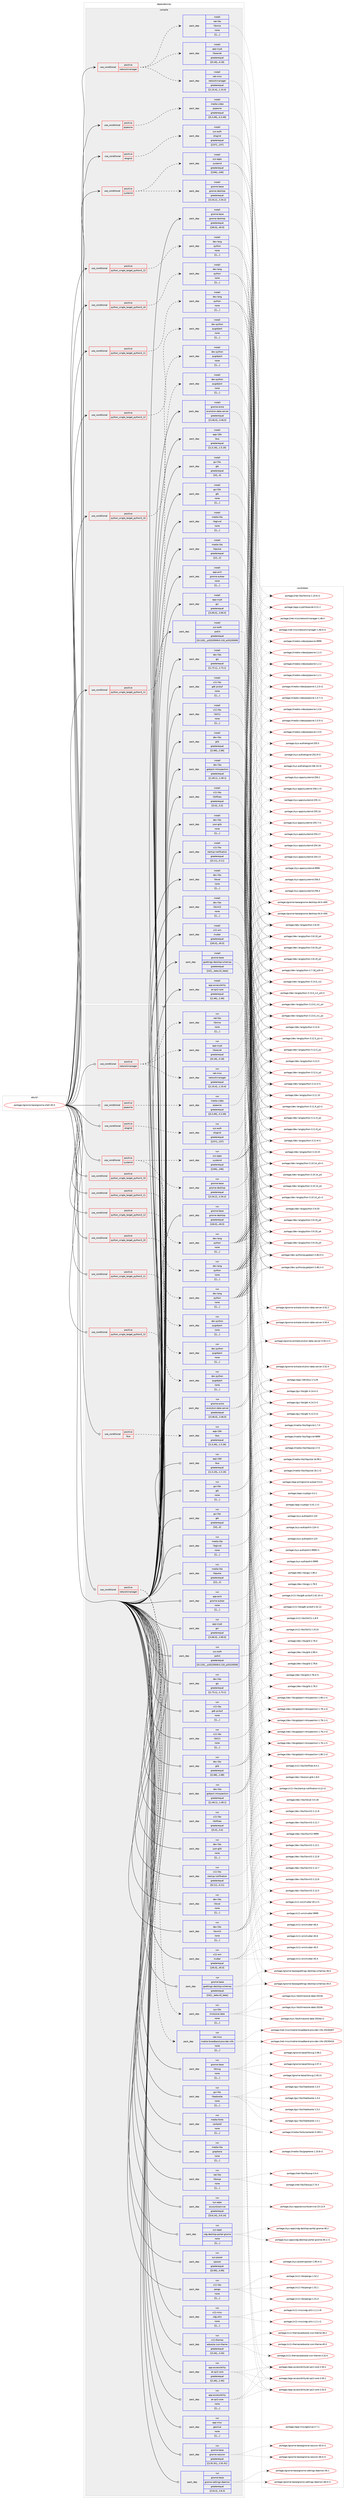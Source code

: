digraph prolog {

# *************
# Graph options
# *************

newrank=true;
concentrate=true;
compound=true;
graph [rankdir=LR,fontname=Helvetica,fontsize=10,ranksep=1.5];#, ranksep=2.5, nodesep=0.2];
edge  [arrowhead=vee];
node  [fontname=Helvetica,fontsize=10];

# **********
# The ebuild
# **********

subgraph cluster_leftcol {
color=gray;
label=<<i>ebuild</i>>;
id [label="portage://gnome-base/gnome-shell-45.5", color=red, width=4, href="../gnome-base/gnome-shell-45.5.svg"];
}

# ****************
# The dependencies
# ****************

subgraph cluster_midcol {
color=gray;
label=<<i>dependencies</i>>;
subgraph cluster_compile {
fillcolor="#eeeeee";
style=filled;
label=<<i>compile</i>>;
subgraph cond67142 {
dependency241676 [label=<<TABLE BORDER="0" CELLBORDER="1" CELLSPACING="0" CELLPADDING="4"><TR><TD ROWSPAN="3" CELLPADDING="10">use_conditional</TD></TR><TR><TD>positive</TD></TR><TR><TD>elogind</TD></TR></TABLE>>, shape=none, color=red];
subgraph pack173019 {
dependency241677 [label=<<TABLE BORDER="0" CELLBORDER="1" CELLSPACING="0" CELLPADDING="4" WIDTH="220"><TR><TD ROWSPAN="6" CELLPADDING="30">pack_dep</TD></TR><TR><TD WIDTH="110">install</TD></TR><TR><TD>sys-auth</TD></TR><TR><TD>elogind</TD></TR><TR><TD>greaterequal</TD></TR><TR><TD>[[237],,,237]</TD></TR></TABLE>>, shape=none, color=blue];
}
dependency241676:e -> dependency241677:w [weight=20,style="dashed",arrowhead="vee"];
}
id:e -> dependency241676:w [weight=20,style="solid",arrowhead="vee"];
subgraph cond67143 {
dependency241678 [label=<<TABLE BORDER="0" CELLBORDER="1" CELLSPACING="0" CELLPADDING="4"><TR><TD ROWSPAN="3" CELLPADDING="10">use_conditional</TD></TR><TR><TD>positive</TD></TR><TR><TD>networkmanager</TD></TR></TABLE>>, shape=none, color=red];
subgraph pack173020 {
dependency241679 [label=<<TABLE BORDER="0" CELLBORDER="1" CELLSPACING="0" CELLPADDING="4" WIDTH="220"><TR><TD ROWSPAN="6" CELLPADDING="30">pack_dep</TD></TR><TR><TD WIDTH="110">install</TD></TR><TR><TD>net-misc</TD></TR><TR><TD>networkmanager</TD></TR><TR><TD>greaterequal</TD></TR><TR><TD>[[1,10,4],,,1.10.4]</TD></TR></TABLE>>, shape=none, color=blue];
}
dependency241678:e -> dependency241679:w [weight=20,style="dashed",arrowhead="vee"];
subgraph pack173021 {
dependency241680 [label=<<TABLE BORDER="0" CELLBORDER="1" CELLSPACING="0" CELLPADDING="4" WIDTH="220"><TR><TD ROWSPAN="6" CELLPADDING="30">pack_dep</TD></TR><TR><TD WIDTH="110">install</TD></TR><TR><TD>net-libs</TD></TR><TR><TD>libnma</TD></TR><TR><TD>none</TD></TR><TR><TD>[[],,,,]</TD></TR></TABLE>>, shape=none, color=blue];
}
dependency241678:e -> dependency241680:w [weight=20,style="dashed",arrowhead="vee"];
subgraph pack173022 {
dependency241681 [label=<<TABLE BORDER="0" CELLBORDER="1" CELLSPACING="0" CELLPADDING="4" WIDTH="220"><TR><TD ROWSPAN="6" CELLPADDING="30">pack_dep</TD></TR><TR><TD WIDTH="110">install</TD></TR><TR><TD>app-crypt</TD></TR><TR><TD>libsecret</TD></TR><TR><TD>greaterequal</TD></TR><TR><TD>[[0,18],,,0.18]</TD></TR></TABLE>>, shape=none, color=blue];
}
dependency241678:e -> dependency241681:w [weight=20,style="dashed",arrowhead="vee"];
}
id:e -> dependency241678:w [weight=20,style="solid",arrowhead="vee"];
subgraph cond67144 {
dependency241682 [label=<<TABLE BORDER="0" CELLBORDER="1" CELLSPACING="0" CELLPADDING="4"><TR><TD ROWSPAN="3" CELLPADDING="10">use_conditional</TD></TR><TR><TD>positive</TD></TR><TR><TD>pipewire</TD></TR></TABLE>>, shape=none, color=red];
subgraph pack173023 {
dependency241683 [label=<<TABLE BORDER="0" CELLBORDER="1" CELLSPACING="0" CELLPADDING="4" WIDTH="220"><TR><TD ROWSPAN="6" CELLPADDING="30">pack_dep</TD></TR><TR><TD WIDTH="110">install</TD></TR><TR><TD>media-video</TD></TR><TR><TD>pipewire</TD></TR><TR><TD>greaterequal</TD></TR><TR><TD>[[0,3,49],,,0.3.49]</TD></TR></TABLE>>, shape=none, color=blue];
}
dependency241682:e -> dependency241683:w [weight=20,style="dashed",arrowhead="vee"];
}
id:e -> dependency241682:w [weight=20,style="solid",arrowhead="vee"];
subgraph cond67145 {
dependency241684 [label=<<TABLE BORDER="0" CELLBORDER="1" CELLSPACING="0" CELLPADDING="4"><TR><TD ROWSPAN="3" CELLPADDING="10">use_conditional</TD></TR><TR><TD>positive</TD></TR><TR><TD>python_single_target_python3_10</TD></TR></TABLE>>, shape=none, color=red];
subgraph pack173024 {
dependency241685 [label=<<TABLE BORDER="0" CELLBORDER="1" CELLSPACING="0" CELLPADDING="4" WIDTH="220"><TR><TD ROWSPAN="6" CELLPADDING="30">pack_dep</TD></TR><TR><TD WIDTH="110">install</TD></TR><TR><TD>dev-lang</TD></TR><TR><TD>python</TD></TR><TR><TD>none</TD></TR><TR><TD>[[],,,,]</TD></TR></TABLE>>, shape=none, color=blue];
}
dependency241684:e -> dependency241685:w [weight=20,style="dashed",arrowhead="vee"];
}
id:e -> dependency241684:w [weight=20,style="solid",arrowhead="vee"];
subgraph cond67146 {
dependency241686 [label=<<TABLE BORDER="0" CELLBORDER="1" CELLSPACING="0" CELLPADDING="4"><TR><TD ROWSPAN="3" CELLPADDING="10">use_conditional</TD></TR><TR><TD>positive</TD></TR><TR><TD>python_single_target_python3_10</TD></TR></TABLE>>, shape=none, color=red];
subgraph pack173025 {
dependency241687 [label=<<TABLE BORDER="0" CELLBORDER="1" CELLSPACING="0" CELLPADDING="4" WIDTH="220"><TR><TD ROWSPAN="6" CELLPADDING="30">pack_dep</TD></TR><TR><TD WIDTH="110">install</TD></TR><TR><TD>dev-python</TD></TR><TR><TD>pygobject</TD></TR><TR><TD>none</TD></TR><TR><TD>[[],,,,]</TD></TR></TABLE>>, shape=none, color=blue];
}
dependency241686:e -> dependency241687:w [weight=20,style="dashed",arrowhead="vee"];
}
id:e -> dependency241686:w [weight=20,style="solid",arrowhead="vee"];
subgraph cond67147 {
dependency241688 [label=<<TABLE BORDER="0" CELLBORDER="1" CELLSPACING="0" CELLPADDING="4"><TR><TD ROWSPAN="3" CELLPADDING="10">use_conditional</TD></TR><TR><TD>positive</TD></TR><TR><TD>python_single_target_python3_11</TD></TR></TABLE>>, shape=none, color=red];
subgraph pack173026 {
dependency241689 [label=<<TABLE BORDER="0" CELLBORDER="1" CELLSPACING="0" CELLPADDING="4" WIDTH="220"><TR><TD ROWSPAN="6" CELLPADDING="30">pack_dep</TD></TR><TR><TD WIDTH="110">install</TD></TR><TR><TD>dev-lang</TD></TR><TR><TD>python</TD></TR><TR><TD>none</TD></TR><TR><TD>[[],,,,]</TD></TR></TABLE>>, shape=none, color=blue];
}
dependency241688:e -> dependency241689:w [weight=20,style="dashed",arrowhead="vee"];
}
id:e -> dependency241688:w [weight=20,style="solid",arrowhead="vee"];
subgraph cond67148 {
dependency241690 [label=<<TABLE BORDER="0" CELLBORDER="1" CELLSPACING="0" CELLPADDING="4"><TR><TD ROWSPAN="3" CELLPADDING="10">use_conditional</TD></TR><TR><TD>positive</TD></TR><TR><TD>python_single_target_python3_11</TD></TR></TABLE>>, shape=none, color=red];
subgraph pack173027 {
dependency241691 [label=<<TABLE BORDER="0" CELLBORDER="1" CELLSPACING="0" CELLPADDING="4" WIDTH="220"><TR><TD ROWSPAN="6" CELLPADDING="30">pack_dep</TD></TR><TR><TD WIDTH="110">install</TD></TR><TR><TD>dev-python</TD></TR><TR><TD>pygobject</TD></TR><TR><TD>none</TD></TR><TR><TD>[[],,,,]</TD></TR></TABLE>>, shape=none, color=blue];
}
dependency241690:e -> dependency241691:w [weight=20,style="dashed",arrowhead="vee"];
}
id:e -> dependency241690:w [weight=20,style="solid",arrowhead="vee"];
subgraph cond67149 {
dependency241692 [label=<<TABLE BORDER="0" CELLBORDER="1" CELLSPACING="0" CELLPADDING="4"><TR><TD ROWSPAN="3" CELLPADDING="10">use_conditional</TD></TR><TR><TD>positive</TD></TR><TR><TD>python_single_target_python3_12</TD></TR></TABLE>>, shape=none, color=red];
subgraph pack173028 {
dependency241693 [label=<<TABLE BORDER="0" CELLBORDER="1" CELLSPACING="0" CELLPADDING="4" WIDTH="220"><TR><TD ROWSPAN="6" CELLPADDING="30">pack_dep</TD></TR><TR><TD WIDTH="110">install</TD></TR><TR><TD>dev-lang</TD></TR><TR><TD>python</TD></TR><TR><TD>none</TD></TR><TR><TD>[[],,,,]</TD></TR></TABLE>>, shape=none, color=blue];
}
dependency241692:e -> dependency241693:w [weight=20,style="dashed",arrowhead="vee"];
}
id:e -> dependency241692:w [weight=20,style="solid",arrowhead="vee"];
subgraph cond67150 {
dependency241694 [label=<<TABLE BORDER="0" CELLBORDER="1" CELLSPACING="0" CELLPADDING="4"><TR><TD ROWSPAN="3" CELLPADDING="10">use_conditional</TD></TR><TR><TD>positive</TD></TR><TR><TD>python_single_target_python3_12</TD></TR></TABLE>>, shape=none, color=red];
subgraph pack173029 {
dependency241695 [label=<<TABLE BORDER="0" CELLBORDER="1" CELLSPACING="0" CELLPADDING="4" WIDTH="220"><TR><TD ROWSPAN="6" CELLPADDING="30">pack_dep</TD></TR><TR><TD WIDTH="110">install</TD></TR><TR><TD>dev-python</TD></TR><TR><TD>pygobject</TD></TR><TR><TD>none</TD></TR><TR><TD>[[],,,,]</TD></TR></TABLE>>, shape=none, color=blue];
}
dependency241694:e -> dependency241695:w [weight=20,style="dashed",arrowhead="vee"];
}
id:e -> dependency241694:w [weight=20,style="solid",arrowhead="vee"];
subgraph cond67151 {
dependency241696 [label=<<TABLE BORDER="0" CELLBORDER="1" CELLSPACING="0" CELLPADDING="4"><TR><TD ROWSPAN="3" CELLPADDING="10">use_conditional</TD></TR><TR><TD>positive</TD></TR><TR><TD>systemd</TD></TR></TABLE>>, shape=none, color=red];
subgraph pack173030 {
dependency241697 [label=<<TABLE BORDER="0" CELLBORDER="1" CELLSPACING="0" CELLPADDING="4" WIDTH="220"><TR><TD ROWSPAN="6" CELLPADDING="30">pack_dep</TD></TR><TR><TD WIDTH="110">install</TD></TR><TR><TD>sys-apps</TD></TR><TR><TD>systemd</TD></TR><TR><TD>greaterequal</TD></TR><TR><TD>[[246],,,246]</TD></TR></TABLE>>, shape=none, color=blue];
}
dependency241696:e -> dependency241697:w [weight=20,style="dashed",arrowhead="vee"];
subgraph pack173031 {
dependency241698 [label=<<TABLE BORDER="0" CELLBORDER="1" CELLSPACING="0" CELLPADDING="4" WIDTH="220"><TR><TD ROWSPAN="6" CELLPADDING="30">pack_dep</TD></TR><TR><TD WIDTH="110">install</TD></TR><TR><TD>gnome-base</TD></TR><TR><TD>gnome-desktop</TD></TR><TR><TD>greaterequal</TD></TR><TR><TD>[[3,34,2],,,3.34.2]</TD></TR></TABLE>>, shape=none, color=blue];
}
dependency241696:e -> dependency241698:w [weight=20,style="dashed",arrowhead="vee"];
}
id:e -> dependency241696:w [weight=20,style="solid",arrowhead="vee"];
subgraph pack173032 {
dependency241699 [label=<<TABLE BORDER="0" CELLBORDER="1" CELLSPACING="0" CELLPADDING="4" WIDTH="220"><TR><TD ROWSPAN="6" CELLPADDING="30">pack_dep</TD></TR><TR><TD WIDTH="110">install</TD></TR><TR><TD>app-accessibility</TD></TR><TR><TD>at-spi2-core</TD></TR><TR><TD>greaterequal</TD></TR><TR><TD>[[2,46],,,2.46]</TD></TR></TABLE>>, shape=none, color=blue];
}
id:e -> dependency241699:w [weight=20,style="solid",arrowhead="vee"];
subgraph pack173033 {
dependency241700 [label=<<TABLE BORDER="0" CELLBORDER="1" CELLSPACING="0" CELLPADDING="4" WIDTH="220"><TR><TD ROWSPAN="6" CELLPADDING="30">pack_dep</TD></TR><TR><TD WIDTH="110">install</TD></TR><TR><TD>app-arch</TD></TR><TR><TD>gnome-autoar</TD></TR><TR><TD>none</TD></TR><TR><TD>[[],,,,]</TD></TR></TABLE>>, shape=none, color=blue];
}
id:e -> dependency241700:w [weight=20,style="solid",arrowhead="vee"];
subgraph pack173034 {
dependency241701 [label=<<TABLE BORDER="0" CELLBORDER="1" CELLSPACING="0" CELLPADDING="4" WIDTH="220"><TR><TD ROWSPAN="6" CELLPADDING="30">pack_dep</TD></TR><TR><TD WIDTH="110">install</TD></TR><TR><TD>app-crypt</TD></TR><TR><TD>gcr</TD></TR><TR><TD>greaterequal</TD></TR><TR><TD>[[3,90,0],,,3.90.0]</TD></TR></TABLE>>, shape=none, color=blue];
}
id:e -> dependency241701:w [weight=20,style="solid",arrowhead="vee"];
subgraph pack173035 {
dependency241702 [label=<<TABLE BORDER="0" CELLBORDER="1" CELLSPACING="0" CELLPADDING="4" WIDTH="220"><TR><TD ROWSPAN="6" CELLPADDING="30">pack_dep</TD></TR><TR><TD WIDTH="110">install</TD></TR><TR><TD>app-i18n</TD></TR><TR><TD>ibus</TD></TR><TR><TD>greaterequal</TD></TR><TR><TD>[[1,5,19],,,1.5.19]</TD></TR></TABLE>>, shape=none, color=blue];
}
id:e -> dependency241702:w [weight=20,style="solid",arrowhead="vee"];
subgraph pack173036 {
dependency241703 [label=<<TABLE BORDER="0" CELLBORDER="1" CELLSPACING="0" CELLPADDING="4" WIDTH="220"><TR><TD ROWSPAN="6" CELLPADDING="30">pack_dep</TD></TR><TR><TD WIDTH="110">install</TD></TR><TR><TD>dev-libs</TD></TR><TR><TD>gjs</TD></TR><TR><TD>greaterequal</TD></TR><TR><TD>[[1,73,1],,,1.73.1]</TD></TR></TABLE>>, shape=none, color=blue];
}
id:e -> dependency241703:w [weight=20,style="solid",arrowhead="vee"];
subgraph pack173037 {
dependency241704 [label=<<TABLE BORDER="0" CELLBORDER="1" CELLSPACING="0" CELLPADDING="4" WIDTH="220"><TR><TD ROWSPAN="6" CELLPADDING="30">pack_dep</TD></TR><TR><TD WIDTH="110">install</TD></TR><TR><TD>dev-libs</TD></TR><TR><TD>glib</TD></TR><TR><TD>greaterequal</TD></TR><TR><TD>[[2,68],,,2.68]</TD></TR></TABLE>>, shape=none, color=blue];
}
id:e -> dependency241704:w [weight=20,style="solid",arrowhead="vee"];
subgraph pack173038 {
dependency241705 [label=<<TABLE BORDER="0" CELLBORDER="1" CELLSPACING="0" CELLPADDING="4" WIDTH="220"><TR><TD ROWSPAN="6" CELLPADDING="30">pack_dep</TD></TR><TR><TD WIDTH="110">install</TD></TR><TR><TD>dev-libs</TD></TR><TR><TD>gobject-introspection</TD></TR><TR><TD>greaterequal</TD></TR><TR><TD>[[1,49,1],,,1.49.1]</TD></TR></TABLE>>, shape=none, color=blue];
}
id:e -> dependency241705:w [weight=20,style="solid",arrowhead="vee"];
subgraph pack173039 {
dependency241706 [label=<<TABLE BORDER="0" CELLBORDER="1" CELLSPACING="0" CELLPADDING="4" WIDTH="220"><TR><TD ROWSPAN="6" CELLPADDING="30">pack_dep</TD></TR><TR><TD WIDTH="110">install</TD></TR><TR><TD>dev-libs</TD></TR><TR><TD>json-glib</TD></TR><TR><TD>none</TD></TR><TR><TD>[[],,,,]</TD></TR></TABLE>>, shape=none, color=blue];
}
id:e -> dependency241706:w [weight=20,style="solid",arrowhead="vee"];
subgraph pack173040 {
dependency241707 [label=<<TABLE BORDER="0" CELLBORDER="1" CELLSPACING="0" CELLPADDING="4" WIDTH="220"><TR><TD ROWSPAN="6" CELLPADDING="30">pack_dep</TD></TR><TR><TD WIDTH="110">install</TD></TR><TR><TD>dev-libs</TD></TR><TR><TD>libical</TD></TR><TR><TD>none</TD></TR><TR><TD>[[],,,,]</TD></TR></TABLE>>, shape=none, color=blue];
}
id:e -> dependency241707:w [weight=20,style="solid",arrowhead="vee"];
subgraph pack173041 {
dependency241708 [label=<<TABLE BORDER="0" CELLBORDER="1" CELLSPACING="0" CELLPADDING="4" WIDTH="220"><TR><TD ROWSPAN="6" CELLPADDING="30">pack_dep</TD></TR><TR><TD WIDTH="110">install</TD></TR><TR><TD>dev-libs</TD></TR><TR><TD>libxml2</TD></TR><TR><TD>none</TD></TR><TR><TD>[[],,,,]</TD></TR></TABLE>>, shape=none, color=blue];
}
id:e -> dependency241708:w [weight=20,style="solid",arrowhead="vee"];
subgraph pack173042 {
dependency241709 [label=<<TABLE BORDER="0" CELLBORDER="1" CELLSPACING="0" CELLPADDING="4" WIDTH="220"><TR><TD ROWSPAN="6" CELLPADDING="30">pack_dep</TD></TR><TR><TD WIDTH="110">install</TD></TR><TR><TD>gnome-base</TD></TR><TR><TD>gnome-desktop</TD></TR><TR><TD>greaterequal</TD></TR><TR><TD>[[40,0],,,40.0]</TD></TR></TABLE>>, shape=none, color=blue];
}
id:e -> dependency241709:w [weight=20,style="solid",arrowhead="vee"];
subgraph pack173043 {
dependency241710 [label=<<TABLE BORDER="0" CELLBORDER="1" CELLSPACING="0" CELLPADDING="4" WIDTH="220"><TR><TD ROWSPAN="6" CELLPADDING="30">pack_dep</TD></TR><TR><TD WIDTH="110">install</TD></TR><TR><TD>gnome-base</TD></TR><TR><TD>gsettings-desktop-schemas</TD></TR><TR><TD>greaterequal</TD></TR><TR><TD>[[42],,_beta,42_beta]</TD></TR></TABLE>>, shape=none, color=blue];
}
id:e -> dependency241710:w [weight=20,style="solid",arrowhead="vee"];
subgraph pack173044 {
dependency241711 [label=<<TABLE BORDER="0" CELLBORDER="1" CELLSPACING="0" CELLPADDING="4" WIDTH="220"><TR><TD ROWSPAN="6" CELLPADDING="30">pack_dep</TD></TR><TR><TD WIDTH="110">install</TD></TR><TR><TD>gnome-extra</TD></TR><TR><TD>evolution-data-server</TD></TR><TR><TD>greaterequal</TD></TR><TR><TD>[[3,46,0],,,3.46.0]</TD></TR></TABLE>>, shape=none, color=blue];
}
id:e -> dependency241711:w [weight=20,style="solid",arrowhead="vee"];
subgraph pack173045 {
dependency241712 [label=<<TABLE BORDER="0" CELLBORDER="1" CELLSPACING="0" CELLPADDING="4" WIDTH="220"><TR><TD ROWSPAN="6" CELLPADDING="30">pack_dep</TD></TR><TR><TD WIDTH="110">install</TD></TR><TR><TD>gui-libs</TD></TR><TR><TD>gtk</TD></TR><TR><TD>greaterequal</TD></TR><TR><TD>[[4],,,4]</TD></TR></TABLE>>, shape=none, color=blue];
}
id:e -> dependency241712:w [weight=20,style="solid",arrowhead="vee"];
subgraph pack173046 {
dependency241713 [label=<<TABLE BORDER="0" CELLBORDER="1" CELLSPACING="0" CELLPADDING="4" WIDTH="220"><TR><TD ROWSPAN="6" CELLPADDING="30">pack_dep</TD></TR><TR><TD WIDTH="110">install</TD></TR><TR><TD>gui-libs</TD></TR><TR><TD>gtk</TD></TR><TR><TD>none</TD></TR><TR><TD>[[],,,,]</TD></TR></TABLE>>, shape=none, color=blue];
}
id:e -> dependency241713:w [weight=20,style="solid",arrowhead="vee"];
subgraph pack173047 {
dependency241714 [label=<<TABLE BORDER="0" CELLBORDER="1" CELLSPACING="0" CELLPADDING="4" WIDTH="220"><TR><TD ROWSPAN="6" CELLPADDING="30">pack_dep</TD></TR><TR><TD WIDTH="110">install</TD></TR><TR><TD>media-libs</TD></TR><TR><TD>libglvnd</TD></TR><TR><TD>none</TD></TR><TR><TD>[[],,,,]</TD></TR></TABLE>>, shape=none, color=blue];
}
id:e -> dependency241714:w [weight=20,style="solid",arrowhead="vee"];
subgraph pack173048 {
dependency241715 [label=<<TABLE BORDER="0" CELLBORDER="1" CELLSPACING="0" CELLPADDING="4" WIDTH="220"><TR><TD ROWSPAN="6" CELLPADDING="30">pack_dep</TD></TR><TR><TD WIDTH="110">install</TD></TR><TR><TD>media-libs</TD></TR><TR><TD>libpulse</TD></TR><TR><TD>greaterequal</TD></TR><TR><TD>[[2],,,2]</TD></TR></TABLE>>, shape=none, color=blue];
}
id:e -> dependency241715:w [weight=20,style="solid",arrowhead="vee"];
subgraph pack173049 {
dependency241716 [label=<<TABLE BORDER="0" CELLBORDER="1" CELLSPACING="0" CELLPADDING="4" WIDTH="220"><TR><TD ROWSPAN="6" CELLPADDING="30">pack_dep</TD></TR><TR><TD WIDTH="110">install</TD></TR><TR><TD>sys-auth</TD></TR><TR><TD>polkit</TD></TR><TR><TD>greaterequal</TD></TR><TR><TD>[[0,120],,_p20220509,0.120_p20220509]</TD></TR></TABLE>>, shape=none, color=blue];
}
id:e -> dependency241716:w [weight=20,style="solid",arrowhead="vee"];
subgraph pack173050 {
dependency241717 [label=<<TABLE BORDER="0" CELLBORDER="1" CELLSPACING="0" CELLPADDING="4" WIDTH="220"><TR><TD ROWSPAN="6" CELLPADDING="30">pack_dep</TD></TR><TR><TD WIDTH="110">install</TD></TR><TR><TD>x11-libs</TD></TR><TR><TD>gdk-pixbuf</TD></TR><TR><TD>none</TD></TR><TR><TD>[[],,,,]</TD></TR></TABLE>>, shape=none, color=blue];
}
id:e -> dependency241717:w [weight=20,style="solid",arrowhead="vee"];
subgraph pack173051 {
dependency241718 [label=<<TABLE BORDER="0" CELLBORDER="1" CELLSPACING="0" CELLPADDING="4" WIDTH="220"><TR><TD ROWSPAN="6" CELLPADDING="30">pack_dep</TD></TR><TR><TD WIDTH="110">install</TD></TR><TR><TD>x11-libs</TD></TR><TR><TD>libX11</TD></TR><TR><TD>none</TD></TR><TR><TD>[[],,,,]</TD></TR></TABLE>>, shape=none, color=blue];
}
id:e -> dependency241718:w [weight=20,style="solid",arrowhead="vee"];
subgraph pack173052 {
dependency241719 [label=<<TABLE BORDER="0" CELLBORDER="1" CELLSPACING="0" CELLPADDING="4" WIDTH="220"><TR><TD ROWSPAN="6" CELLPADDING="30">pack_dep</TD></TR><TR><TD WIDTH="110">install</TD></TR><TR><TD>x11-libs</TD></TR><TR><TD>libXfixes</TD></TR><TR><TD>greaterequal</TD></TR><TR><TD>[[5,0],,,5.0]</TD></TR></TABLE>>, shape=none, color=blue];
}
id:e -> dependency241719:w [weight=20,style="solid",arrowhead="vee"];
subgraph pack173053 {
dependency241720 [label=<<TABLE BORDER="0" CELLBORDER="1" CELLSPACING="0" CELLPADDING="4" WIDTH="220"><TR><TD ROWSPAN="6" CELLPADDING="30">pack_dep</TD></TR><TR><TD WIDTH="110">install</TD></TR><TR><TD>x11-libs</TD></TR><TR><TD>startup-notification</TD></TR><TR><TD>greaterequal</TD></TR><TR><TD>[[0,11],,,0.11]</TD></TR></TABLE>>, shape=none, color=blue];
}
id:e -> dependency241720:w [weight=20,style="solid",arrowhead="vee"];
subgraph pack173054 {
dependency241721 [label=<<TABLE BORDER="0" CELLBORDER="1" CELLSPACING="0" CELLPADDING="4" WIDTH="220"><TR><TD ROWSPAN="6" CELLPADDING="30">pack_dep</TD></TR><TR><TD WIDTH="110">install</TD></TR><TR><TD>x11-wm</TD></TR><TR><TD>mutter</TD></TR><TR><TD>greaterequal</TD></TR><TR><TD>[[45,0],,,45.0]</TD></TR></TABLE>>, shape=none, color=blue];
}
id:e -> dependency241721:w [weight=20,style="solid",arrowhead="vee"];
}
subgraph cluster_compileandrun {
fillcolor="#eeeeee";
style=filled;
label=<<i>compile and run</i>>;
}
subgraph cluster_run {
fillcolor="#eeeeee";
style=filled;
label=<<i>run</i>>;
subgraph cond67152 {
dependency241722 [label=<<TABLE BORDER="0" CELLBORDER="1" CELLSPACING="0" CELLPADDING="4"><TR><TD ROWSPAN="3" CELLPADDING="10">use_conditional</TD></TR><TR><TD>positive</TD></TR><TR><TD>elogind</TD></TR></TABLE>>, shape=none, color=red];
subgraph pack173055 {
dependency241723 [label=<<TABLE BORDER="0" CELLBORDER="1" CELLSPACING="0" CELLPADDING="4" WIDTH="220"><TR><TD ROWSPAN="6" CELLPADDING="30">pack_dep</TD></TR><TR><TD WIDTH="110">run</TD></TR><TR><TD>sys-auth</TD></TR><TR><TD>elogind</TD></TR><TR><TD>greaterequal</TD></TR><TR><TD>[[237],,,237]</TD></TR></TABLE>>, shape=none, color=blue];
}
dependency241722:e -> dependency241723:w [weight=20,style="dashed",arrowhead="vee"];
}
id:e -> dependency241722:w [weight=20,style="solid",arrowhead="odot"];
subgraph cond67153 {
dependency241724 [label=<<TABLE BORDER="0" CELLBORDER="1" CELLSPACING="0" CELLPADDING="4"><TR><TD ROWSPAN="3" CELLPADDING="10">use_conditional</TD></TR><TR><TD>positive</TD></TR><TR><TD>ibus</TD></TR></TABLE>>, shape=none, color=red];
subgraph pack173056 {
dependency241725 [label=<<TABLE BORDER="0" CELLBORDER="1" CELLSPACING="0" CELLPADDING="4" WIDTH="220"><TR><TD ROWSPAN="6" CELLPADDING="30">pack_dep</TD></TR><TR><TD WIDTH="110">run</TD></TR><TR><TD>app-i18n</TD></TR><TR><TD>ibus</TD></TR><TR><TD>greaterequal</TD></TR><TR><TD>[[1,5,26],,,1.5.26]</TD></TR></TABLE>>, shape=none, color=blue];
}
dependency241724:e -> dependency241725:w [weight=20,style="dashed",arrowhead="vee"];
}
id:e -> dependency241724:w [weight=20,style="solid",arrowhead="odot"];
subgraph cond67154 {
dependency241726 [label=<<TABLE BORDER="0" CELLBORDER="1" CELLSPACING="0" CELLPADDING="4"><TR><TD ROWSPAN="3" CELLPADDING="10">use_conditional</TD></TR><TR><TD>positive</TD></TR><TR><TD>networkmanager</TD></TR></TABLE>>, shape=none, color=red];
subgraph pack173057 {
dependency241727 [label=<<TABLE BORDER="0" CELLBORDER="1" CELLSPACING="0" CELLPADDING="4" WIDTH="220"><TR><TD ROWSPAN="6" CELLPADDING="30">pack_dep</TD></TR><TR><TD WIDTH="110">run</TD></TR><TR><TD>net-misc</TD></TR><TR><TD>mobile-broadband-provider-info</TD></TR><TR><TD>none</TD></TR><TR><TD>[[],,,,]</TD></TR></TABLE>>, shape=none, color=blue];
}
dependency241726:e -> dependency241727:w [weight=20,style="dashed",arrowhead="vee"];
subgraph pack173058 {
dependency241728 [label=<<TABLE BORDER="0" CELLBORDER="1" CELLSPACING="0" CELLPADDING="4" WIDTH="220"><TR><TD ROWSPAN="6" CELLPADDING="30">pack_dep</TD></TR><TR><TD WIDTH="110">run</TD></TR><TR><TD>sys-libs</TD></TR><TR><TD>timezone-data</TD></TR><TR><TD>none</TD></TR><TR><TD>[[],,,,]</TD></TR></TABLE>>, shape=none, color=blue];
}
dependency241726:e -> dependency241728:w [weight=20,style="dashed",arrowhead="vee"];
}
id:e -> dependency241726:w [weight=20,style="solid",arrowhead="odot"];
subgraph cond67155 {
dependency241729 [label=<<TABLE BORDER="0" CELLBORDER="1" CELLSPACING="0" CELLPADDING="4"><TR><TD ROWSPAN="3" CELLPADDING="10">use_conditional</TD></TR><TR><TD>positive</TD></TR><TR><TD>networkmanager</TD></TR></TABLE>>, shape=none, color=red];
subgraph pack173059 {
dependency241730 [label=<<TABLE BORDER="0" CELLBORDER="1" CELLSPACING="0" CELLPADDING="4" WIDTH="220"><TR><TD ROWSPAN="6" CELLPADDING="30">pack_dep</TD></TR><TR><TD WIDTH="110">run</TD></TR><TR><TD>net-misc</TD></TR><TR><TD>networkmanager</TD></TR><TR><TD>greaterequal</TD></TR><TR><TD>[[1,10,4],,,1.10.4]</TD></TR></TABLE>>, shape=none, color=blue];
}
dependency241729:e -> dependency241730:w [weight=20,style="dashed",arrowhead="vee"];
subgraph pack173060 {
dependency241731 [label=<<TABLE BORDER="0" CELLBORDER="1" CELLSPACING="0" CELLPADDING="4" WIDTH="220"><TR><TD ROWSPAN="6" CELLPADDING="30">pack_dep</TD></TR><TR><TD WIDTH="110">run</TD></TR><TR><TD>net-libs</TD></TR><TR><TD>libnma</TD></TR><TR><TD>none</TD></TR><TR><TD>[[],,,,]</TD></TR></TABLE>>, shape=none, color=blue];
}
dependency241729:e -> dependency241731:w [weight=20,style="dashed",arrowhead="vee"];
subgraph pack173061 {
dependency241732 [label=<<TABLE BORDER="0" CELLBORDER="1" CELLSPACING="0" CELLPADDING="4" WIDTH="220"><TR><TD ROWSPAN="6" CELLPADDING="30">pack_dep</TD></TR><TR><TD WIDTH="110">run</TD></TR><TR><TD>app-crypt</TD></TR><TR><TD>libsecret</TD></TR><TR><TD>greaterequal</TD></TR><TR><TD>[[0,18],,,0.18]</TD></TR></TABLE>>, shape=none, color=blue];
}
dependency241729:e -> dependency241732:w [weight=20,style="dashed",arrowhead="vee"];
}
id:e -> dependency241729:w [weight=20,style="solid",arrowhead="odot"];
subgraph cond67156 {
dependency241733 [label=<<TABLE BORDER="0" CELLBORDER="1" CELLSPACING="0" CELLPADDING="4"><TR><TD ROWSPAN="3" CELLPADDING="10">use_conditional</TD></TR><TR><TD>positive</TD></TR><TR><TD>pipewire</TD></TR></TABLE>>, shape=none, color=red];
subgraph pack173062 {
dependency241734 [label=<<TABLE BORDER="0" CELLBORDER="1" CELLSPACING="0" CELLPADDING="4" WIDTH="220"><TR><TD ROWSPAN="6" CELLPADDING="30">pack_dep</TD></TR><TR><TD WIDTH="110">run</TD></TR><TR><TD>media-video</TD></TR><TR><TD>pipewire</TD></TR><TR><TD>greaterequal</TD></TR><TR><TD>[[0,3,49],,,0.3.49]</TD></TR></TABLE>>, shape=none, color=blue];
}
dependency241733:e -> dependency241734:w [weight=20,style="dashed",arrowhead="vee"];
}
id:e -> dependency241733:w [weight=20,style="solid",arrowhead="odot"];
subgraph cond67157 {
dependency241735 [label=<<TABLE BORDER="0" CELLBORDER="1" CELLSPACING="0" CELLPADDING="4"><TR><TD ROWSPAN="3" CELLPADDING="10">use_conditional</TD></TR><TR><TD>positive</TD></TR><TR><TD>python_single_target_python3_10</TD></TR></TABLE>>, shape=none, color=red];
subgraph pack173063 {
dependency241736 [label=<<TABLE BORDER="0" CELLBORDER="1" CELLSPACING="0" CELLPADDING="4" WIDTH="220"><TR><TD ROWSPAN="6" CELLPADDING="30">pack_dep</TD></TR><TR><TD WIDTH="110">run</TD></TR><TR><TD>dev-lang</TD></TR><TR><TD>python</TD></TR><TR><TD>none</TD></TR><TR><TD>[[],,,,]</TD></TR></TABLE>>, shape=none, color=blue];
}
dependency241735:e -> dependency241736:w [weight=20,style="dashed",arrowhead="vee"];
}
id:e -> dependency241735:w [weight=20,style="solid",arrowhead="odot"];
subgraph cond67158 {
dependency241737 [label=<<TABLE BORDER="0" CELLBORDER="1" CELLSPACING="0" CELLPADDING="4"><TR><TD ROWSPAN="3" CELLPADDING="10">use_conditional</TD></TR><TR><TD>positive</TD></TR><TR><TD>python_single_target_python3_10</TD></TR></TABLE>>, shape=none, color=red];
subgraph pack173064 {
dependency241738 [label=<<TABLE BORDER="0" CELLBORDER="1" CELLSPACING="0" CELLPADDING="4" WIDTH="220"><TR><TD ROWSPAN="6" CELLPADDING="30">pack_dep</TD></TR><TR><TD WIDTH="110">run</TD></TR><TR><TD>dev-python</TD></TR><TR><TD>pygobject</TD></TR><TR><TD>none</TD></TR><TR><TD>[[],,,,]</TD></TR></TABLE>>, shape=none, color=blue];
}
dependency241737:e -> dependency241738:w [weight=20,style="dashed",arrowhead="vee"];
}
id:e -> dependency241737:w [weight=20,style="solid",arrowhead="odot"];
subgraph cond67159 {
dependency241739 [label=<<TABLE BORDER="0" CELLBORDER="1" CELLSPACING="0" CELLPADDING="4"><TR><TD ROWSPAN="3" CELLPADDING="10">use_conditional</TD></TR><TR><TD>positive</TD></TR><TR><TD>python_single_target_python3_11</TD></TR></TABLE>>, shape=none, color=red];
subgraph pack173065 {
dependency241740 [label=<<TABLE BORDER="0" CELLBORDER="1" CELLSPACING="0" CELLPADDING="4" WIDTH="220"><TR><TD ROWSPAN="6" CELLPADDING="30">pack_dep</TD></TR><TR><TD WIDTH="110">run</TD></TR><TR><TD>dev-lang</TD></TR><TR><TD>python</TD></TR><TR><TD>none</TD></TR><TR><TD>[[],,,,]</TD></TR></TABLE>>, shape=none, color=blue];
}
dependency241739:e -> dependency241740:w [weight=20,style="dashed",arrowhead="vee"];
}
id:e -> dependency241739:w [weight=20,style="solid",arrowhead="odot"];
subgraph cond67160 {
dependency241741 [label=<<TABLE BORDER="0" CELLBORDER="1" CELLSPACING="0" CELLPADDING="4"><TR><TD ROWSPAN="3" CELLPADDING="10">use_conditional</TD></TR><TR><TD>positive</TD></TR><TR><TD>python_single_target_python3_11</TD></TR></TABLE>>, shape=none, color=red];
subgraph pack173066 {
dependency241742 [label=<<TABLE BORDER="0" CELLBORDER="1" CELLSPACING="0" CELLPADDING="4" WIDTH="220"><TR><TD ROWSPAN="6" CELLPADDING="30">pack_dep</TD></TR><TR><TD WIDTH="110">run</TD></TR><TR><TD>dev-python</TD></TR><TR><TD>pygobject</TD></TR><TR><TD>none</TD></TR><TR><TD>[[],,,,]</TD></TR></TABLE>>, shape=none, color=blue];
}
dependency241741:e -> dependency241742:w [weight=20,style="dashed",arrowhead="vee"];
}
id:e -> dependency241741:w [weight=20,style="solid",arrowhead="odot"];
subgraph cond67161 {
dependency241743 [label=<<TABLE BORDER="0" CELLBORDER="1" CELLSPACING="0" CELLPADDING="4"><TR><TD ROWSPAN="3" CELLPADDING="10">use_conditional</TD></TR><TR><TD>positive</TD></TR><TR><TD>python_single_target_python3_12</TD></TR></TABLE>>, shape=none, color=red];
subgraph pack173067 {
dependency241744 [label=<<TABLE BORDER="0" CELLBORDER="1" CELLSPACING="0" CELLPADDING="4" WIDTH="220"><TR><TD ROWSPAN="6" CELLPADDING="30">pack_dep</TD></TR><TR><TD WIDTH="110">run</TD></TR><TR><TD>dev-lang</TD></TR><TR><TD>python</TD></TR><TR><TD>none</TD></TR><TR><TD>[[],,,,]</TD></TR></TABLE>>, shape=none, color=blue];
}
dependency241743:e -> dependency241744:w [weight=20,style="dashed",arrowhead="vee"];
}
id:e -> dependency241743:w [weight=20,style="solid",arrowhead="odot"];
subgraph cond67162 {
dependency241745 [label=<<TABLE BORDER="0" CELLBORDER="1" CELLSPACING="0" CELLPADDING="4"><TR><TD ROWSPAN="3" CELLPADDING="10">use_conditional</TD></TR><TR><TD>positive</TD></TR><TR><TD>python_single_target_python3_12</TD></TR></TABLE>>, shape=none, color=red];
subgraph pack173068 {
dependency241746 [label=<<TABLE BORDER="0" CELLBORDER="1" CELLSPACING="0" CELLPADDING="4" WIDTH="220"><TR><TD ROWSPAN="6" CELLPADDING="30">pack_dep</TD></TR><TR><TD WIDTH="110">run</TD></TR><TR><TD>dev-python</TD></TR><TR><TD>pygobject</TD></TR><TR><TD>none</TD></TR><TR><TD>[[],,,,]</TD></TR></TABLE>>, shape=none, color=blue];
}
dependency241745:e -> dependency241746:w [weight=20,style="dashed",arrowhead="vee"];
}
id:e -> dependency241745:w [weight=20,style="solid",arrowhead="odot"];
subgraph cond67163 {
dependency241747 [label=<<TABLE BORDER="0" CELLBORDER="1" CELLSPACING="0" CELLPADDING="4"><TR><TD ROWSPAN="3" CELLPADDING="10">use_conditional</TD></TR><TR><TD>positive</TD></TR><TR><TD>systemd</TD></TR></TABLE>>, shape=none, color=red];
subgraph pack173069 {
dependency241748 [label=<<TABLE BORDER="0" CELLBORDER="1" CELLSPACING="0" CELLPADDING="4" WIDTH="220"><TR><TD ROWSPAN="6" CELLPADDING="30">pack_dep</TD></TR><TR><TD WIDTH="110">run</TD></TR><TR><TD>sys-apps</TD></TR><TR><TD>systemd</TD></TR><TR><TD>greaterequal</TD></TR><TR><TD>[[246],,,246]</TD></TR></TABLE>>, shape=none, color=blue];
}
dependency241747:e -> dependency241748:w [weight=20,style="dashed",arrowhead="vee"];
subgraph pack173070 {
dependency241749 [label=<<TABLE BORDER="0" CELLBORDER="1" CELLSPACING="0" CELLPADDING="4" WIDTH="220"><TR><TD ROWSPAN="6" CELLPADDING="30">pack_dep</TD></TR><TR><TD WIDTH="110">run</TD></TR><TR><TD>gnome-base</TD></TR><TR><TD>gnome-desktop</TD></TR><TR><TD>greaterequal</TD></TR><TR><TD>[[3,34,2],,,3.34.2]</TD></TR></TABLE>>, shape=none, color=blue];
}
dependency241747:e -> dependency241749:w [weight=20,style="dashed",arrowhead="vee"];
}
id:e -> dependency241747:w [weight=20,style="solid",arrowhead="odot"];
subgraph pack173071 {
dependency241750 [label=<<TABLE BORDER="0" CELLBORDER="1" CELLSPACING="0" CELLPADDING="4" WIDTH="220"><TR><TD ROWSPAN="6" CELLPADDING="30">pack_dep</TD></TR><TR><TD WIDTH="110">run</TD></TR><TR><TD>app-accessibility</TD></TR><TR><TD>at-spi2-core</TD></TR><TR><TD>greaterequal</TD></TR><TR><TD>[[2,46],,,2.46]</TD></TR></TABLE>>, shape=none, color=blue];
}
id:e -> dependency241750:w [weight=20,style="solid",arrowhead="odot"];
subgraph pack173072 {
dependency241751 [label=<<TABLE BORDER="0" CELLBORDER="1" CELLSPACING="0" CELLPADDING="4" WIDTH="220"><TR><TD ROWSPAN="6" CELLPADDING="30">pack_dep</TD></TR><TR><TD WIDTH="110">run</TD></TR><TR><TD>app-accessibility</TD></TR><TR><TD>at-spi2-core</TD></TR><TR><TD>none</TD></TR><TR><TD>[[],,,,]</TD></TR></TABLE>>, shape=none, color=blue];
}
id:e -> dependency241751:w [weight=20,style="solid",arrowhead="odot"];
subgraph pack173073 {
dependency241752 [label=<<TABLE BORDER="0" CELLBORDER="1" CELLSPACING="0" CELLPADDING="4" WIDTH="220"><TR><TD ROWSPAN="6" CELLPADDING="30">pack_dep</TD></TR><TR><TD WIDTH="110">run</TD></TR><TR><TD>app-arch</TD></TR><TR><TD>gnome-autoar</TD></TR><TR><TD>none</TD></TR><TR><TD>[[],,,,]</TD></TR></TABLE>>, shape=none, color=blue];
}
id:e -> dependency241752:w [weight=20,style="solid",arrowhead="odot"];
subgraph pack173074 {
dependency241753 [label=<<TABLE BORDER="0" CELLBORDER="1" CELLSPACING="0" CELLPADDING="4" WIDTH="220"><TR><TD ROWSPAN="6" CELLPADDING="30">pack_dep</TD></TR><TR><TD WIDTH="110">run</TD></TR><TR><TD>app-crypt</TD></TR><TR><TD>gcr</TD></TR><TR><TD>greaterequal</TD></TR><TR><TD>[[3,90,0],,,3.90.0]</TD></TR></TABLE>>, shape=none, color=blue];
}
id:e -> dependency241753:w [weight=20,style="solid",arrowhead="odot"];
subgraph pack173075 {
dependency241754 [label=<<TABLE BORDER="0" CELLBORDER="1" CELLSPACING="0" CELLPADDING="4" WIDTH="220"><TR><TD ROWSPAN="6" CELLPADDING="30">pack_dep</TD></TR><TR><TD WIDTH="110">run</TD></TR><TR><TD>app-i18n</TD></TR><TR><TD>ibus</TD></TR><TR><TD>greaterequal</TD></TR><TR><TD>[[1,5,19],,,1.5.19]</TD></TR></TABLE>>, shape=none, color=blue];
}
id:e -> dependency241754:w [weight=20,style="solid",arrowhead="odot"];
subgraph pack173076 {
dependency241755 [label=<<TABLE BORDER="0" CELLBORDER="1" CELLSPACING="0" CELLPADDING="4" WIDTH="220"><TR><TD ROWSPAN="6" CELLPADDING="30">pack_dep</TD></TR><TR><TD WIDTH="110">run</TD></TR><TR><TD>app-misc</TD></TR><TR><TD>geoclue</TD></TR><TR><TD>none</TD></TR><TR><TD>[[],,,,]</TD></TR></TABLE>>, shape=none, color=blue];
}
id:e -> dependency241755:w [weight=20,style="solid",arrowhead="odot"];
subgraph pack173077 {
dependency241756 [label=<<TABLE BORDER="0" CELLBORDER="1" CELLSPACING="0" CELLPADDING="4" WIDTH="220"><TR><TD ROWSPAN="6" CELLPADDING="30">pack_dep</TD></TR><TR><TD WIDTH="110">run</TD></TR><TR><TD>dev-libs</TD></TR><TR><TD>gjs</TD></TR><TR><TD>greaterequal</TD></TR><TR><TD>[[1,73,1],,,1.73.1]</TD></TR></TABLE>>, shape=none, color=blue];
}
id:e -> dependency241756:w [weight=20,style="solid",arrowhead="odot"];
subgraph pack173078 {
dependency241757 [label=<<TABLE BORDER="0" CELLBORDER="1" CELLSPACING="0" CELLPADDING="4" WIDTH="220"><TR><TD ROWSPAN="6" CELLPADDING="30">pack_dep</TD></TR><TR><TD WIDTH="110">run</TD></TR><TR><TD>dev-libs</TD></TR><TR><TD>glib</TD></TR><TR><TD>greaterequal</TD></TR><TR><TD>[[2,68],,,2.68]</TD></TR></TABLE>>, shape=none, color=blue];
}
id:e -> dependency241757:w [weight=20,style="solid",arrowhead="odot"];
subgraph pack173079 {
dependency241758 [label=<<TABLE BORDER="0" CELLBORDER="1" CELLSPACING="0" CELLPADDING="4" WIDTH="220"><TR><TD ROWSPAN="6" CELLPADDING="30">pack_dep</TD></TR><TR><TD WIDTH="110">run</TD></TR><TR><TD>dev-libs</TD></TR><TR><TD>gobject-introspection</TD></TR><TR><TD>greaterequal</TD></TR><TR><TD>[[1,49,1],,,1.49.1]</TD></TR></TABLE>>, shape=none, color=blue];
}
id:e -> dependency241758:w [weight=20,style="solid",arrowhead="odot"];
subgraph pack173080 {
dependency241759 [label=<<TABLE BORDER="0" CELLBORDER="1" CELLSPACING="0" CELLPADDING="4" WIDTH="220"><TR><TD ROWSPAN="6" CELLPADDING="30">pack_dep</TD></TR><TR><TD WIDTH="110">run</TD></TR><TR><TD>dev-libs</TD></TR><TR><TD>json-glib</TD></TR><TR><TD>none</TD></TR><TR><TD>[[],,,,]</TD></TR></TABLE>>, shape=none, color=blue];
}
id:e -> dependency241759:w [weight=20,style="solid",arrowhead="odot"];
subgraph pack173081 {
dependency241760 [label=<<TABLE BORDER="0" CELLBORDER="1" CELLSPACING="0" CELLPADDING="4" WIDTH="220"><TR><TD ROWSPAN="6" CELLPADDING="30">pack_dep</TD></TR><TR><TD WIDTH="110">run</TD></TR><TR><TD>dev-libs</TD></TR><TR><TD>libical</TD></TR><TR><TD>none</TD></TR><TR><TD>[[],,,,]</TD></TR></TABLE>>, shape=none, color=blue];
}
id:e -> dependency241760:w [weight=20,style="solid",arrowhead="odot"];
subgraph pack173082 {
dependency241761 [label=<<TABLE BORDER="0" CELLBORDER="1" CELLSPACING="0" CELLPADDING="4" WIDTH="220"><TR><TD ROWSPAN="6" CELLPADDING="30">pack_dep</TD></TR><TR><TD WIDTH="110">run</TD></TR><TR><TD>dev-libs</TD></TR><TR><TD>libxml2</TD></TR><TR><TD>none</TD></TR><TR><TD>[[],,,,]</TD></TR></TABLE>>, shape=none, color=blue];
}
id:e -> dependency241761:w [weight=20,style="solid",arrowhead="odot"];
subgraph pack173083 {
dependency241762 [label=<<TABLE BORDER="0" CELLBORDER="1" CELLSPACING="0" CELLPADDING="4" WIDTH="220"><TR><TD ROWSPAN="6" CELLPADDING="30">pack_dep</TD></TR><TR><TD WIDTH="110">run</TD></TR><TR><TD>gnome-base</TD></TR><TR><TD>gnome-desktop</TD></TR><TR><TD>greaterequal</TD></TR><TR><TD>[[40,0],,,40.0]</TD></TR></TABLE>>, shape=none, color=blue];
}
id:e -> dependency241762:w [weight=20,style="solid",arrowhead="odot"];
subgraph pack173084 {
dependency241763 [label=<<TABLE BORDER="0" CELLBORDER="1" CELLSPACING="0" CELLPADDING="4" WIDTH="220"><TR><TD ROWSPAN="6" CELLPADDING="30">pack_dep</TD></TR><TR><TD WIDTH="110">run</TD></TR><TR><TD>gnome-base</TD></TR><TR><TD>gnome-session</TD></TR><TR><TD>greaterequal</TD></TR><TR><TD>[[2,91,91],,,2.91.91]</TD></TR></TABLE>>, shape=none, color=blue];
}
id:e -> dependency241763:w [weight=20,style="solid",arrowhead="odot"];
subgraph pack173085 {
dependency241764 [label=<<TABLE BORDER="0" CELLBORDER="1" CELLSPACING="0" CELLPADDING="4" WIDTH="220"><TR><TD ROWSPAN="6" CELLPADDING="30">pack_dep</TD></TR><TR><TD WIDTH="110">run</TD></TR><TR><TD>gnome-base</TD></TR><TR><TD>gnome-settings-daemon</TD></TR><TR><TD>greaterequal</TD></TR><TR><TD>[[3,8,3],,,3.8.3]</TD></TR></TABLE>>, shape=none, color=blue];
}
id:e -> dependency241764:w [weight=20,style="solid",arrowhead="odot"];
subgraph pack173086 {
dependency241765 [label=<<TABLE BORDER="0" CELLBORDER="1" CELLSPACING="0" CELLPADDING="4" WIDTH="220"><TR><TD ROWSPAN="6" CELLPADDING="30">pack_dep</TD></TR><TR><TD WIDTH="110">run</TD></TR><TR><TD>gnome-base</TD></TR><TR><TD>gsettings-desktop-schemas</TD></TR><TR><TD>greaterequal</TD></TR><TR><TD>[[42],,_beta,42_beta]</TD></TR></TABLE>>, shape=none, color=blue];
}
id:e -> dependency241765:w [weight=20,style="solid",arrowhead="odot"];
subgraph pack173087 {
dependency241766 [label=<<TABLE BORDER="0" CELLBORDER="1" CELLSPACING="0" CELLPADDING="4" WIDTH="220"><TR><TD ROWSPAN="6" CELLPADDING="30">pack_dep</TD></TR><TR><TD WIDTH="110">run</TD></TR><TR><TD>gnome-base</TD></TR><TR><TD>librsvg</TD></TR><TR><TD>none</TD></TR><TR><TD>[[],,,,]</TD></TR></TABLE>>, shape=none, color=blue];
}
id:e -> dependency241766:w [weight=20,style="solid",arrowhead="odot"];
subgraph pack173088 {
dependency241767 [label=<<TABLE BORDER="0" CELLBORDER="1" CELLSPACING="0" CELLPADDING="4" WIDTH="220"><TR><TD ROWSPAN="6" CELLPADDING="30">pack_dep</TD></TR><TR><TD WIDTH="110">run</TD></TR><TR><TD>gnome-extra</TD></TR><TR><TD>evolution-data-server</TD></TR><TR><TD>greaterequal</TD></TR><TR><TD>[[3,46,0],,,3.46.0]</TD></TR></TABLE>>, shape=none, color=blue];
}
id:e -> dependency241767:w [weight=20,style="solid",arrowhead="odot"];
subgraph pack173089 {
dependency241768 [label=<<TABLE BORDER="0" CELLBORDER="1" CELLSPACING="0" CELLPADDING="4" WIDTH="220"><TR><TD ROWSPAN="6" CELLPADDING="30">pack_dep</TD></TR><TR><TD WIDTH="110">run</TD></TR><TR><TD>gui-libs</TD></TR><TR><TD>gtk</TD></TR><TR><TD>greaterequal</TD></TR><TR><TD>[[4],,,4]</TD></TR></TABLE>>, shape=none, color=blue];
}
id:e -> dependency241768:w [weight=20,style="solid",arrowhead="odot"];
subgraph pack173090 {
dependency241769 [label=<<TABLE BORDER="0" CELLBORDER="1" CELLSPACING="0" CELLPADDING="4" WIDTH="220"><TR><TD ROWSPAN="6" CELLPADDING="30">pack_dep</TD></TR><TR><TD WIDTH="110">run</TD></TR><TR><TD>gui-libs</TD></TR><TR><TD>gtk</TD></TR><TR><TD>none</TD></TR><TR><TD>[[],,,,]</TD></TR></TABLE>>, shape=none, color=blue];
}
id:e -> dependency241769:w [weight=20,style="solid",arrowhead="odot"];
subgraph pack173091 {
dependency241770 [label=<<TABLE BORDER="0" CELLBORDER="1" CELLSPACING="0" CELLPADDING="4" WIDTH="220"><TR><TD ROWSPAN="6" CELLPADDING="30">pack_dep</TD></TR><TR><TD WIDTH="110">run</TD></TR><TR><TD>gui-libs</TD></TR><TR><TD>libadwaita</TD></TR><TR><TD>none</TD></TR><TR><TD>[[],,,,]</TD></TR></TABLE>>, shape=none, color=blue];
}
id:e -> dependency241770:w [weight=20,style="solid",arrowhead="odot"];
subgraph pack173092 {
dependency241771 [label=<<TABLE BORDER="0" CELLBORDER="1" CELLSPACING="0" CELLPADDING="4" WIDTH="220"><TR><TD ROWSPAN="6" CELLPADDING="30">pack_dep</TD></TR><TR><TD WIDTH="110">run</TD></TR><TR><TD>media-fonts</TD></TR><TR><TD>cantarell</TD></TR><TR><TD>none</TD></TR><TR><TD>[[],,,,]</TD></TR></TABLE>>, shape=none, color=blue];
}
id:e -> dependency241771:w [weight=20,style="solid",arrowhead="odot"];
subgraph pack173093 {
dependency241772 [label=<<TABLE BORDER="0" CELLBORDER="1" CELLSPACING="0" CELLPADDING="4" WIDTH="220"><TR><TD ROWSPAN="6" CELLPADDING="30">pack_dep</TD></TR><TR><TD WIDTH="110">run</TD></TR><TR><TD>media-libs</TD></TR><TR><TD>graphene</TD></TR><TR><TD>none</TD></TR><TR><TD>[[],,,,]</TD></TR></TABLE>>, shape=none, color=blue];
}
id:e -> dependency241772:w [weight=20,style="solid",arrowhead="odot"];
subgraph pack173094 {
dependency241773 [label=<<TABLE BORDER="0" CELLBORDER="1" CELLSPACING="0" CELLPADDING="4" WIDTH="220"><TR><TD ROWSPAN="6" CELLPADDING="30">pack_dep</TD></TR><TR><TD WIDTH="110">run</TD></TR><TR><TD>media-libs</TD></TR><TR><TD>libglvnd</TD></TR><TR><TD>none</TD></TR><TR><TD>[[],,,,]</TD></TR></TABLE>>, shape=none, color=blue];
}
id:e -> dependency241773:w [weight=20,style="solid",arrowhead="odot"];
subgraph pack173095 {
dependency241774 [label=<<TABLE BORDER="0" CELLBORDER="1" CELLSPACING="0" CELLPADDING="4" WIDTH="220"><TR><TD ROWSPAN="6" CELLPADDING="30">pack_dep</TD></TR><TR><TD WIDTH="110">run</TD></TR><TR><TD>media-libs</TD></TR><TR><TD>libpulse</TD></TR><TR><TD>greaterequal</TD></TR><TR><TD>[[2],,,2]</TD></TR></TABLE>>, shape=none, color=blue];
}
id:e -> dependency241774:w [weight=20,style="solid",arrowhead="odot"];
subgraph pack173096 {
dependency241775 [label=<<TABLE BORDER="0" CELLBORDER="1" CELLSPACING="0" CELLPADDING="4" WIDTH="220"><TR><TD ROWSPAN="6" CELLPADDING="30">pack_dep</TD></TR><TR><TD WIDTH="110">run</TD></TR><TR><TD>net-libs</TD></TR><TR><TD>libsoup</TD></TR><TR><TD>none</TD></TR><TR><TD>[[],,,,]</TD></TR></TABLE>>, shape=none, color=blue];
}
id:e -> dependency241775:w [weight=20,style="solid",arrowhead="odot"];
subgraph pack173097 {
dependency241776 [label=<<TABLE BORDER="0" CELLBORDER="1" CELLSPACING="0" CELLPADDING="4" WIDTH="220"><TR><TD ROWSPAN="6" CELLPADDING="30">pack_dep</TD></TR><TR><TD WIDTH="110">run</TD></TR><TR><TD>sys-apps</TD></TR><TR><TD>accountsservice</TD></TR><TR><TD>greaterequal</TD></TR><TR><TD>[[0,6,14],,,0.6.14]</TD></TR></TABLE>>, shape=none, color=blue];
}
id:e -> dependency241776:w [weight=20,style="solid",arrowhead="odot"];
subgraph pack173098 {
dependency241777 [label=<<TABLE BORDER="0" CELLBORDER="1" CELLSPACING="0" CELLPADDING="4" WIDTH="220"><TR><TD ROWSPAN="6" CELLPADDING="30">pack_dep</TD></TR><TR><TD WIDTH="110">run</TD></TR><TR><TD>sys-apps</TD></TR><TR><TD>xdg-desktop-portal-gnome</TD></TR><TR><TD>none</TD></TR><TR><TD>[[],,,,]</TD></TR></TABLE>>, shape=none, color=blue];
}
id:e -> dependency241777:w [weight=20,style="solid",arrowhead="odot"];
subgraph pack173099 {
dependency241778 [label=<<TABLE BORDER="0" CELLBORDER="1" CELLSPACING="0" CELLPADDING="4" WIDTH="220"><TR><TD ROWSPAN="6" CELLPADDING="30">pack_dep</TD></TR><TR><TD WIDTH="110">run</TD></TR><TR><TD>sys-auth</TD></TR><TR><TD>polkit</TD></TR><TR><TD>greaterequal</TD></TR><TR><TD>[[0,120],,_p20220509,0.120_p20220509]</TD></TR></TABLE>>, shape=none, color=blue];
}
id:e -> dependency241778:w [weight=20,style="solid",arrowhead="odot"];
subgraph pack173100 {
dependency241779 [label=<<TABLE BORDER="0" CELLBORDER="1" CELLSPACING="0" CELLPADDING="4" WIDTH="220"><TR><TD ROWSPAN="6" CELLPADDING="30">pack_dep</TD></TR><TR><TD WIDTH="110">run</TD></TR><TR><TD>sys-power</TD></TR><TR><TD>upower</TD></TR><TR><TD>greaterequal</TD></TR><TR><TD>[[0,99],,,0.99]</TD></TR></TABLE>>, shape=none, color=blue];
}
id:e -> dependency241779:w [weight=20,style="solid",arrowhead="odot"];
subgraph pack173101 {
dependency241780 [label=<<TABLE BORDER="0" CELLBORDER="1" CELLSPACING="0" CELLPADDING="4" WIDTH="220"><TR><TD ROWSPAN="6" CELLPADDING="30">pack_dep</TD></TR><TR><TD WIDTH="110">run</TD></TR><TR><TD>x11-libs</TD></TR><TR><TD>gdk-pixbuf</TD></TR><TR><TD>none</TD></TR><TR><TD>[[],,,,]</TD></TR></TABLE>>, shape=none, color=blue];
}
id:e -> dependency241780:w [weight=20,style="solid",arrowhead="odot"];
subgraph pack173102 {
dependency241781 [label=<<TABLE BORDER="0" CELLBORDER="1" CELLSPACING="0" CELLPADDING="4" WIDTH="220"><TR><TD ROWSPAN="6" CELLPADDING="30">pack_dep</TD></TR><TR><TD WIDTH="110">run</TD></TR><TR><TD>x11-libs</TD></TR><TR><TD>libX11</TD></TR><TR><TD>none</TD></TR><TR><TD>[[],,,,]</TD></TR></TABLE>>, shape=none, color=blue];
}
id:e -> dependency241781:w [weight=20,style="solid",arrowhead="odot"];
subgraph pack173103 {
dependency241782 [label=<<TABLE BORDER="0" CELLBORDER="1" CELLSPACING="0" CELLPADDING="4" WIDTH="220"><TR><TD ROWSPAN="6" CELLPADDING="30">pack_dep</TD></TR><TR><TD WIDTH="110">run</TD></TR><TR><TD>x11-libs</TD></TR><TR><TD>libXfixes</TD></TR><TR><TD>greaterequal</TD></TR><TR><TD>[[5,0],,,5.0]</TD></TR></TABLE>>, shape=none, color=blue];
}
id:e -> dependency241782:w [weight=20,style="solid",arrowhead="odot"];
subgraph pack173104 {
dependency241783 [label=<<TABLE BORDER="0" CELLBORDER="1" CELLSPACING="0" CELLPADDING="4" WIDTH="220"><TR><TD ROWSPAN="6" CELLPADDING="30">pack_dep</TD></TR><TR><TD WIDTH="110">run</TD></TR><TR><TD>x11-libs</TD></TR><TR><TD>pango</TD></TR><TR><TD>none</TD></TR><TR><TD>[[],,,,]</TD></TR></TABLE>>, shape=none, color=blue];
}
id:e -> dependency241783:w [weight=20,style="solid",arrowhead="odot"];
subgraph pack173105 {
dependency241784 [label=<<TABLE BORDER="0" CELLBORDER="1" CELLSPACING="0" CELLPADDING="4" WIDTH="220"><TR><TD ROWSPAN="6" CELLPADDING="30">pack_dep</TD></TR><TR><TD WIDTH="110">run</TD></TR><TR><TD>x11-libs</TD></TR><TR><TD>startup-notification</TD></TR><TR><TD>greaterequal</TD></TR><TR><TD>[[0,11],,,0.11]</TD></TR></TABLE>>, shape=none, color=blue];
}
id:e -> dependency241784:w [weight=20,style="solid",arrowhead="odot"];
subgraph pack173106 {
dependency241785 [label=<<TABLE BORDER="0" CELLBORDER="1" CELLSPACING="0" CELLPADDING="4" WIDTH="220"><TR><TD ROWSPAN="6" CELLPADDING="30">pack_dep</TD></TR><TR><TD WIDTH="110">run</TD></TR><TR><TD>x11-misc</TD></TR><TR><TD>xdg-utils</TD></TR><TR><TD>none</TD></TR><TR><TD>[[],,,,]</TD></TR></TABLE>>, shape=none, color=blue];
}
id:e -> dependency241785:w [weight=20,style="solid",arrowhead="odot"];
subgraph pack173107 {
dependency241786 [label=<<TABLE BORDER="0" CELLBORDER="1" CELLSPACING="0" CELLPADDING="4" WIDTH="220"><TR><TD ROWSPAN="6" CELLPADDING="30">pack_dep</TD></TR><TR><TD WIDTH="110">run</TD></TR><TR><TD>x11-themes</TD></TR><TR><TD>adwaita-icon-theme</TD></TR><TR><TD>greaterequal</TD></TR><TR><TD>[[3,26],,,3.26]</TD></TR></TABLE>>, shape=none, color=blue];
}
id:e -> dependency241786:w [weight=20,style="solid",arrowhead="odot"];
subgraph pack173108 {
dependency241787 [label=<<TABLE BORDER="0" CELLBORDER="1" CELLSPACING="0" CELLPADDING="4" WIDTH="220"><TR><TD ROWSPAN="6" CELLPADDING="30">pack_dep</TD></TR><TR><TD WIDTH="110">run</TD></TR><TR><TD>x11-wm</TD></TR><TR><TD>mutter</TD></TR><TR><TD>greaterequal</TD></TR><TR><TD>[[45,0],,,45.0]</TD></TR></TABLE>>, shape=none, color=blue];
}
id:e -> dependency241787:w [weight=20,style="solid",arrowhead="odot"];
}
}

# **************
# The candidates
# **************

subgraph cluster_choices {
rank=same;
color=gray;
label=<<i>candidates</i>>;

subgraph choice173019 {
color=black;
nodesep=1;
choice115121115459711711610447101108111103105110100455053534653 [label="portage://sys-auth/elogind-255.5", color=red, width=4,href="../sys-auth/elogind-255.5.svg"];
choice1151211154597117116104471011081111031051101004550535046574511450 [label="portage://sys-auth/elogind-252.9-r2", color=red, width=4,href="../sys-auth/elogind-252.9-r2.svg"];
choice115121115459711711610447101108111103105110100455052544649484511452 [label="portage://sys-auth/elogind-246.10-r4", color=red, width=4,href="../sys-auth/elogind-246.10-r4.svg"];
dependency241677:e -> choice115121115459711711610447101108111103105110100455053534653:w [style=dotted,weight="100"];
dependency241677:e -> choice1151211154597117116104471011081111031051101004550535046574511450:w [style=dotted,weight="100"];
dependency241677:e -> choice115121115459711711610447101108111103105110100455052544649484511452:w [style=dotted,weight="100"];
}
subgraph choice173020 {
color=black;
nodesep=1;
choice110101116451091051159947110101116119111114107109971109710310111445494652564652 [label="portage://net-misc/networkmanager-1.48.4", color=red, width=4,href="../net-misc/networkmanager-1.48.4.svg"];
choice1101011164510910511599471101011161191111141071099711097103101114454946525446484511449 [label="portage://net-misc/networkmanager-1.46.0-r1", color=red, width=4,href="../net-misc/networkmanager-1.46.0-r1.svg"];
dependency241679:e -> choice110101116451091051159947110101116119111114107109971109710310111445494652564652:w [style=dotted,weight="100"];
dependency241679:e -> choice1101011164510910511599471101011161191111141071099711097103101114454946525446484511449:w [style=dotted,weight="100"];
}
subgraph choice173021 {
color=black;
nodesep=1;
choice1101011164510810598115471081059811010997454946494846544511449 [label="portage://net-libs/libnma-1.10.6-r1", color=red, width=4,href="../net-libs/libnma-1.10.6-r1.svg"];
dependency241680:e -> choice1101011164510810598115471081059811010997454946494846544511449:w [style=dotted,weight="100"];
}
subgraph choice173022 {
color=black;
nodesep=1;
choice97112112459911412111211647108105981151019911410111645484650494649 [label="portage://app-crypt/libsecret-0.21.1", color=red, width=4,href="../app-crypt/libsecret-0.21.1.svg"];
dependency241681:e -> choice97112112459911412111211647108105981151019911410111645484650494649:w [style=dotted,weight="100"];
}
subgraph choice173023 {
color=black;
nodesep=1;
choice1091011001059745118105100101111471121051121011191051141014557575757 [label="portage://media-video/pipewire-9999", color=red, width=4,href="../media-video/pipewire-9999.svg"];
choice109101100105974511810510010111147112105112101119105114101454946504651 [label="portage://media-video/pipewire-1.2.3", color=red, width=4,href="../media-video/pipewire-1.2.3.svg"];
choice109101100105974511810510010111147112105112101119105114101454946504650 [label="portage://media-video/pipewire-1.2.2", color=red, width=4,href="../media-video/pipewire-1.2.2.svg"];
choice109101100105974511810510010111147112105112101119105114101454946504649 [label="portage://media-video/pipewire-1.2.1", color=red, width=4,href="../media-video/pipewire-1.2.1.svg"];
choice1091011001059745118105100101111471121051121011191051141014549465046484511450 [label="portage://media-video/pipewire-1.2.0-r2", color=red, width=4,href="../media-video/pipewire-1.2.0-r2.svg"];
choice1091011001059745118105100101111471121051121011191051141014549464846554511449 [label="portage://media-video/pipewire-1.0.7-r1", color=red, width=4,href="../media-video/pipewire-1.0.7-r1.svg"];
choice109101100105974511810510010111147112105112101119105114101454946484654 [label="portage://media-video/pipewire-1.0.6", color=red, width=4,href="../media-video/pipewire-1.0.6.svg"];
choice1091011001059745118105100101111471121051121011191051141014549464846534511449 [label="portage://media-video/pipewire-1.0.5-r1", color=red, width=4,href="../media-video/pipewire-1.0.5-r1.svg"];
choice109101100105974511810510010111147112105112101119105114101454946484653 [label="portage://media-video/pipewire-1.0.5", color=red, width=4,href="../media-video/pipewire-1.0.5.svg"];
dependency241683:e -> choice1091011001059745118105100101111471121051121011191051141014557575757:w [style=dotted,weight="100"];
dependency241683:e -> choice109101100105974511810510010111147112105112101119105114101454946504651:w [style=dotted,weight="100"];
dependency241683:e -> choice109101100105974511810510010111147112105112101119105114101454946504650:w [style=dotted,weight="100"];
dependency241683:e -> choice109101100105974511810510010111147112105112101119105114101454946504649:w [style=dotted,weight="100"];
dependency241683:e -> choice1091011001059745118105100101111471121051121011191051141014549465046484511450:w [style=dotted,weight="100"];
dependency241683:e -> choice1091011001059745118105100101111471121051121011191051141014549464846554511449:w [style=dotted,weight="100"];
dependency241683:e -> choice109101100105974511810510010111147112105112101119105114101454946484654:w [style=dotted,weight="100"];
dependency241683:e -> choice1091011001059745118105100101111471121051121011191051141014549464846534511449:w [style=dotted,weight="100"];
dependency241683:e -> choice109101100105974511810510010111147112105112101119105114101454946484653:w [style=dotted,weight="100"];
}
subgraph choice173024 {
color=black;
nodesep=1;
choice10010111845108971101034711212111610411111045514649514648951149950 [label="portage://dev-lang/python-3.13.0_rc2", color=red, width=4,href="../dev-lang/python-3.13.0_rc2.svg"];
choice1001011184510897110103471121211161041111104551464951464895114994995112514511449 [label="portage://dev-lang/python-3.13.0_rc1_p3-r1", color=red, width=4,href="../dev-lang/python-3.13.0_rc1_p3-r1.svg"];
choice100101118451089711010347112121116104111110455146495146489511499499511251 [label="portage://dev-lang/python-3.13.0_rc1_p3", color=red, width=4,href="../dev-lang/python-3.13.0_rc1_p3.svg"];
choice100101118451089711010347112121116104111110455146495146489511499499511250 [label="portage://dev-lang/python-3.13.0_rc1_p2", color=red, width=4,href="../dev-lang/python-3.13.0_rc1_p2.svg"];
choice10010111845108971101034711212111610411111045514649504654 [label="portage://dev-lang/python-3.12.6", color=red, width=4,href="../dev-lang/python-3.12.6.svg"];
choice1001011184510897110103471121211161041111104551464950465395112494511449 [label="portage://dev-lang/python-3.12.5_p1-r1", color=red, width=4,href="../dev-lang/python-3.12.5_p1-r1.svg"];
choice100101118451089711010347112121116104111110455146495046539511249 [label="portage://dev-lang/python-3.12.5_p1", color=red, width=4,href="../dev-lang/python-3.12.5_p1.svg"];
choice10010111845108971101034711212111610411111045514649504653 [label="portage://dev-lang/python-3.12.5", color=red, width=4,href="../dev-lang/python-3.12.5.svg"];
choice100101118451089711010347112121116104111110455146495046529511251 [label="portage://dev-lang/python-3.12.4_p3", color=red, width=4,href="../dev-lang/python-3.12.4_p3.svg"];
choice100101118451089711010347112121116104111110455146495046514511449 [label="portage://dev-lang/python-3.12.3-r1", color=red, width=4,href="../dev-lang/python-3.12.3-r1.svg"];
choice1001011184510897110103471121211161041111104551464949464948 [label="portage://dev-lang/python-3.11.10", color=red, width=4,href="../dev-lang/python-3.11.10.svg"];
choice1001011184510897110103471121211161041111104551464949465795112504511449 [label="portage://dev-lang/python-3.11.9_p2-r1", color=red, width=4,href="../dev-lang/python-3.11.9_p2-r1.svg"];
choice100101118451089711010347112121116104111110455146494946579511250 [label="portage://dev-lang/python-3.11.9_p2", color=red, width=4,href="../dev-lang/python-3.11.9_p2.svg"];
choice100101118451089711010347112121116104111110455146494946579511249 [label="portage://dev-lang/python-3.11.9_p1", color=red, width=4,href="../dev-lang/python-3.11.9_p1.svg"];
choice100101118451089711010347112121116104111110455146494946574511449 [label="portage://dev-lang/python-3.11.9-r1", color=red, width=4,href="../dev-lang/python-3.11.9-r1.svg"];
choice1001011184510897110103471121211161041111104551464948464953 [label="portage://dev-lang/python-3.10.15", color=red, width=4,href="../dev-lang/python-3.10.15.svg"];
choice100101118451089711010347112121116104111110455146494846495295112514511449 [label="portage://dev-lang/python-3.10.14_p3-r1", color=red, width=4,href="../dev-lang/python-3.10.14_p3-r1.svg"];
choice10010111845108971101034711212111610411111045514649484649529511251 [label="portage://dev-lang/python-3.10.14_p3", color=red, width=4,href="../dev-lang/python-3.10.14_p3.svg"];
choice10010111845108971101034711212111610411111045514649484649529511250 [label="portage://dev-lang/python-3.10.14_p2", color=red, width=4,href="../dev-lang/python-3.10.14_p2.svg"];
choice100101118451089711010347112121116104111110455146494846495295112494511449 [label="portage://dev-lang/python-3.10.14_p1-r1", color=red, width=4,href="../dev-lang/python-3.10.14_p1-r1.svg"];
choice10010111845108971101034711212111610411111045514657465048 [label="portage://dev-lang/python-3.9.20", color=red, width=4,href="../dev-lang/python-3.9.20.svg"];
choice100101118451089711010347112121116104111110455146574649579511253 [label="portage://dev-lang/python-3.9.19_p5", color=red, width=4,href="../dev-lang/python-3.9.19_p5.svg"];
choice100101118451089711010347112121116104111110455146574649579511252 [label="portage://dev-lang/python-3.9.19_p4", color=red, width=4,href="../dev-lang/python-3.9.19_p4.svg"];
choice100101118451089711010347112121116104111110455146574649579511251 [label="portage://dev-lang/python-3.9.19_p3", color=red, width=4,href="../dev-lang/python-3.9.19_p3.svg"];
choice10010111845108971101034711212111610411111045514656465048 [label="portage://dev-lang/python-3.8.20", color=red, width=4,href="../dev-lang/python-3.8.20.svg"];
choice100101118451089711010347112121116104111110455146564649579511252 [label="portage://dev-lang/python-3.8.19_p4", color=red, width=4,href="../dev-lang/python-3.8.19_p4.svg"];
choice100101118451089711010347112121116104111110455146564649579511251 [label="portage://dev-lang/python-3.8.19_p3", color=red, width=4,href="../dev-lang/python-3.8.19_p3.svg"];
choice100101118451089711010347112121116104111110455146564649579511250 [label="portage://dev-lang/python-3.8.19_p2", color=red, width=4,href="../dev-lang/python-3.8.19_p2.svg"];
choice100101118451089711010347112121116104111110455046554649569511249544511450 [label="portage://dev-lang/python-2.7.18_p16-r2", color=red, width=4,href="../dev-lang/python-2.7.18_p16-r2.svg"];
dependency241685:e -> choice10010111845108971101034711212111610411111045514649514648951149950:w [style=dotted,weight="100"];
dependency241685:e -> choice1001011184510897110103471121211161041111104551464951464895114994995112514511449:w [style=dotted,weight="100"];
dependency241685:e -> choice100101118451089711010347112121116104111110455146495146489511499499511251:w [style=dotted,weight="100"];
dependency241685:e -> choice100101118451089711010347112121116104111110455146495146489511499499511250:w [style=dotted,weight="100"];
dependency241685:e -> choice10010111845108971101034711212111610411111045514649504654:w [style=dotted,weight="100"];
dependency241685:e -> choice1001011184510897110103471121211161041111104551464950465395112494511449:w [style=dotted,weight="100"];
dependency241685:e -> choice100101118451089711010347112121116104111110455146495046539511249:w [style=dotted,weight="100"];
dependency241685:e -> choice10010111845108971101034711212111610411111045514649504653:w [style=dotted,weight="100"];
dependency241685:e -> choice100101118451089711010347112121116104111110455146495046529511251:w [style=dotted,weight="100"];
dependency241685:e -> choice100101118451089711010347112121116104111110455146495046514511449:w [style=dotted,weight="100"];
dependency241685:e -> choice1001011184510897110103471121211161041111104551464949464948:w [style=dotted,weight="100"];
dependency241685:e -> choice1001011184510897110103471121211161041111104551464949465795112504511449:w [style=dotted,weight="100"];
dependency241685:e -> choice100101118451089711010347112121116104111110455146494946579511250:w [style=dotted,weight="100"];
dependency241685:e -> choice100101118451089711010347112121116104111110455146494946579511249:w [style=dotted,weight="100"];
dependency241685:e -> choice100101118451089711010347112121116104111110455146494946574511449:w [style=dotted,weight="100"];
dependency241685:e -> choice1001011184510897110103471121211161041111104551464948464953:w [style=dotted,weight="100"];
dependency241685:e -> choice100101118451089711010347112121116104111110455146494846495295112514511449:w [style=dotted,weight="100"];
dependency241685:e -> choice10010111845108971101034711212111610411111045514649484649529511251:w [style=dotted,weight="100"];
dependency241685:e -> choice10010111845108971101034711212111610411111045514649484649529511250:w [style=dotted,weight="100"];
dependency241685:e -> choice100101118451089711010347112121116104111110455146494846495295112494511449:w [style=dotted,weight="100"];
dependency241685:e -> choice10010111845108971101034711212111610411111045514657465048:w [style=dotted,weight="100"];
dependency241685:e -> choice100101118451089711010347112121116104111110455146574649579511253:w [style=dotted,weight="100"];
dependency241685:e -> choice100101118451089711010347112121116104111110455146574649579511252:w [style=dotted,weight="100"];
dependency241685:e -> choice100101118451089711010347112121116104111110455146574649579511251:w [style=dotted,weight="100"];
dependency241685:e -> choice10010111845108971101034711212111610411111045514656465048:w [style=dotted,weight="100"];
dependency241685:e -> choice100101118451089711010347112121116104111110455146564649579511252:w [style=dotted,weight="100"];
dependency241685:e -> choice100101118451089711010347112121116104111110455146564649579511251:w [style=dotted,weight="100"];
dependency241685:e -> choice100101118451089711010347112121116104111110455146564649579511250:w [style=dotted,weight="100"];
dependency241685:e -> choice100101118451089711010347112121116104111110455046554649569511249544511450:w [style=dotted,weight="100"];
}
subgraph choice173025 {
color=black;
nodesep=1;
choice10010111845112121116104111110471121211031119810610199116455146525646504511449 [label="portage://dev-python/pygobject-3.48.2-r1", color=red, width=4,href="../dev-python/pygobject-3.48.2-r1.svg"];
choice10010111845112121116104111110471121211031119810610199116455146525446484511449 [label="portage://dev-python/pygobject-3.46.0-r1", color=red, width=4,href="../dev-python/pygobject-3.46.0-r1.svg"];
dependency241687:e -> choice10010111845112121116104111110471121211031119810610199116455146525646504511449:w [style=dotted,weight="100"];
dependency241687:e -> choice10010111845112121116104111110471121211031119810610199116455146525446484511449:w [style=dotted,weight="100"];
}
subgraph choice173026 {
color=black;
nodesep=1;
choice10010111845108971101034711212111610411111045514649514648951149950 [label="portage://dev-lang/python-3.13.0_rc2", color=red, width=4,href="../dev-lang/python-3.13.0_rc2.svg"];
choice1001011184510897110103471121211161041111104551464951464895114994995112514511449 [label="portage://dev-lang/python-3.13.0_rc1_p3-r1", color=red, width=4,href="../dev-lang/python-3.13.0_rc1_p3-r1.svg"];
choice100101118451089711010347112121116104111110455146495146489511499499511251 [label="portage://dev-lang/python-3.13.0_rc1_p3", color=red, width=4,href="../dev-lang/python-3.13.0_rc1_p3.svg"];
choice100101118451089711010347112121116104111110455146495146489511499499511250 [label="portage://dev-lang/python-3.13.0_rc1_p2", color=red, width=4,href="../dev-lang/python-3.13.0_rc1_p2.svg"];
choice10010111845108971101034711212111610411111045514649504654 [label="portage://dev-lang/python-3.12.6", color=red, width=4,href="../dev-lang/python-3.12.6.svg"];
choice1001011184510897110103471121211161041111104551464950465395112494511449 [label="portage://dev-lang/python-3.12.5_p1-r1", color=red, width=4,href="../dev-lang/python-3.12.5_p1-r1.svg"];
choice100101118451089711010347112121116104111110455146495046539511249 [label="portage://dev-lang/python-3.12.5_p1", color=red, width=4,href="../dev-lang/python-3.12.5_p1.svg"];
choice10010111845108971101034711212111610411111045514649504653 [label="portage://dev-lang/python-3.12.5", color=red, width=4,href="../dev-lang/python-3.12.5.svg"];
choice100101118451089711010347112121116104111110455146495046529511251 [label="portage://dev-lang/python-3.12.4_p3", color=red, width=4,href="../dev-lang/python-3.12.4_p3.svg"];
choice100101118451089711010347112121116104111110455146495046514511449 [label="portage://dev-lang/python-3.12.3-r1", color=red, width=4,href="../dev-lang/python-3.12.3-r1.svg"];
choice1001011184510897110103471121211161041111104551464949464948 [label="portage://dev-lang/python-3.11.10", color=red, width=4,href="../dev-lang/python-3.11.10.svg"];
choice1001011184510897110103471121211161041111104551464949465795112504511449 [label="portage://dev-lang/python-3.11.9_p2-r1", color=red, width=4,href="../dev-lang/python-3.11.9_p2-r1.svg"];
choice100101118451089711010347112121116104111110455146494946579511250 [label="portage://dev-lang/python-3.11.9_p2", color=red, width=4,href="../dev-lang/python-3.11.9_p2.svg"];
choice100101118451089711010347112121116104111110455146494946579511249 [label="portage://dev-lang/python-3.11.9_p1", color=red, width=4,href="../dev-lang/python-3.11.9_p1.svg"];
choice100101118451089711010347112121116104111110455146494946574511449 [label="portage://dev-lang/python-3.11.9-r1", color=red, width=4,href="../dev-lang/python-3.11.9-r1.svg"];
choice1001011184510897110103471121211161041111104551464948464953 [label="portage://dev-lang/python-3.10.15", color=red, width=4,href="../dev-lang/python-3.10.15.svg"];
choice100101118451089711010347112121116104111110455146494846495295112514511449 [label="portage://dev-lang/python-3.10.14_p3-r1", color=red, width=4,href="../dev-lang/python-3.10.14_p3-r1.svg"];
choice10010111845108971101034711212111610411111045514649484649529511251 [label="portage://dev-lang/python-3.10.14_p3", color=red, width=4,href="../dev-lang/python-3.10.14_p3.svg"];
choice10010111845108971101034711212111610411111045514649484649529511250 [label="portage://dev-lang/python-3.10.14_p2", color=red, width=4,href="../dev-lang/python-3.10.14_p2.svg"];
choice100101118451089711010347112121116104111110455146494846495295112494511449 [label="portage://dev-lang/python-3.10.14_p1-r1", color=red, width=4,href="../dev-lang/python-3.10.14_p1-r1.svg"];
choice10010111845108971101034711212111610411111045514657465048 [label="portage://dev-lang/python-3.9.20", color=red, width=4,href="../dev-lang/python-3.9.20.svg"];
choice100101118451089711010347112121116104111110455146574649579511253 [label="portage://dev-lang/python-3.9.19_p5", color=red, width=4,href="../dev-lang/python-3.9.19_p5.svg"];
choice100101118451089711010347112121116104111110455146574649579511252 [label="portage://dev-lang/python-3.9.19_p4", color=red, width=4,href="../dev-lang/python-3.9.19_p4.svg"];
choice100101118451089711010347112121116104111110455146574649579511251 [label="portage://dev-lang/python-3.9.19_p3", color=red, width=4,href="../dev-lang/python-3.9.19_p3.svg"];
choice10010111845108971101034711212111610411111045514656465048 [label="portage://dev-lang/python-3.8.20", color=red, width=4,href="../dev-lang/python-3.8.20.svg"];
choice100101118451089711010347112121116104111110455146564649579511252 [label="portage://dev-lang/python-3.8.19_p4", color=red, width=4,href="../dev-lang/python-3.8.19_p4.svg"];
choice100101118451089711010347112121116104111110455146564649579511251 [label="portage://dev-lang/python-3.8.19_p3", color=red, width=4,href="../dev-lang/python-3.8.19_p3.svg"];
choice100101118451089711010347112121116104111110455146564649579511250 [label="portage://dev-lang/python-3.8.19_p2", color=red, width=4,href="../dev-lang/python-3.8.19_p2.svg"];
choice100101118451089711010347112121116104111110455046554649569511249544511450 [label="portage://dev-lang/python-2.7.18_p16-r2", color=red, width=4,href="../dev-lang/python-2.7.18_p16-r2.svg"];
dependency241689:e -> choice10010111845108971101034711212111610411111045514649514648951149950:w [style=dotted,weight="100"];
dependency241689:e -> choice1001011184510897110103471121211161041111104551464951464895114994995112514511449:w [style=dotted,weight="100"];
dependency241689:e -> choice100101118451089711010347112121116104111110455146495146489511499499511251:w [style=dotted,weight="100"];
dependency241689:e -> choice100101118451089711010347112121116104111110455146495146489511499499511250:w [style=dotted,weight="100"];
dependency241689:e -> choice10010111845108971101034711212111610411111045514649504654:w [style=dotted,weight="100"];
dependency241689:e -> choice1001011184510897110103471121211161041111104551464950465395112494511449:w [style=dotted,weight="100"];
dependency241689:e -> choice100101118451089711010347112121116104111110455146495046539511249:w [style=dotted,weight="100"];
dependency241689:e -> choice10010111845108971101034711212111610411111045514649504653:w [style=dotted,weight="100"];
dependency241689:e -> choice100101118451089711010347112121116104111110455146495046529511251:w [style=dotted,weight="100"];
dependency241689:e -> choice100101118451089711010347112121116104111110455146495046514511449:w [style=dotted,weight="100"];
dependency241689:e -> choice1001011184510897110103471121211161041111104551464949464948:w [style=dotted,weight="100"];
dependency241689:e -> choice1001011184510897110103471121211161041111104551464949465795112504511449:w [style=dotted,weight="100"];
dependency241689:e -> choice100101118451089711010347112121116104111110455146494946579511250:w [style=dotted,weight="100"];
dependency241689:e -> choice100101118451089711010347112121116104111110455146494946579511249:w [style=dotted,weight="100"];
dependency241689:e -> choice100101118451089711010347112121116104111110455146494946574511449:w [style=dotted,weight="100"];
dependency241689:e -> choice1001011184510897110103471121211161041111104551464948464953:w [style=dotted,weight="100"];
dependency241689:e -> choice100101118451089711010347112121116104111110455146494846495295112514511449:w [style=dotted,weight="100"];
dependency241689:e -> choice10010111845108971101034711212111610411111045514649484649529511251:w [style=dotted,weight="100"];
dependency241689:e -> choice10010111845108971101034711212111610411111045514649484649529511250:w [style=dotted,weight="100"];
dependency241689:e -> choice100101118451089711010347112121116104111110455146494846495295112494511449:w [style=dotted,weight="100"];
dependency241689:e -> choice10010111845108971101034711212111610411111045514657465048:w [style=dotted,weight="100"];
dependency241689:e -> choice100101118451089711010347112121116104111110455146574649579511253:w [style=dotted,weight="100"];
dependency241689:e -> choice100101118451089711010347112121116104111110455146574649579511252:w [style=dotted,weight="100"];
dependency241689:e -> choice100101118451089711010347112121116104111110455146574649579511251:w [style=dotted,weight="100"];
dependency241689:e -> choice10010111845108971101034711212111610411111045514656465048:w [style=dotted,weight="100"];
dependency241689:e -> choice100101118451089711010347112121116104111110455146564649579511252:w [style=dotted,weight="100"];
dependency241689:e -> choice100101118451089711010347112121116104111110455146564649579511251:w [style=dotted,weight="100"];
dependency241689:e -> choice100101118451089711010347112121116104111110455146564649579511250:w [style=dotted,weight="100"];
dependency241689:e -> choice100101118451089711010347112121116104111110455046554649569511249544511450:w [style=dotted,weight="100"];
}
subgraph choice173027 {
color=black;
nodesep=1;
choice10010111845112121116104111110471121211031119810610199116455146525646504511449 [label="portage://dev-python/pygobject-3.48.2-r1", color=red, width=4,href="../dev-python/pygobject-3.48.2-r1.svg"];
choice10010111845112121116104111110471121211031119810610199116455146525446484511449 [label="portage://dev-python/pygobject-3.46.0-r1", color=red, width=4,href="../dev-python/pygobject-3.46.0-r1.svg"];
dependency241691:e -> choice10010111845112121116104111110471121211031119810610199116455146525646504511449:w [style=dotted,weight="100"];
dependency241691:e -> choice10010111845112121116104111110471121211031119810610199116455146525446484511449:w [style=dotted,weight="100"];
}
subgraph choice173028 {
color=black;
nodesep=1;
choice10010111845108971101034711212111610411111045514649514648951149950 [label="portage://dev-lang/python-3.13.0_rc2", color=red, width=4,href="../dev-lang/python-3.13.0_rc2.svg"];
choice1001011184510897110103471121211161041111104551464951464895114994995112514511449 [label="portage://dev-lang/python-3.13.0_rc1_p3-r1", color=red, width=4,href="../dev-lang/python-3.13.0_rc1_p3-r1.svg"];
choice100101118451089711010347112121116104111110455146495146489511499499511251 [label="portage://dev-lang/python-3.13.0_rc1_p3", color=red, width=4,href="../dev-lang/python-3.13.0_rc1_p3.svg"];
choice100101118451089711010347112121116104111110455146495146489511499499511250 [label="portage://dev-lang/python-3.13.0_rc1_p2", color=red, width=4,href="../dev-lang/python-3.13.0_rc1_p2.svg"];
choice10010111845108971101034711212111610411111045514649504654 [label="portage://dev-lang/python-3.12.6", color=red, width=4,href="../dev-lang/python-3.12.6.svg"];
choice1001011184510897110103471121211161041111104551464950465395112494511449 [label="portage://dev-lang/python-3.12.5_p1-r1", color=red, width=4,href="../dev-lang/python-3.12.5_p1-r1.svg"];
choice100101118451089711010347112121116104111110455146495046539511249 [label="portage://dev-lang/python-3.12.5_p1", color=red, width=4,href="../dev-lang/python-3.12.5_p1.svg"];
choice10010111845108971101034711212111610411111045514649504653 [label="portage://dev-lang/python-3.12.5", color=red, width=4,href="../dev-lang/python-3.12.5.svg"];
choice100101118451089711010347112121116104111110455146495046529511251 [label="portage://dev-lang/python-3.12.4_p3", color=red, width=4,href="../dev-lang/python-3.12.4_p3.svg"];
choice100101118451089711010347112121116104111110455146495046514511449 [label="portage://dev-lang/python-3.12.3-r1", color=red, width=4,href="../dev-lang/python-3.12.3-r1.svg"];
choice1001011184510897110103471121211161041111104551464949464948 [label="portage://dev-lang/python-3.11.10", color=red, width=4,href="../dev-lang/python-3.11.10.svg"];
choice1001011184510897110103471121211161041111104551464949465795112504511449 [label="portage://dev-lang/python-3.11.9_p2-r1", color=red, width=4,href="../dev-lang/python-3.11.9_p2-r1.svg"];
choice100101118451089711010347112121116104111110455146494946579511250 [label="portage://dev-lang/python-3.11.9_p2", color=red, width=4,href="../dev-lang/python-3.11.9_p2.svg"];
choice100101118451089711010347112121116104111110455146494946579511249 [label="portage://dev-lang/python-3.11.9_p1", color=red, width=4,href="../dev-lang/python-3.11.9_p1.svg"];
choice100101118451089711010347112121116104111110455146494946574511449 [label="portage://dev-lang/python-3.11.9-r1", color=red, width=4,href="../dev-lang/python-3.11.9-r1.svg"];
choice1001011184510897110103471121211161041111104551464948464953 [label="portage://dev-lang/python-3.10.15", color=red, width=4,href="../dev-lang/python-3.10.15.svg"];
choice100101118451089711010347112121116104111110455146494846495295112514511449 [label="portage://dev-lang/python-3.10.14_p3-r1", color=red, width=4,href="../dev-lang/python-3.10.14_p3-r1.svg"];
choice10010111845108971101034711212111610411111045514649484649529511251 [label="portage://dev-lang/python-3.10.14_p3", color=red, width=4,href="../dev-lang/python-3.10.14_p3.svg"];
choice10010111845108971101034711212111610411111045514649484649529511250 [label="portage://dev-lang/python-3.10.14_p2", color=red, width=4,href="../dev-lang/python-3.10.14_p2.svg"];
choice100101118451089711010347112121116104111110455146494846495295112494511449 [label="portage://dev-lang/python-3.10.14_p1-r1", color=red, width=4,href="../dev-lang/python-3.10.14_p1-r1.svg"];
choice10010111845108971101034711212111610411111045514657465048 [label="portage://dev-lang/python-3.9.20", color=red, width=4,href="../dev-lang/python-3.9.20.svg"];
choice100101118451089711010347112121116104111110455146574649579511253 [label="portage://dev-lang/python-3.9.19_p5", color=red, width=4,href="../dev-lang/python-3.9.19_p5.svg"];
choice100101118451089711010347112121116104111110455146574649579511252 [label="portage://dev-lang/python-3.9.19_p4", color=red, width=4,href="../dev-lang/python-3.9.19_p4.svg"];
choice100101118451089711010347112121116104111110455146574649579511251 [label="portage://dev-lang/python-3.9.19_p3", color=red, width=4,href="../dev-lang/python-3.9.19_p3.svg"];
choice10010111845108971101034711212111610411111045514656465048 [label="portage://dev-lang/python-3.8.20", color=red, width=4,href="../dev-lang/python-3.8.20.svg"];
choice100101118451089711010347112121116104111110455146564649579511252 [label="portage://dev-lang/python-3.8.19_p4", color=red, width=4,href="../dev-lang/python-3.8.19_p4.svg"];
choice100101118451089711010347112121116104111110455146564649579511251 [label="portage://dev-lang/python-3.8.19_p3", color=red, width=4,href="../dev-lang/python-3.8.19_p3.svg"];
choice100101118451089711010347112121116104111110455146564649579511250 [label="portage://dev-lang/python-3.8.19_p2", color=red, width=4,href="../dev-lang/python-3.8.19_p2.svg"];
choice100101118451089711010347112121116104111110455046554649569511249544511450 [label="portage://dev-lang/python-2.7.18_p16-r2", color=red, width=4,href="../dev-lang/python-2.7.18_p16-r2.svg"];
dependency241693:e -> choice10010111845108971101034711212111610411111045514649514648951149950:w [style=dotted,weight="100"];
dependency241693:e -> choice1001011184510897110103471121211161041111104551464951464895114994995112514511449:w [style=dotted,weight="100"];
dependency241693:e -> choice100101118451089711010347112121116104111110455146495146489511499499511251:w [style=dotted,weight="100"];
dependency241693:e -> choice100101118451089711010347112121116104111110455146495146489511499499511250:w [style=dotted,weight="100"];
dependency241693:e -> choice10010111845108971101034711212111610411111045514649504654:w [style=dotted,weight="100"];
dependency241693:e -> choice1001011184510897110103471121211161041111104551464950465395112494511449:w [style=dotted,weight="100"];
dependency241693:e -> choice100101118451089711010347112121116104111110455146495046539511249:w [style=dotted,weight="100"];
dependency241693:e -> choice10010111845108971101034711212111610411111045514649504653:w [style=dotted,weight="100"];
dependency241693:e -> choice100101118451089711010347112121116104111110455146495046529511251:w [style=dotted,weight="100"];
dependency241693:e -> choice100101118451089711010347112121116104111110455146495046514511449:w [style=dotted,weight="100"];
dependency241693:e -> choice1001011184510897110103471121211161041111104551464949464948:w [style=dotted,weight="100"];
dependency241693:e -> choice1001011184510897110103471121211161041111104551464949465795112504511449:w [style=dotted,weight="100"];
dependency241693:e -> choice100101118451089711010347112121116104111110455146494946579511250:w [style=dotted,weight="100"];
dependency241693:e -> choice100101118451089711010347112121116104111110455146494946579511249:w [style=dotted,weight="100"];
dependency241693:e -> choice100101118451089711010347112121116104111110455146494946574511449:w [style=dotted,weight="100"];
dependency241693:e -> choice1001011184510897110103471121211161041111104551464948464953:w [style=dotted,weight="100"];
dependency241693:e -> choice100101118451089711010347112121116104111110455146494846495295112514511449:w [style=dotted,weight="100"];
dependency241693:e -> choice10010111845108971101034711212111610411111045514649484649529511251:w [style=dotted,weight="100"];
dependency241693:e -> choice10010111845108971101034711212111610411111045514649484649529511250:w [style=dotted,weight="100"];
dependency241693:e -> choice100101118451089711010347112121116104111110455146494846495295112494511449:w [style=dotted,weight="100"];
dependency241693:e -> choice10010111845108971101034711212111610411111045514657465048:w [style=dotted,weight="100"];
dependency241693:e -> choice100101118451089711010347112121116104111110455146574649579511253:w [style=dotted,weight="100"];
dependency241693:e -> choice100101118451089711010347112121116104111110455146574649579511252:w [style=dotted,weight="100"];
dependency241693:e -> choice100101118451089711010347112121116104111110455146574649579511251:w [style=dotted,weight="100"];
dependency241693:e -> choice10010111845108971101034711212111610411111045514656465048:w [style=dotted,weight="100"];
dependency241693:e -> choice100101118451089711010347112121116104111110455146564649579511252:w [style=dotted,weight="100"];
dependency241693:e -> choice100101118451089711010347112121116104111110455146564649579511251:w [style=dotted,weight="100"];
dependency241693:e -> choice100101118451089711010347112121116104111110455146564649579511250:w [style=dotted,weight="100"];
dependency241693:e -> choice100101118451089711010347112121116104111110455046554649569511249544511450:w [style=dotted,weight="100"];
}
subgraph choice173029 {
color=black;
nodesep=1;
choice10010111845112121116104111110471121211031119810610199116455146525646504511449 [label="portage://dev-python/pygobject-3.48.2-r1", color=red, width=4,href="../dev-python/pygobject-3.48.2-r1.svg"];
choice10010111845112121116104111110471121211031119810610199116455146525446484511449 [label="portage://dev-python/pygobject-3.46.0-r1", color=red, width=4,href="../dev-python/pygobject-3.46.0-r1.svg"];
dependency241695:e -> choice10010111845112121116104111110471121211031119810610199116455146525646504511449:w [style=dotted,weight="100"];
dependency241695:e -> choice10010111845112121116104111110471121211031119810610199116455146525446484511449:w [style=dotted,weight="100"];
}
subgraph choice173030 {
color=black;
nodesep=1;
choice1151211154597112112115471151211151161011091004557575757 [label="portage://sys-apps/systemd-9999", color=red, width=4,href="../sys-apps/systemd-9999.svg"];
choice115121115459711211211547115121115116101109100455053544653 [label="portage://sys-apps/systemd-256.5", color=red, width=4,href="../sys-apps/systemd-256.5.svg"];
choice115121115459711211211547115121115116101109100455053544652 [label="portage://sys-apps/systemd-256.4", color=red, width=4,href="../sys-apps/systemd-256.4.svg"];
choice115121115459711211211547115121115116101109100455053544650 [label="portage://sys-apps/systemd-256.2", color=red, width=4,href="../sys-apps/systemd-256.2.svg"];
choice1151211154597112112115471151211151161011091004550535446494511451 [label="portage://sys-apps/systemd-256.1-r3", color=red, width=4,href="../sys-apps/systemd-256.1-r3.svg"];
choice11512111545971121121154711512111511610110910045505353464949 [label="portage://sys-apps/systemd-255.11", color=red, width=4,href="../sys-apps/systemd-255.11.svg"];
choice11512111545971121121154711512111511610110910045505353464948 [label="portage://sys-apps/systemd-255.10", color=red, width=4,href="../sys-apps/systemd-255.10.svg"];
choice1151211154597112112115471151211151161011091004550535346554511449 [label="portage://sys-apps/systemd-255.7-r1", color=red, width=4,href="../sys-apps/systemd-255.7-r1.svg"];
choice11512111545971121121154711512111511610110910045505352464955 [label="portage://sys-apps/systemd-254.17", color=red, width=4,href="../sys-apps/systemd-254.17.svg"];
choice11512111545971121121154711512111511610110910045505352464954 [label="portage://sys-apps/systemd-254.16", color=red, width=4,href="../sys-apps/systemd-254.16.svg"];
choice11512111545971121121154711512111511610110910045505352464951 [label="portage://sys-apps/systemd-254.13", color=red, width=4,href="../sys-apps/systemd-254.13.svg"];
dependency241697:e -> choice1151211154597112112115471151211151161011091004557575757:w [style=dotted,weight="100"];
dependency241697:e -> choice115121115459711211211547115121115116101109100455053544653:w [style=dotted,weight="100"];
dependency241697:e -> choice115121115459711211211547115121115116101109100455053544652:w [style=dotted,weight="100"];
dependency241697:e -> choice115121115459711211211547115121115116101109100455053544650:w [style=dotted,weight="100"];
dependency241697:e -> choice1151211154597112112115471151211151161011091004550535446494511451:w [style=dotted,weight="100"];
dependency241697:e -> choice11512111545971121121154711512111511610110910045505353464949:w [style=dotted,weight="100"];
dependency241697:e -> choice11512111545971121121154711512111511610110910045505353464948:w [style=dotted,weight="100"];
dependency241697:e -> choice1151211154597112112115471151211151161011091004550535346554511449:w [style=dotted,weight="100"];
dependency241697:e -> choice11512111545971121121154711512111511610110910045505352464955:w [style=dotted,weight="100"];
dependency241697:e -> choice11512111545971121121154711512111511610110910045505352464954:w [style=dotted,weight="100"];
dependency241697:e -> choice11512111545971121121154711512111511610110910045505352464951:w [style=dotted,weight="100"];
}
subgraph choice173031 {
color=black;
nodesep=1;
choice1031101111091014598971151014710311011110910145100101115107116111112455252464845114524848 [label="portage://gnome-base/gnome-desktop-44.0-r400", color=red, width=4,href="../gnome-base/gnome-desktop-44.0-r400.svg"];
choice1031101111091014598971151014710311011110910145100101115107116111112455252464845114514848 [label="portage://gnome-base/gnome-desktop-44.0-r300", color=red, width=4,href="../gnome-base/gnome-desktop-44.0-r300.svg"];
dependency241698:e -> choice1031101111091014598971151014710311011110910145100101115107116111112455252464845114524848:w [style=dotted,weight="100"];
dependency241698:e -> choice1031101111091014598971151014710311011110910145100101115107116111112455252464845114514848:w [style=dotted,weight="100"];
}
subgraph choice173032 {
color=black;
nodesep=1;
choice97112112459799991011151151059810510810511612147971164511511210550459911111410145504653504648 [label="portage://app-accessibility/at-spi2-core-2.52.0", color=red, width=4,href="../app-accessibility/at-spi2-core-2.52.0.svg"];
choice97112112459799991011151151059810510810511612147971164511511210550459911111410145504653484650 [label="portage://app-accessibility/at-spi2-core-2.50.2", color=red, width=4,href="../app-accessibility/at-spi2-core-2.50.2.svg"];
choice97112112459799991011151151059810510810511612147971164511511210550459911111410145504653484649 [label="portage://app-accessibility/at-spi2-core-2.50.1", color=red, width=4,href="../app-accessibility/at-spi2-core-2.50.1.svg"];
dependency241699:e -> choice97112112459799991011151151059810510810511612147971164511511210550459911111410145504653504648:w [style=dotted,weight="100"];
dependency241699:e -> choice97112112459799991011151151059810510810511612147971164511511210550459911111410145504653484650:w [style=dotted,weight="100"];
dependency241699:e -> choice97112112459799991011151151059810510810511612147971164511511210550459911111410145504653484649:w [style=dotted,weight="100"];
}
subgraph choice173033 {
color=black;
nodesep=1;
choice9711211245971149910447103110111109101459711711611197114454846524652 [label="portage://app-arch/gnome-autoar-0.4.4", color=red, width=4,href="../app-arch/gnome-autoar-0.4.4.svg"];
dependency241700:e -> choice9711211245971149910447103110111109101459711711611197114454846524652:w [style=dotted,weight="100"];
}
subgraph choice173034 {
color=black;
nodesep=1;
choice9711211245991141211121164710399114455246504649 [label="portage://app-crypt/gcr-4.2.1", color=red, width=4,href="../app-crypt/gcr-4.2.1.svg"];
choice9711211245991141211121164710399114455146524946494511450 [label="portage://app-crypt/gcr-3.41.1-r2", color=red, width=4,href="../app-crypt/gcr-3.41.1-r2.svg"];
dependency241701:e -> choice9711211245991141211121164710399114455246504649:w [style=dotted,weight="100"];
dependency241701:e -> choice9711211245991141211121164710399114455146524946494511450:w [style=dotted,weight="100"];
}
subgraph choice173035 {
color=black;
nodesep=1;
choice97112112451054956110471059811711545494653465057 [label="portage://app-i18n/ibus-1.5.29", color=red, width=4,href="../app-i18n/ibus-1.5.29.svg"];
dependency241702:e -> choice97112112451054956110471059811711545494653465057:w [style=dotted,weight="100"];
}
subgraph choice173036 {
color=black;
nodesep=1;
choice10010111845108105981154710310611545494656484650 [label="portage://dev-libs/gjs-1.80.2", color=red, width=4,href="../dev-libs/gjs-1.80.2.svg"];
choice10010111845108105981154710310611545494655564653 [label="portage://dev-libs/gjs-1.78.5", color=red, width=4,href="../dev-libs/gjs-1.78.5.svg"];
dependency241703:e -> choice10010111845108105981154710310611545494656484650:w [style=dotted,weight="100"];
dependency241703:e -> choice10010111845108105981154710310611545494655564653:w [style=dotted,weight="100"];
}
subgraph choice173037 {
color=black;
nodesep=1;
choice1001011184510810598115471031081059845504656484652 [label="portage://dev-libs/glib-2.80.4", color=red, width=4,href="../dev-libs/glib-2.80.4.svg"];
choice1001011184510810598115471031081059845504655564654 [label="portage://dev-libs/glib-2.78.6", color=red, width=4,href="../dev-libs/glib-2.78.6.svg"];
choice10010111845108105981154710310810598455046555646524511449 [label="portage://dev-libs/glib-2.78.4-r1", color=red, width=4,href="../dev-libs/glib-2.78.4-r1.svg"];
choice1001011184510810598115471031081059845504655564651 [label="portage://dev-libs/glib-2.78.3", color=red, width=4,href="../dev-libs/glib-2.78.3.svg"];
choice1001011184510810598115471031081059845504655544652 [label="portage://dev-libs/glib-2.76.4", color=red, width=4,href="../dev-libs/glib-2.76.4.svg"];
dependency241704:e -> choice1001011184510810598115471031081059845504656484652:w [style=dotted,weight="100"];
dependency241704:e -> choice1001011184510810598115471031081059845504655564654:w [style=dotted,weight="100"];
dependency241704:e -> choice10010111845108105981154710310810598455046555646524511449:w [style=dotted,weight="100"];
dependency241704:e -> choice1001011184510810598115471031081059845504655564651:w [style=dotted,weight="100"];
dependency241704:e -> choice1001011184510810598115471031081059845504655544652:w [style=dotted,weight="100"];
}
subgraph choice173038 {
color=black;
nodesep=1;
choice10010111845108105981154710311198106101991164510511011611411111511210199116105111110454946564846494511450 [label="portage://dev-libs/gobject-introspection-1.80.1-r2", color=red, width=4,href="../dev-libs/gobject-introspection-1.80.1-r2.svg"];
choice10010111845108105981154710311198106101991164510511011611411111511210199116105111110454946564846494511449 [label="portage://dev-libs/gobject-introspection-1.80.1-r1", color=red, width=4,href="../dev-libs/gobject-introspection-1.80.1-r1.svg"];
choice10010111845108105981154710311198106101991164510511011611411111511210199116105111110454946555646494511450 [label="portage://dev-libs/gobject-introspection-1.78.1-r2", color=red, width=4,href="../dev-libs/gobject-introspection-1.78.1-r2.svg"];
choice10010111845108105981154710311198106101991164510511011611411111511210199116105111110454946555646494511449 [label="portage://dev-libs/gobject-introspection-1.78.1-r1", color=red, width=4,href="../dev-libs/gobject-introspection-1.78.1-r1.svg"];
choice10010111845108105981154710311198106101991164510511011611411111511210199116105111110454946555446494511450 [label="portage://dev-libs/gobject-introspection-1.76.1-r2", color=red, width=4,href="../dev-libs/gobject-introspection-1.76.1-r2.svg"];
choice10010111845108105981154710311198106101991164510511011611411111511210199116105111110454946555446494511449 [label="portage://dev-libs/gobject-introspection-1.76.1-r1", color=red, width=4,href="../dev-libs/gobject-introspection-1.76.1-r1.svg"];
dependency241705:e -> choice10010111845108105981154710311198106101991164510511011611411111511210199116105111110454946564846494511450:w [style=dotted,weight="100"];
dependency241705:e -> choice10010111845108105981154710311198106101991164510511011611411111511210199116105111110454946564846494511449:w [style=dotted,weight="100"];
dependency241705:e -> choice10010111845108105981154710311198106101991164510511011611411111511210199116105111110454946555646494511450:w [style=dotted,weight="100"];
dependency241705:e -> choice10010111845108105981154710311198106101991164510511011611411111511210199116105111110454946555646494511449:w [style=dotted,weight="100"];
dependency241705:e -> choice10010111845108105981154710311198106101991164510511011611411111511210199116105111110454946555446494511450:w [style=dotted,weight="100"];
dependency241705:e -> choice10010111845108105981154710311198106101991164510511011611411111511210199116105111110454946555446494511449:w [style=dotted,weight="100"];
}
subgraph choice173039 {
color=black;
nodesep=1;
choice1001011184510810598115471061151111104510310810598454946564648 [label="portage://dev-libs/json-glib-1.8.0", color=red, width=4,href="../dev-libs/json-glib-1.8.0.svg"];
dependency241706:e -> choice1001011184510810598115471061151111104510310810598454946564648:w [style=dotted,weight="100"];
}
subgraph choice173040 {
color=black;
nodesep=1;
choice10010111845108105981154710810598105999710845514648464956 [label="portage://dev-libs/libical-3.0.18", color=red, width=4,href="../dev-libs/libical-3.0.18.svg"];
dependency241707:e -> choice10010111845108105981154710810598105999710845514648464956:w [style=dotted,weight="100"];
}
subgraph choice173041 {
color=black;
nodesep=1;
choice10010111845108105981154710810598120109108504557575757 [label="portage://dev-libs/libxml2-9999", color=red, width=4,href="../dev-libs/libxml2-9999.svg"];
choice100101118451081059811547108105981201091085045504649514649 [label="portage://dev-libs/libxml2-2.13.1", color=red, width=4,href="../dev-libs/libxml2-2.13.1.svg"];
choice100101118451081059811547108105981201091085045504649504656 [label="portage://dev-libs/libxml2-2.12.8", color=red, width=4,href="../dev-libs/libxml2-2.12.8.svg"];
choice100101118451081059811547108105981201091085045504649504655 [label="portage://dev-libs/libxml2-2.12.7", color=red, width=4,href="../dev-libs/libxml2-2.12.7.svg"];
choice100101118451081059811547108105981201091085045504649504654 [label="portage://dev-libs/libxml2-2.12.6", color=red, width=4,href="../dev-libs/libxml2-2.12.6.svg"];
choice100101118451081059811547108105981201091085045504649504653 [label="portage://dev-libs/libxml2-2.12.5", color=red, width=4,href="../dev-libs/libxml2-2.12.5.svg"];
choice100101118451081059811547108105981201091085045504649494656 [label="portage://dev-libs/libxml2-2.11.8", color=red, width=4,href="../dev-libs/libxml2-2.11.8.svg"];
choice100101118451081059811547108105981201091085045504649494655 [label="portage://dev-libs/libxml2-2.11.7", color=red, width=4,href="../dev-libs/libxml2-2.11.7.svg"];
dependency241708:e -> choice10010111845108105981154710810598120109108504557575757:w [style=dotted,weight="100"];
dependency241708:e -> choice100101118451081059811547108105981201091085045504649514649:w [style=dotted,weight="100"];
dependency241708:e -> choice100101118451081059811547108105981201091085045504649504656:w [style=dotted,weight="100"];
dependency241708:e -> choice100101118451081059811547108105981201091085045504649504655:w [style=dotted,weight="100"];
dependency241708:e -> choice100101118451081059811547108105981201091085045504649504654:w [style=dotted,weight="100"];
dependency241708:e -> choice100101118451081059811547108105981201091085045504649504653:w [style=dotted,weight="100"];
dependency241708:e -> choice100101118451081059811547108105981201091085045504649494656:w [style=dotted,weight="100"];
dependency241708:e -> choice100101118451081059811547108105981201091085045504649494655:w [style=dotted,weight="100"];
}
subgraph choice173042 {
color=black;
nodesep=1;
choice1031101111091014598971151014710311011110910145100101115107116111112455252464845114524848 [label="portage://gnome-base/gnome-desktop-44.0-r400", color=red, width=4,href="../gnome-base/gnome-desktop-44.0-r400.svg"];
choice1031101111091014598971151014710311011110910145100101115107116111112455252464845114514848 [label="portage://gnome-base/gnome-desktop-44.0-r300", color=red, width=4,href="../gnome-base/gnome-desktop-44.0-r300.svg"];
dependency241709:e -> choice1031101111091014598971151014710311011110910145100101115107116111112455252464845114524848:w [style=dotted,weight="100"];
dependency241709:e -> choice1031101111091014598971151014710311011110910145100101115107116111112455252464845114514848:w [style=dotted,weight="100"];
}
subgraph choice173043 {
color=black;
nodesep=1;
choice10311011110910145989711510147103115101116116105110103115451001011151071161111124511599104101109971154552544648 [label="portage://gnome-base/gsettings-desktop-schemas-46.0", color=red, width=4,href="../gnome-base/gsettings-desktop-schemas-46.0.svg"];
choice10311011110910145989711510147103115101116116105110103115451001011151071161111124511599104101109971154552534648 [label="portage://gnome-base/gsettings-desktop-schemas-45.0", color=red, width=4,href="../gnome-base/gsettings-desktop-schemas-45.0.svg"];
dependency241710:e -> choice10311011110910145989711510147103115101116116105110103115451001011151071161111124511599104101109971154552544648:w [style=dotted,weight="100"];
dependency241710:e -> choice10311011110910145989711510147103115101116116105110103115451001011151071161111124511599104101109971154552534648:w [style=dotted,weight="100"];
}
subgraph choice173044 {
color=black;
nodesep=1;
choice1031101111091014510112011611497471011181111081171161051111104510097116974511510111411810111445514653504652 [label="portage://gnome-extra/evolution-data-server-3.52.4", color=red, width=4,href="../gnome-extra/evolution-data-server-3.52.4.svg"];
choice1031101111091014510112011611497471011181111081171161051111104510097116974511510111411810111445514653504650 [label="portage://gnome-extra/evolution-data-server-3.52.2", color=red, width=4,href="../gnome-extra/evolution-data-server-3.52.2.svg"];
choice1031101111091014510112011611497471011181111081171161051111104510097116974511510111411810111445514653484652 [label="portage://gnome-extra/evolution-data-server-3.50.4", color=red, width=4,href="../gnome-extra/evolution-data-server-3.50.4.svg"];
choice10311011110910145101120116114974710111811110811711610511111045100971169745115101114118101114455146534846504511449 [label="portage://gnome-extra/evolution-data-server-3.50.2-r1", color=red, width=4,href="../gnome-extra/evolution-data-server-3.50.2-r1.svg"];
dependency241711:e -> choice1031101111091014510112011611497471011181111081171161051111104510097116974511510111411810111445514653504652:w [style=dotted,weight="100"];
dependency241711:e -> choice1031101111091014510112011611497471011181111081171161051111104510097116974511510111411810111445514653504650:w [style=dotted,weight="100"];
dependency241711:e -> choice1031101111091014510112011611497471011181111081171161051111104510097116974511510111411810111445514653484652:w [style=dotted,weight="100"];
dependency241711:e -> choice10311011110910145101120116114974710111811110811711610511111045100971169745115101114118101114455146534846504511449:w [style=dotted,weight="100"];
}
subgraph choice173045 {
color=black;
nodesep=1;
choice103117105451081059811547103116107455246495246524511449 [label="portage://gui-libs/gtk-4.14.4-r1", color=red, width=4,href="../gui-libs/gtk-4.14.4-r1.svg"];
choice103117105451081059811547103116107455246495246514511449 [label="portage://gui-libs/gtk-4.14.3-r1", color=red, width=4,href="../gui-libs/gtk-4.14.3-r1.svg"];
choice103117105451081059811547103116107455246495046534511450 [label="portage://gui-libs/gtk-4.12.5-r2", color=red, width=4,href="../gui-libs/gtk-4.12.5-r2.svg"];
dependency241712:e -> choice103117105451081059811547103116107455246495246524511449:w [style=dotted,weight="100"];
dependency241712:e -> choice103117105451081059811547103116107455246495246514511449:w [style=dotted,weight="100"];
dependency241712:e -> choice103117105451081059811547103116107455246495046534511450:w [style=dotted,weight="100"];
}
subgraph choice173046 {
color=black;
nodesep=1;
choice103117105451081059811547103116107455246495246524511449 [label="portage://gui-libs/gtk-4.14.4-r1", color=red, width=4,href="../gui-libs/gtk-4.14.4-r1.svg"];
choice103117105451081059811547103116107455246495246514511449 [label="portage://gui-libs/gtk-4.14.3-r1", color=red, width=4,href="../gui-libs/gtk-4.14.3-r1.svg"];
choice103117105451081059811547103116107455246495046534511450 [label="portage://gui-libs/gtk-4.12.5-r2", color=red, width=4,href="../gui-libs/gtk-4.12.5-r2.svg"];
dependency241713:e -> choice103117105451081059811547103116107455246495246524511449:w [style=dotted,weight="100"];
dependency241713:e -> choice103117105451081059811547103116107455246495246514511449:w [style=dotted,weight="100"];
dependency241713:e -> choice103117105451081059811547103116107455246495046534511450:w [style=dotted,weight="100"];
}
subgraph choice173047 {
color=black;
nodesep=1;
choice10910110010597451081059811547108105981031081181101004557575757 [label="portage://media-libs/libglvnd-9999", color=red, width=4,href="../media-libs/libglvnd-9999.svg"];
choice1091011001059745108105981154710810598103108118110100454946554648 [label="portage://media-libs/libglvnd-1.7.0", color=red, width=4,href="../media-libs/libglvnd-1.7.0.svg"];
dependency241714:e -> choice10910110010597451081059811547108105981031081181101004557575757:w [style=dotted,weight="100"];
dependency241714:e -> choice1091011001059745108105981154710810598103108118110100454946554648:w [style=dotted,weight="100"];
}
subgraph choice173048 {
color=black;
nodesep=1;
choice10910110010597451081059811547108105981121171081151014549554648 [label="portage://media-libs/libpulse-17.0", color=red, width=4,href="../media-libs/libpulse-17.0.svg"];
choice10910110010597451081059811547108105981121171081151014549544657574649 [label="portage://media-libs/libpulse-16.99.1", color=red, width=4,href="../media-libs/libpulse-16.99.1.svg"];
choice109101100105974510810598115471081059811211710811510145495446494511450 [label="portage://media-libs/libpulse-16.1-r2", color=red, width=4,href="../media-libs/libpulse-16.1-r2.svg"];
dependency241715:e -> choice10910110010597451081059811547108105981121171081151014549554648:w [style=dotted,weight="100"];
dependency241715:e -> choice10910110010597451081059811547108105981121171081151014549544657574649:w [style=dotted,weight="100"];
dependency241715:e -> choice109101100105974510810598115471081059811211710811510145495446494511450:w [style=dotted,weight="100"];
}
subgraph choice173049 {
color=black;
nodesep=1;
choice11512111545971171161044711211110810710511645575757574511449 [label="portage://sys-auth/polkit-9999-r1", color=red, width=4,href="../sys-auth/polkit-9999-r1.svg"];
choice1151211154597117116104471121111081071051164557575757 [label="portage://sys-auth/polkit-9999", color=red, width=4,href="../sys-auth/polkit-9999.svg"];
choice11512111545971171161044711211110810710511645495053 [label="portage://sys-auth/polkit-125", color=red, width=4,href="../sys-auth/polkit-125.svg"];
choice115121115459711711610447112111108107105116454950524511449 [label="portage://sys-auth/polkit-124-r1", color=red, width=4,href="../sys-auth/polkit-124-r1.svg"];
choice11512111545971171161044711211110810710511645495051 [label="portage://sys-auth/polkit-123", color=red, width=4,href="../sys-auth/polkit-123.svg"];
dependency241716:e -> choice11512111545971171161044711211110810710511645575757574511449:w [style=dotted,weight="100"];
dependency241716:e -> choice1151211154597117116104471121111081071051164557575757:w [style=dotted,weight="100"];
dependency241716:e -> choice11512111545971171161044711211110810710511645495053:w [style=dotted,weight="100"];
dependency241716:e -> choice115121115459711711610447112111108107105116454950524511449:w [style=dotted,weight="100"];
dependency241716:e -> choice11512111545971171161044711211110810710511645495051:w [style=dotted,weight="100"];
}
subgraph choice173050 {
color=black;
nodesep=1;
choice120494945108105981154710310010745112105120981171024550465250464950 [label="portage://x11-libs/gdk-pixbuf-2.42.12", color=red, width=4,href="../x11-libs/gdk-pixbuf-2.42.12.svg"];
choice1204949451081059811547103100107451121051209811710245504652504649484511449 [label="portage://x11-libs/gdk-pixbuf-2.42.10-r1", color=red, width=4,href="../x11-libs/gdk-pixbuf-2.42.10-r1.svg"];
dependency241717:e -> choice120494945108105981154710310010745112105120981171024550465250464950:w [style=dotted,weight="100"];
dependency241717:e -> choice1204949451081059811547103100107451121051209811710245504652504649484511449:w [style=dotted,weight="100"];
}
subgraph choice173051 {
color=black;
nodesep=1;
choice12049494510810598115471081059888494945494656464948 [label="portage://x11-libs/libX11-1.8.10", color=red, width=4,href="../x11-libs/libX11-1.8.10.svg"];
choice120494945108105981154710810598884949454946564657 [label="portage://x11-libs/libX11-1.8.9", color=red, width=4,href="../x11-libs/libX11-1.8.9.svg"];
dependency241718:e -> choice12049494510810598115471081059888494945494656464948:w [style=dotted,weight="100"];
dependency241718:e -> choice120494945108105981154710810598884949454946564657:w [style=dotted,weight="100"];
}
subgraph choice173052 {
color=black;
nodesep=1;
choice12049494510810598115471081059888102105120101115455446484649 [label="portage://x11-libs/libXfixes-6.0.1", color=red, width=4,href="../x11-libs/libXfixes-6.0.1.svg"];
dependency241719:e -> choice12049494510810598115471081059888102105120101115455446484649:w [style=dotted,weight="100"];
}
subgraph choice173053 {
color=black;
nodesep=1;
choice12049494510810598115471151169711411611711245110111116105102105999711610511111045484649504511450 [label="portage://x11-libs/startup-notification-0.12-r2", color=red, width=4,href="../x11-libs/startup-notification-0.12-r2.svg"];
dependency241720:e -> choice12049494510810598115471151169711411611711245110111116105102105999711610511111045484649504511450:w [style=dotted,weight="100"];
}
subgraph choice173054 {
color=black;
nodesep=1;
choice120494945119109471091171161161011144557575757 [label="portage://x11-wm/mutter-9999", color=red, width=4,href="../x11-wm/mutter-9999.svg"];
choice120494945119109471091171161161011144552544652 [label="portage://x11-wm/mutter-46.4", color=red, width=4,href="../x11-wm/mutter-46.4.svg"];
choice120494945119109471091171161161011144552534654 [label="portage://x11-wm/mutter-45.6", color=red, width=4,href="../x11-wm/mutter-45.6.svg"];
choice120494945119109471091171161161011144552534653 [label="portage://x11-wm/mutter-45.5", color=red, width=4,href="../x11-wm/mutter-45.5.svg"];
choice120494945119109471091171161161011144552534652 [label="portage://x11-wm/mutter-45.4", color=red, width=4,href="../x11-wm/mutter-45.4.svg"];
choice1204949451191094710911711611610111445525346504511449 [label="portage://x11-wm/mutter-45.2-r1", color=red, width=4,href="../x11-wm/mutter-45.2-r1.svg"];
dependency241721:e -> choice120494945119109471091171161161011144557575757:w [style=dotted,weight="100"];
dependency241721:e -> choice120494945119109471091171161161011144552544652:w [style=dotted,weight="100"];
dependency241721:e -> choice120494945119109471091171161161011144552534654:w [style=dotted,weight="100"];
dependency241721:e -> choice120494945119109471091171161161011144552534653:w [style=dotted,weight="100"];
dependency241721:e -> choice120494945119109471091171161161011144552534652:w [style=dotted,weight="100"];
dependency241721:e -> choice1204949451191094710911711611610111445525346504511449:w [style=dotted,weight="100"];
}
subgraph choice173055 {
color=black;
nodesep=1;
choice115121115459711711610447101108111103105110100455053534653 [label="portage://sys-auth/elogind-255.5", color=red, width=4,href="../sys-auth/elogind-255.5.svg"];
choice1151211154597117116104471011081111031051101004550535046574511450 [label="portage://sys-auth/elogind-252.9-r2", color=red, width=4,href="../sys-auth/elogind-252.9-r2.svg"];
choice115121115459711711610447101108111103105110100455052544649484511452 [label="portage://sys-auth/elogind-246.10-r4", color=red, width=4,href="../sys-auth/elogind-246.10-r4.svg"];
dependency241723:e -> choice115121115459711711610447101108111103105110100455053534653:w [style=dotted,weight="100"];
dependency241723:e -> choice1151211154597117116104471011081111031051101004550535046574511450:w [style=dotted,weight="100"];
dependency241723:e -> choice115121115459711711610447101108111103105110100455052544649484511452:w [style=dotted,weight="100"];
}
subgraph choice173056 {
color=black;
nodesep=1;
choice97112112451054956110471059811711545494653465057 [label="portage://app-i18n/ibus-1.5.29", color=red, width=4,href="../app-i18n/ibus-1.5.29.svg"];
dependency241725:e -> choice97112112451054956110471059811711545494653465057:w [style=dotted,weight="100"];
}
subgraph choice173057 {
color=black;
nodesep=1;
choice1101011164510910511599471091119810510810145981141119710098971101004511211411111810510010111445105110102111455048505248524855 [label="portage://net-misc/mobile-broadband-provider-info-20240407", color=red, width=4,href="../net-misc/mobile-broadband-provider-info-20240407.svg"];
choice1101011164510910511599471091119810510810145981141119710098971101004511211411111810510010111445105110102111455048505148524954 [label="portage://net-misc/mobile-broadband-provider-info-20230416", color=red, width=4,href="../net-misc/mobile-broadband-provider-info-20230416.svg"];
dependency241727:e -> choice1101011164510910511599471091119810510810145981141119710098971101004511211411111810510010111445105110102111455048505248524855:w [style=dotted,weight="100"];
dependency241727:e -> choice1101011164510910511599471091119810510810145981141119710098971101004511211411111810510010111445105110102111455048505148524954:w [style=dotted,weight="100"];
}
subgraph choice173058 {
color=black;
nodesep=1;
choice115121115451081059811547116105109101122111110101451009711697455048505298 [label="portage://sys-libs/timezone-data-2024b", color=red, width=4,href="../sys-libs/timezone-data-2024b.svg"];
choice1151211154510810598115471161051091011221111101014510097116974550485052974511449 [label="portage://sys-libs/timezone-data-2024a-r1", color=red, width=4,href="../sys-libs/timezone-data-2024a-r1.svg"];
choice1151211154510810598115471161051091011221111101014510097116974550485051100 [label="portage://sys-libs/timezone-data-2023d", color=red, width=4,href="../sys-libs/timezone-data-2023d.svg"];
dependency241728:e -> choice115121115451081059811547116105109101122111110101451009711697455048505298:w [style=dotted,weight="100"];
dependency241728:e -> choice1151211154510810598115471161051091011221111101014510097116974550485052974511449:w [style=dotted,weight="100"];
dependency241728:e -> choice1151211154510810598115471161051091011221111101014510097116974550485051100:w [style=dotted,weight="100"];
}
subgraph choice173059 {
color=black;
nodesep=1;
choice110101116451091051159947110101116119111114107109971109710310111445494652564652 [label="portage://net-misc/networkmanager-1.48.4", color=red, width=4,href="../net-misc/networkmanager-1.48.4.svg"];
choice1101011164510910511599471101011161191111141071099711097103101114454946525446484511449 [label="portage://net-misc/networkmanager-1.46.0-r1", color=red, width=4,href="../net-misc/networkmanager-1.46.0-r1.svg"];
dependency241730:e -> choice110101116451091051159947110101116119111114107109971109710310111445494652564652:w [style=dotted,weight="100"];
dependency241730:e -> choice1101011164510910511599471101011161191111141071099711097103101114454946525446484511449:w [style=dotted,weight="100"];
}
subgraph choice173060 {
color=black;
nodesep=1;
choice1101011164510810598115471081059811010997454946494846544511449 [label="portage://net-libs/libnma-1.10.6-r1", color=red, width=4,href="../net-libs/libnma-1.10.6-r1.svg"];
dependency241731:e -> choice1101011164510810598115471081059811010997454946494846544511449:w [style=dotted,weight="100"];
}
subgraph choice173061 {
color=black;
nodesep=1;
choice97112112459911412111211647108105981151019911410111645484650494649 [label="portage://app-crypt/libsecret-0.21.1", color=red, width=4,href="../app-crypt/libsecret-0.21.1.svg"];
dependency241732:e -> choice97112112459911412111211647108105981151019911410111645484650494649:w [style=dotted,weight="100"];
}
subgraph choice173062 {
color=black;
nodesep=1;
choice1091011001059745118105100101111471121051121011191051141014557575757 [label="portage://media-video/pipewire-9999", color=red, width=4,href="../media-video/pipewire-9999.svg"];
choice109101100105974511810510010111147112105112101119105114101454946504651 [label="portage://media-video/pipewire-1.2.3", color=red, width=4,href="../media-video/pipewire-1.2.3.svg"];
choice109101100105974511810510010111147112105112101119105114101454946504650 [label="portage://media-video/pipewire-1.2.2", color=red, width=4,href="../media-video/pipewire-1.2.2.svg"];
choice109101100105974511810510010111147112105112101119105114101454946504649 [label="portage://media-video/pipewire-1.2.1", color=red, width=4,href="../media-video/pipewire-1.2.1.svg"];
choice1091011001059745118105100101111471121051121011191051141014549465046484511450 [label="portage://media-video/pipewire-1.2.0-r2", color=red, width=4,href="../media-video/pipewire-1.2.0-r2.svg"];
choice1091011001059745118105100101111471121051121011191051141014549464846554511449 [label="portage://media-video/pipewire-1.0.7-r1", color=red, width=4,href="../media-video/pipewire-1.0.7-r1.svg"];
choice109101100105974511810510010111147112105112101119105114101454946484654 [label="portage://media-video/pipewire-1.0.6", color=red, width=4,href="../media-video/pipewire-1.0.6.svg"];
choice1091011001059745118105100101111471121051121011191051141014549464846534511449 [label="portage://media-video/pipewire-1.0.5-r1", color=red, width=4,href="../media-video/pipewire-1.0.5-r1.svg"];
choice109101100105974511810510010111147112105112101119105114101454946484653 [label="portage://media-video/pipewire-1.0.5", color=red, width=4,href="../media-video/pipewire-1.0.5.svg"];
dependency241734:e -> choice1091011001059745118105100101111471121051121011191051141014557575757:w [style=dotted,weight="100"];
dependency241734:e -> choice109101100105974511810510010111147112105112101119105114101454946504651:w [style=dotted,weight="100"];
dependency241734:e -> choice109101100105974511810510010111147112105112101119105114101454946504650:w [style=dotted,weight="100"];
dependency241734:e -> choice109101100105974511810510010111147112105112101119105114101454946504649:w [style=dotted,weight="100"];
dependency241734:e -> choice1091011001059745118105100101111471121051121011191051141014549465046484511450:w [style=dotted,weight="100"];
dependency241734:e -> choice1091011001059745118105100101111471121051121011191051141014549464846554511449:w [style=dotted,weight="100"];
dependency241734:e -> choice109101100105974511810510010111147112105112101119105114101454946484654:w [style=dotted,weight="100"];
dependency241734:e -> choice1091011001059745118105100101111471121051121011191051141014549464846534511449:w [style=dotted,weight="100"];
dependency241734:e -> choice109101100105974511810510010111147112105112101119105114101454946484653:w [style=dotted,weight="100"];
}
subgraph choice173063 {
color=black;
nodesep=1;
choice10010111845108971101034711212111610411111045514649514648951149950 [label="portage://dev-lang/python-3.13.0_rc2", color=red, width=4,href="../dev-lang/python-3.13.0_rc2.svg"];
choice1001011184510897110103471121211161041111104551464951464895114994995112514511449 [label="portage://dev-lang/python-3.13.0_rc1_p3-r1", color=red, width=4,href="../dev-lang/python-3.13.0_rc1_p3-r1.svg"];
choice100101118451089711010347112121116104111110455146495146489511499499511251 [label="portage://dev-lang/python-3.13.0_rc1_p3", color=red, width=4,href="../dev-lang/python-3.13.0_rc1_p3.svg"];
choice100101118451089711010347112121116104111110455146495146489511499499511250 [label="portage://dev-lang/python-3.13.0_rc1_p2", color=red, width=4,href="../dev-lang/python-3.13.0_rc1_p2.svg"];
choice10010111845108971101034711212111610411111045514649504654 [label="portage://dev-lang/python-3.12.6", color=red, width=4,href="../dev-lang/python-3.12.6.svg"];
choice1001011184510897110103471121211161041111104551464950465395112494511449 [label="portage://dev-lang/python-3.12.5_p1-r1", color=red, width=4,href="../dev-lang/python-3.12.5_p1-r1.svg"];
choice100101118451089711010347112121116104111110455146495046539511249 [label="portage://dev-lang/python-3.12.5_p1", color=red, width=4,href="../dev-lang/python-3.12.5_p1.svg"];
choice10010111845108971101034711212111610411111045514649504653 [label="portage://dev-lang/python-3.12.5", color=red, width=4,href="../dev-lang/python-3.12.5.svg"];
choice100101118451089711010347112121116104111110455146495046529511251 [label="portage://dev-lang/python-3.12.4_p3", color=red, width=4,href="../dev-lang/python-3.12.4_p3.svg"];
choice100101118451089711010347112121116104111110455146495046514511449 [label="portage://dev-lang/python-3.12.3-r1", color=red, width=4,href="../dev-lang/python-3.12.3-r1.svg"];
choice1001011184510897110103471121211161041111104551464949464948 [label="portage://dev-lang/python-3.11.10", color=red, width=4,href="../dev-lang/python-3.11.10.svg"];
choice1001011184510897110103471121211161041111104551464949465795112504511449 [label="portage://dev-lang/python-3.11.9_p2-r1", color=red, width=4,href="../dev-lang/python-3.11.9_p2-r1.svg"];
choice100101118451089711010347112121116104111110455146494946579511250 [label="portage://dev-lang/python-3.11.9_p2", color=red, width=4,href="../dev-lang/python-3.11.9_p2.svg"];
choice100101118451089711010347112121116104111110455146494946579511249 [label="portage://dev-lang/python-3.11.9_p1", color=red, width=4,href="../dev-lang/python-3.11.9_p1.svg"];
choice100101118451089711010347112121116104111110455146494946574511449 [label="portage://dev-lang/python-3.11.9-r1", color=red, width=4,href="../dev-lang/python-3.11.9-r1.svg"];
choice1001011184510897110103471121211161041111104551464948464953 [label="portage://dev-lang/python-3.10.15", color=red, width=4,href="../dev-lang/python-3.10.15.svg"];
choice100101118451089711010347112121116104111110455146494846495295112514511449 [label="portage://dev-lang/python-3.10.14_p3-r1", color=red, width=4,href="../dev-lang/python-3.10.14_p3-r1.svg"];
choice10010111845108971101034711212111610411111045514649484649529511251 [label="portage://dev-lang/python-3.10.14_p3", color=red, width=4,href="../dev-lang/python-3.10.14_p3.svg"];
choice10010111845108971101034711212111610411111045514649484649529511250 [label="portage://dev-lang/python-3.10.14_p2", color=red, width=4,href="../dev-lang/python-3.10.14_p2.svg"];
choice100101118451089711010347112121116104111110455146494846495295112494511449 [label="portage://dev-lang/python-3.10.14_p1-r1", color=red, width=4,href="../dev-lang/python-3.10.14_p1-r1.svg"];
choice10010111845108971101034711212111610411111045514657465048 [label="portage://dev-lang/python-3.9.20", color=red, width=4,href="../dev-lang/python-3.9.20.svg"];
choice100101118451089711010347112121116104111110455146574649579511253 [label="portage://dev-lang/python-3.9.19_p5", color=red, width=4,href="../dev-lang/python-3.9.19_p5.svg"];
choice100101118451089711010347112121116104111110455146574649579511252 [label="portage://dev-lang/python-3.9.19_p4", color=red, width=4,href="../dev-lang/python-3.9.19_p4.svg"];
choice100101118451089711010347112121116104111110455146574649579511251 [label="portage://dev-lang/python-3.9.19_p3", color=red, width=4,href="../dev-lang/python-3.9.19_p3.svg"];
choice10010111845108971101034711212111610411111045514656465048 [label="portage://dev-lang/python-3.8.20", color=red, width=4,href="../dev-lang/python-3.8.20.svg"];
choice100101118451089711010347112121116104111110455146564649579511252 [label="portage://dev-lang/python-3.8.19_p4", color=red, width=4,href="../dev-lang/python-3.8.19_p4.svg"];
choice100101118451089711010347112121116104111110455146564649579511251 [label="portage://dev-lang/python-3.8.19_p3", color=red, width=4,href="../dev-lang/python-3.8.19_p3.svg"];
choice100101118451089711010347112121116104111110455146564649579511250 [label="portage://dev-lang/python-3.8.19_p2", color=red, width=4,href="../dev-lang/python-3.8.19_p2.svg"];
choice100101118451089711010347112121116104111110455046554649569511249544511450 [label="portage://dev-lang/python-2.7.18_p16-r2", color=red, width=4,href="../dev-lang/python-2.7.18_p16-r2.svg"];
dependency241736:e -> choice10010111845108971101034711212111610411111045514649514648951149950:w [style=dotted,weight="100"];
dependency241736:e -> choice1001011184510897110103471121211161041111104551464951464895114994995112514511449:w [style=dotted,weight="100"];
dependency241736:e -> choice100101118451089711010347112121116104111110455146495146489511499499511251:w [style=dotted,weight="100"];
dependency241736:e -> choice100101118451089711010347112121116104111110455146495146489511499499511250:w [style=dotted,weight="100"];
dependency241736:e -> choice10010111845108971101034711212111610411111045514649504654:w [style=dotted,weight="100"];
dependency241736:e -> choice1001011184510897110103471121211161041111104551464950465395112494511449:w [style=dotted,weight="100"];
dependency241736:e -> choice100101118451089711010347112121116104111110455146495046539511249:w [style=dotted,weight="100"];
dependency241736:e -> choice10010111845108971101034711212111610411111045514649504653:w [style=dotted,weight="100"];
dependency241736:e -> choice100101118451089711010347112121116104111110455146495046529511251:w [style=dotted,weight="100"];
dependency241736:e -> choice100101118451089711010347112121116104111110455146495046514511449:w [style=dotted,weight="100"];
dependency241736:e -> choice1001011184510897110103471121211161041111104551464949464948:w [style=dotted,weight="100"];
dependency241736:e -> choice1001011184510897110103471121211161041111104551464949465795112504511449:w [style=dotted,weight="100"];
dependency241736:e -> choice100101118451089711010347112121116104111110455146494946579511250:w [style=dotted,weight="100"];
dependency241736:e -> choice100101118451089711010347112121116104111110455146494946579511249:w [style=dotted,weight="100"];
dependency241736:e -> choice100101118451089711010347112121116104111110455146494946574511449:w [style=dotted,weight="100"];
dependency241736:e -> choice1001011184510897110103471121211161041111104551464948464953:w [style=dotted,weight="100"];
dependency241736:e -> choice100101118451089711010347112121116104111110455146494846495295112514511449:w [style=dotted,weight="100"];
dependency241736:e -> choice10010111845108971101034711212111610411111045514649484649529511251:w [style=dotted,weight="100"];
dependency241736:e -> choice10010111845108971101034711212111610411111045514649484649529511250:w [style=dotted,weight="100"];
dependency241736:e -> choice100101118451089711010347112121116104111110455146494846495295112494511449:w [style=dotted,weight="100"];
dependency241736:e -> choice10010111845108971101034711212111610411111045514657465048:w [style=dotted,weight="100"];
dependency241736:e -> choice100101118451089711010347112121116104111110455146574649579511253:w [style=dotted,weight="100"];
dependency241736:e -> choice100101118451089711010347112121116104111110455146574649579511252:w [style=dotted,weight="100"];
dependency241736:e -> choice100101118451089711010347112121116104111110455146574649579511251:w [style=dotted,weight="100"];
dependency241736:e -> choice10010111845108971101034711212111610411111045514656465048:w [style=dotted,weight="100"];
dependency241736:e -> choice100101118451089711010347112121116104111110455146564649579511252:w [style=dotted,weight="100"];
dependency241736:e -> choice100101118451089711010347112121116104111110455146564649579511251:w [style=dotted,weight="100"];
dependency241736:e -> choice100101118451089711010347112121116104111110455146564649579511250:w [style=dotted,weight="100"];
dependency241736:e -> choice100101118451089711010347112121116104111110455046554649569511249544511450:w [style=dotted,weight="100"];
}
subgraph choice173064 {
color=black;
nodesep=1;
choice10010111845112121116104111110471121211031119810610199116455146525646504511449 [label="portage://dev-python/pygobject-3.48.2-r1", color=red, width=4,href="../dev-python/pygobject-3.48.2-r1.svg"];
choice10010111845112121116104111110471121211031119810610199116455146525446484511449 [label="portage://dev-python/pygobject-3.46.0-r1", color=red, width=4,href="../dev-python/pygobject-3.46.0-r1.svg"];
dependency241738:e -> choice10010111845112121116104111110471121211031119810610199116455146525646504511449:w [style=dotted,weight="100"];
dependency241738:e -> choice10010111845112121116104111110471121211031119810610199116455146525446484511449:w [style=dotted,weight="100"];
}
subgraph choice173065 {
color=black;
nodesep=1;
choice10010111845108971101034711212111610411111045514649514648951149950 [label="portage://dev-lang/python-3.13.0_rc2", color=red, width=4,href="../dev-lang/python-3.13.0_rc2.svg"];
choice1001011184510897110103471121211161041111104551464951464895114994995112514511449 [label="portage://dev-lang/python-3.13.0_rc1_p3-r1", color=red, width=4,href="../dev-lang/python-3.13.0_rc1_p3-r1.svg"];
choice100101118451089711010347112121116104111110455146495146489511499499511251 [label="portage://dev-lang/python-3.13.0_rc1_p3", color=red, width=4,href="../dev-lang/python-3.13.0_rc1_p3.svg"];
choice100101118451089711010347112121116104111110455146495146489511499499511250 [label="portage://dev-lang/python-3.13.0_rc1_p2", color=red, width=4,href="../dev-lang/python-3.13.0_rc1_p2.svg"];
choice10010111845108971101034711212111610411111045514649504654 [label="portage://dev-lang/python-3.12.6", color=red, width=4,href="../dev-lang/python-3.12.6.svg"];
choice1001011184510897110103471121211161041111104551464950465395112494511449 [label="portage://dev-lang/python-3.12.5_p1-r1", color=red, width=4,href="../dev-lang/python-3.12.5_p1-r1.svg"];
choice100101118451089711010347112121116104111110455146495046539511249 [label="portage://dev-lang/python-3.12.5_p1", color=red, width=4,href="../dev-lang/python-3.12.5_p1.svg"];
choice10010111845108971101034711212111610411111045514649504653 [label="portage://dev-lang/python-3.12.5", color=red, width=4,href="../dev-lang/python-3.12.5.svg"];
choice100101118451089711010347112121116104111110455146495046529511251 [label="portage://dev-lang/python-3.12.4_p3", color=red, width=4,href="../dev-lang/python-3.12.4_p3.svg"];
choice100101118451089711010347112121116104111110455146495046514511449 [label="portage://dev-lang/python-3.12.3-r1", color=red, width=4,href="../dev-lang/python-3.12.3-r1.svg"];
choice1001011184510897110103471121211161041111104551464949464948 [label="portage://dev-lang/python-3.11.10", color=red, width=4,href="../dev-lang/python-3.11.10.svg"];
choice1001011184510897110103471121211161041111104551464949465795112504511449 [label="portage://dev-lang/python-3.11.9_p2-r1", color=red, width=4,href="../dev-lang/python-3.11.9_p2-r1.svg"];
choice100101118451089711010347112121116104111110455146494946579511250 [label="portage://dev-lang/python-3.11.9_p2", color=red, width=4,href="../dev-lang/python-3.11.9_p2.svg"];
choice100101118451089711010347112121116104111110455146494946579511249 [label="portage://dev-lang/python-3.11.9_p1", color=red, width=4,href="../dev-lang/python-3.11.9_p1.svg"];
choice100101118451089711010347112121116104111110455146494946574511449 [label="portage://dev-lang/python-3.11.9-r1", color=red, width=4,href="../dev-lang/python-3.11.9-r1.svg"];
choice1001011184510897110103471121211161041111104551464948464953 [label="portage://dev-lang/python-3.10.15", color=red, width=4,href="../dev-lang/python-3.10.15.svg"];
choice100101118451089711010347112121116104111110455146494846495295112514511449 [label="portage://dev-lang/python-3.10.14_p3-r1", color=red, width=4,href="../dev-lang/python-3.10.14_p3-r1.svg"];
choice10010111845108971101034711212111610411111045514649484649529511251 [label="portage://dev-lang/python-3.10.14_p3", color=red, width=4,href="../dev-lang/python-3.10.14_p3.svg"];
choice10010111845108971101034711212111610411111045514649484649529511250 [label="portage://dev-lang/python-3.10.14_p2", color=red, width=4,href="../dev-lang/python-3.10.14_p2.svg"];
choice100101118451089711010347112121116104111110455146494846495295112494511449 [label="portage://dev-lang/python-3.10.14_p1-r1", color=red, width=4,href="../dev-lang/python-3.10.14_p1-r1.svg"];
choice10010111845108971101034711212111610411111045514657465048 [label="portage://dev-lang/python-3.9.20", color=red, width=4,href="../dev-lang/python-3.9.20.svg"];
choice100101118451089711010347112121116104111110455146574649579511253 [label="portage://dev-lang/python-3.9.19_p5", color=red, width=4,href="../dev-lang/python-3.9.19_p5.svg"];
choice100101118451089711010347112121116104111110455146574649579511252 [label="portage://dev-lang/python-3.9.19_p4", color=red, width=4,href="../dev-lang/python-3.9.19_p4.svg"];
choice100101118451089711010347112121116104111110455146574649579511251 [label="portage://dev-lang/python-3.9.19_p3", color=red, width=4,href="../dev-lang/python-3.9.19_p3.svg"];
choice10010111845108971101034711212111610411111045514656465048 [label="portage://dev-lang/python-3.8.20", color=red, width=4,href="../dev-lang/python-3.8.20.svg"];
choice100101118451089711010347112121116104111110455146564649579511252 [label="portage://dev-lang/python-3.8.19_p4", color=red, width=4,href="../dev-lang/python-3.8.19_p4.svg"];
choice100101118451089711010347112121116104111110455146564649579511251 [label="portage://dev-lang/python-3.8.19_p3", color=red, width=4,href="../dev-lang/python-3.8.19_p3.svg"];
choice100101118451089711010347112121116104111110455146564649579511250 [label="portage://dev-lang/python-3.8.19_p2", color=red, width=4,href="../dev-lang/python-3.8.19_p2.svg"];
choice100101118451089711010347112121116104111110455046554649569511249544511450 [label="portage://dev-lang/python-2.7.18_p16-r2", color=red, width=4,href="../dev-lang/python-2.7.18_p16-r2.svg"];
dependency241740:e -> choice10010111845108971101034711212111610411111045514649514648951149950:w [style=dotted,weight="100"];
dependency241740:e -> choice1001011184510897110103471121211161041111104551464951464895114994995112514511449:w [style=dotted,weight="100"];
dependency241740:e -> choice100101118451089711010347112121116104111110455146495146489511499499511251:w [style=dotted,weight="100"];
dependency241740:e -> choice100101118451089711010347112121116104111110455146495146489511499499511250:w [style=dotted,weight="100"];
dependency241740:e -> choice10010111845108971101034711212111610411111045514649504654:w [style=dotted,weight="100"];
dependency241740:e -> choice1001011184510897110103471121211161041111104551464950465395112494511449:w [style=dotted,weight="100"];
dependency241740:e -> choice100101118451089711010347112121116104111110455146495046539511249:w [style=dotted,weight="100"];
dependency241740:e -> choice10010111845108971101034711212111610411111045514649504653:w [style=dotted,weight="100"];
dependency241740:e -> choice100101118451089711010347112121116104111110455146495046529511251:w [style=dotted,weight="100"];
dependency241740:e -> choice100101118451089711010347112121116104111110455146495046514511449:w [style=dotted,weight="100"];
dependency241740:e -> choice1001011184510897110103471121211161041111104551464949464948:w [style=dotted,weight="100"];
dependency241740:e -> choice1001011184510897110103471121211161041111104551464949465795112504511449:w [style=dotted,weight="100"];
dependency241740:e -> choice100101118451089711010347112121116104111110455146494946579511250:w [style=dotted,weight="100"];
dependency241740:e -> choice100101118451089711010347112121116104111110455146494946579511249:w [style=dotted,weight="100"];
dependency241740:e -> choice100101118451089711010347112121116104111110455146494946574511449:w [style=dotted,weight="100"];
dependency241740:e -> choice1001011184510897110103471121211161041111104551464948464953:w [style=dotted,weight="100"];
dependency241740:e -> choice100101118451089711010347112121116104111110455146494846495295112514511449:w [style=dotted,weight="100"];
dependency241740:e -> choice10010111845108971101034711212111610411111045514649484649529511251:w [style=dotted,weight="100"];
dependency241740:e -> choice10010111845108971101034711212111610411111045514649484649529511250:w [style=dotted,weight="100"];
dependency241740:e -> choice100101118451089711010347112121116104111110455146494846495295112494511449:w [style=dotted,weight="100"];
dependency241740:e -> choice10010111845108971101034711212111610411111045514657465048:w [style=dotted,weight="100"];
dependency241740:e -> choice100101118451089711010347112121116104111110455146574649579511253:w [style=dotted,weight="100"];
dependency241740:e -> choice100101118451089711010347112121116104111110455146574649579511252:w [style=dotted,weight="100"];
dependency241740:e -> choice100101118451089711010347112121116104111110455146574649579511251:w [style=dotted,weight="100"];
dependency241740:e -> choice10010111845108971101034711212111610411111045514656465048:w [style=dotted,weight="100"];
dependency241740:e -> choice100101118451089711010347112121116104111110455146564649579511252:w [style=dotted,weight="100"];
dependency241740:e -> choice100101118451089711010347112121116104111110455146564649579511251:w [style=dotted,weight="100"];
dependency241740:e -> choice100101118451089711010347112121116104111110455146564649579511250:w [style=dotted,weight="100"];
dependency241740:e -> choice100101118451089711010347112121116104111110455046554649569511249544511450:w [style=dotted,weight="100"];
}
subgraph choice173066 {
color=black;
nodesep=1;
choice10010111845112121116104111110471121211031119810610199116455146525646504511449 [label="portage://dev-python/pygobject-3.48.2-r1", color=red, width=4,href="../dev-python/pygobject-3.48.2-r1.svg"];
choice10010111845112121116104111110471121211031119810610199116455146525446484511449 [label="portage://dev-python/pygobject-3.46.0-r1", color=red, width=4,href="../dev-python/pygobject-3.46.0-r1.svg"];
dependency241742:e -> choice10010111845112121116104111110471121211031119810610199116455146525646504511449:w [style=dotted,weight="100"];
dependency241742:e -> choice10010111845112121116104111110471121211031119810610199116455146525446484511449:w [style=dotted,weight="100"];
}
subgraph choice173067 {
color=black;
nodesep=1;
choice10010111845108971101034711212111610411111045514649514648951149950 [label="portage://dev-lang/python-3.13.0_rc2", color=red, width=4,href="../dev-lang/python-3.13.0_rc2.svg"];
choice1001011184510897110103471121211161041111104551464951464895114994995112514511449 [label="portage://dev-lang/python-3.13.0_rc1_p3-r1", color=red, width=4,href="../dev-lang/python-3.13.0_rc1_p3-r1.svg"];
choice100101118451089711010347112121116104111110455146495146489511499499511251 [label="portage://dev-lang/python-3.13.0_rc1_p3", color=red, width=4,href="../dev-lang/python-3.13.0_rc1_p3.svg"];
choice100101118451089711010347112121116104111110455146495146489511499499511250 [label="portage://dev-lang/python-3.13.0_rc1_p2", color=red, width=4,href="../dev-lang/python-3.13.0_rc1_p2.svg"];
choice10010111845108971101034711212111610411111045514649504654 [label="portage://dev-lang/python-3.12.6", color=red, width=4,href="../dev-lang/python-3.12.6.svg"];
choice1001011184510897110103471121211161041111104551464950465395112494511449 [label="portage://dev-lang/python-3.12.5_p1-r1", color=red, width=4,href="../dev-lang/python-3.12.5_p1-r1.svg"];
choice100101118451089711010347112121116104111110455146495046539511249 [label="portage://dev-lang/python-3.12.5_p1", color=red, width=4,href="../dev-lang/python-3.12.5_p1.svg"];
choice10010111845108971101034711212111610411111045514649504653 [label="portage://dev-lang/python-3.12.5", color=red, width=4,href="../dev-lang/python-3.12.5.svg"];
choice100101118451089711010347112121116104111110455146495046529511251 [label="portage://dev-lang/python-3.12.4_p3", color=red, width=4,href="../dev-lang/python-3.12.4_p3.svg"];
choice100101118451089711010347112121116104111110455146495046514511449 [label="portage://dev-lang/python-3.12.3-r1", color=red, width=4,href="../dev-lang/python-3.12.3-r1.svg"];
choice1001011184510897110103471121211161041111104551464949464948 [label="portage://dev-lang/python-3.11.10", color=red, width=4,href="../dev-lang/python-3.11.10.svg"];
choice1001011184510897110103471121211161041111104551464949465795112504511449 [label="portage://dev-lang/python-3.11.9_p2-r1", color=red, width=4,href="../dev-lang/python-3.11.9_p2-r1.svg"];
choice100101118451089711010347112121116104111110455146494946579511250 [label="portage://dev-lang/python-3.11.9_p2", color=red, width=4,href="../dev-lang/python-3.11.9_p2.svg"];
choice100101118451089711010347112121116104111110455146494946579511249 [label="portage://dev-lang/python-3.11.9_p1", color=red, width=4,href="../dev-lang/python-3.11.9_p1.svg"];
choice100101118451089711010347112121116104111110455146494946574511449 [label="portage://dev-lang/python-3.11.9-r1", color=red, width=4,href="../dev-lang/python-3.11.9-r1.svg"];
choice1001011184510897110103471121211161041111104551464948464953 [label="portage://dev-lang/python-3.10.15", color=red, width=4,href="../dev-lang/python-3.10.15.svg"];
choice100101118451089711010347112121116104111110455146494846495295112514511449 [label="portage://dev-lang/python-3.10.14_p3-r1", color=red, width=4,href="../dev-lang/python-3.10.14_p3-r1.svg"];
choice10010111845108971101034711212111610411111045514649484649529511251 [label="portage://dev-lang/python-3.10.14_p3", color=red, width=4,href="../dev-lang/python-3.10.14_p3.svg"];
choice10010111845108971101034711212111610411111045514649484649529511250 [label="portage://dev-lang/python-3.10.14_p2", color=red, width=4,href="../dev-lang/python-3.10.14_p2.svg"];
choice100101118451089711010347112121116104111110455146494846495295112494511449 [label="portage://dev-lang/python-3.10.14_p1-r1", color=red, width=4,href="../dev-lang/python-3.10.14_p1-r1.svg"];
choice10010111845108971101034711212111610411111045514657465048 [label="portage://dev-lang/python-3.9.20", color=red, width=4,href="../dev-lang/python-3.9.20.svg"];
choice100101118451089711010347112121116104111110455146574649579511253 [label="portage://dev-lang/python-3.9.19_p5", color=red, width=4,href="../dev-lang/python-3.9.19_p5.svg"];
choice100101118451089711010347112121116104111110455146574649579511252 [label="portage://dev-lang/python-3.9.19_p4", color=red, width=4,href="../dev-lang/python-3.9.19_p4.svg"];
choice100101118451089711010347112121116104111110455146574649579511251 [label="portage://dev-lang/python-3.9.19_p3", color=red, width=4,href="../dev-lang/python-3.9.19_p3.svg"];
choice10010111845108971101034711212111610411111045514656465048 [label="portage://dev-lang/python-3.8.20", color=red, width=4,href="../dev-lang/python-3.8.20.svg"];
choice100101118451089711010347112121116104111110455146564649579511252 [label="portage://dev-lang/python-3.8.19_p4", color=red, width=4,href="../dev-lang/python-3.8.19_p4.svg"];
choice100101118451089711010347112121116104111110455146564649579511251 [label="portage://dev-lang/python-3.8.19_p3", color=red, width=4,href="../dev-lang/python-3.8.19_p3.svg"];
choice100101118451089711010347112121116104111110455146564649579511250 [label="portage://dev-lang/python-3.8.19_p2", color=red, width=4,href="../dev-lang/python-3.8.19_p2.svg"];
choice100101118451089711010347112121116104111110455046554649569511249544511450 [label="portage://dev-lang/python-2.7.18_p16-r2", color=red, width=4,href="../dev-lang/python-2.7.18_p16-r2.svg"];
dependency241744:e -> choice10010111845108971101034711212111610411111045514649514648951149950:w [style=dotted,weight="100"];
dependency241744:e -> choice1001011184510897110103471121211161041111104551464951464895114994995112514511449:w [style=dotted,weight="100"];
dependency241744:e -> choice100101118451089711010347112121116104111110455146495146489511499499511251:w [style=dotted,weight="100"];
dependency241744:e -> choice100101118451089711010347112121116104111110455146495146489511499499511250:w [style=dotted,weight="100"];
dependency241744:e -> choice10010111845108971101034711212111610411111045514649504654:w [style=dotted,weight="100"];
dependency241744:e -> choice1001011184510897110103471121211161041111104551464950465395112494511449:w [style=dotted,weight="100"];
dependency241744:e -> choice100101118451089711010347112121116104111110455146495046539511249:w [style=dotted,weight="100"];
dependency241744:e -> choice10010111845108971101034711212111610411111045514649504653:w [style=dotted,weight="100"];
dependency241744:e -> choice100101118451089711010347112121116104111110455146495046529511251:w [style=dotted,weight="100"];
dependency241744:e -> choice100101118451089711010347112121116104111110455146495046514511449:w [style=dotted,weight="100"];
dependency241744:e -> choice1001011184510897110103471121211161041111104551464949464948:w [style=dotted,weight="100"];
dependency241744:e -> choice1001011184510897110103471121211161041111104551464949465795112504511449:w [style=dotted,weight="100"];
dependency241744:e -> choice100101118451089711010347112121116104111110455146494946579511250:w [style=dotted,weight="100"];
dependency241744:e -> choice100101118451089711010347112121116104111110455146494946579511249:w [style=dotted,weight="100"];
dependency241744:e -> choice100101118451089711010347112121116104111110455146494946574511449:w [style=dotted,weight="100"];
dependency241744:e -> choice1001011184510897110103471121211161041111104551464948464953:w [style=dotted,weight="100"];
dependency241744:e -> choice100101118451089711010347112121116104111110455146494846495295112514511449:w [style=dotted,weight="100"];
dependency241744:e -> choice10010111845108971101034711212111610411111045514649484649529511251:w [style=dotted,weight="100"];
dependency241744:e -> choice10010111845108971101034711212111610411111045514649484649529511250:w [style=dotted,weight="100"];
dependency241744:e -> choice100101118451089711010347112121116104111110455146494846495295112494511449:w [style=dotted,weight="100"];
dependency241744:e -> choice10010111845108971101034711212111610411111045514657465048:w [style=dotted,weight="100"];
dependency241744:e -> choice100101118451089711010347112121116104111110455146574649579511253:w [style=dotted,weight="100"];
dependency241744:e -> choice100101118451089711010347112121116104111110455146574649579511252:w [style=dotted,weight="100"];
dependency241744:e -> choice100101118451089711010347112121116104111110455146574649579511251:w [style=dotted,weight="100"];
dependency241744:e -> choice10010111845108971101034711212111610411111045514656465048:w [style=dotted,weight="100"];
dependency241744:e -> choice100101118451089711010347112121116104111110455146564649579511252:w [style=dotted,weight="100"];
dependency241744:e -> choice100101118451089711010347112121116104111110455146564649579511251:w [style=dotted,weight="100"];
dependency241744:e -> choice100101118451089711010347112121116104111110455146564649579511250:w [style=dotted,weight="100"];
dependency241744:e -> choice100101118451089711010347112121116104111110455046554649569511249544511450:w [style=dotted,weight="100"];
}
subgraph choice173068 {
color=black;
nodesep=1;
choice10010111845112121116104111110471121211031119810610199116455146525646504511449 [label="portage://dev-python/pygobject-3.48.2-r1", color=red, width=4,href="../dev-python/pygobject-3.48.2-r1.svg"];
choice10010111845112121116104111110471121211031119810610199116455146525446484511449 [label="portage://dev-python/pygobject-3.46.0-r1", color=red, width=4,href="../dev-python/pygobject-3.46.0-r1.svg"];
dependency241746:e -> choice10010111845112121116104111110471121211031119810610199116455146525646504511449:w [style=dotted,weight="100"];
dependency241746:e -> choice10010111845112121116104111110471121211031119810610199116455146525446484511449:w [style=dotted,weight="100"];
}
subgraph choice173069 {
color=black;
nodesep=1;
choice1151211154597112112115471151211151161011091004557575757 [label="portage://sys-apps/systemd-9999", color=red, width=4,href="../sys-apps/systemd-9999.svg"];
choice115121115459711211211547115121115116101109100455053544653 [label="portage://sys-apps/systemd-256.5", color=red, width=4,href="../sys-apps/systemd-256.5.svg"];
choice115121115459711211211547115121115116101109100455053544652 [label="portage://sys-apps/systemd-256.4", color=red, width=4,href="../sys-apps/systemd-256.4.svg"];
choice115121115459711211211547115121115116101109100455053544650 [label="portage://sys-apps/systemd-256.2", color=red, width=4,href="../sys-apps/systemd-256.2.svg"];
choice1151211154597112112115471151211151161011091004550535446494511451 [label="portage://sys-apps/systemd-256.1-r3", color=red, width=4,href="../sys-apps/systemd-256.1-r3.svg"];
choice11512111545971121121154711512111511610110910045505353464949 [label="portage://sys-apps/systemd-255.11", color=red, width=4,href="../sys-apps/systemd-255.11.svg"];
choice11512111545971121121154711512111511610110910045505353464948 [label="portage://sys-apps/systemd-255.10", color=red, width=4,href="../sys-apps/systemd-255.10.svg"];
choice1151211154597112112115471151211151161011091004550535346554511449 [label="portage://sys-apps/systemd-255.7-r1", color=red, width=4,href="../sys-apps/systemd-255.7-r1.svg"];
choice11512111545971121121154711512111511610110910045505352464955 [label="portage://sys-apps/systemd-254.17", color=red, width=4,href="../sys-apps/systemd-254.17.svg"];
choice11512111545971121121154711512111511610110910045505352464954 [label="portage://sys-apps/systemd-254.16", color=red, width=4,href="../sys-apps/systemd-254.16.svg"];
choice11512111545971121121154711512111511610110910045505352464951 [label="portage://sys-apps/systemd-254.13", color=red, width=4,href="../sys-apps/systemd-254.13.svg"];
dependency241748:e -> choice1151211154597112112115471151211151161011091004557575757:w [style=dotted,weight="100"];
dependency241748:e -> choice115121115459711211211547115121115116101109100455053544653:w [style=dotted,weight="100"];
dependency241748:e -> choice115121115459711211211547115121115116101109100455053544652:w [style=dotted,weight="100"];
dependency241748:e -> choice115121115459711211211547115121115116101109100455053544650:w [style=dotted,weight="100"];
dependency241748:e -> choice1151211154597112112115471151211151161011091004550535446494511451:w [style=dotted,weight="100"];
dependency241748:e -> choice11512111545971121121154711512111511610110910045505353464949:w [style=dotted,weight="100"];
dependency241748:e -> choice11512111545971121121154711512111511610110910045505353464948:w [style=dotted,weight="100"];
dependency241748:e -> choice1151211154597112112115471151211151161011091004550535346554511449:w [style=dotted,weight="100"];
dependency241748:e -> choice11512111545971121121154711512111511610110910045505352464955:w [style=dotted,weight="100"];
dependency241748:e -> choice11512111545971121121154711512111511610110910045505352464954:w [style=dotted,weight="100"];
dependency241748:e -> choice11512111545971121121154711512111511610110910045505352464951:w [style=dotted,weight="100"];
}
subgraph choice173070 {
color=black;
nodesep=1;
choice1031101111091014598971151014710311011110910145100101115107116111112455252464845114524848 [label="portage://gnome-base/gnome-desktop-44.0-r400", color=red, width=4,href="../gnome-base/gnome-desktop-44.0-r400.svg"];
choice1031101111091014598971151014710311011110910145100101115107116111112455252464845114514848 [label="portage://gnome-base/gnome-desktop-44.0-r300", color=red, width=4,href="../gnome-base/gnome-desktop-44.0-r300.svg"];
dependency241749:e -> choice1031101111091014598971151014710311011110910145100101115107116111112455252464845114524848:w [style=dotted,weight="100"];
dependency241749:e -> choice1031101111091014598971151014710311011110910145100101115107116111112455252464845114514848:w [style=dotted,weight="100"];
}
subgraph choice173071 {
color=black;
nodesep=1;
choice97112112459799991011151151059810510810511612147971164511511210550459911111410145504653504648 [label="portage://app-accessibility/at-spi2-core-2.52.0", color=red, width=4,href="../app-accessibility/at-spi2-core-2.52.0.svg"];
choice97112112459799991011151151059810510810511612147971164511511210550459911111410145504653484650 [label="portage://app-accessibility/at-spi2-core-2.50.2", color=red, width=4,href="../app-accessibility/at-spi2-core-2.50.2.svg"];
choice97112112459799991011151151059810510810511612147971164511511210550459911111410145504653484649 [label="portage://app-accessibility/at-spi2-core-2.50.1", color=red, width=4,href="../app-accessibility/at-spi2-core-2.50.1.svg"];
dependency241750:e -> choice97112112459799991011151151059810510810511612147971164511511210550459911111410145504653504648:w [style=dotted,weight="100"];
dependency241750:e -> choice97112112459799991011151151059810510810511612147971164511511210550459911111410145504653484650:w [style=dotted,weight="100"];
dependency241750:e -> choice97112112459799991011151151059810510810511612147971164511511210550459911111410145504653484649:w [style=dotted,weight="100"];
}
subgraph choice173072 {
color=black;
nodesep=1;
choice97112112459799991011151151059810510810511612147971164511511210550459911111410145504653504648 [label="portage://app-accessibility/at-spi2-core-2.52.0", color=red, width=4,href="../app-accessibility/at-spi2-core-2.52.0.svg"];
choice97112112459799991011151151059810510810511612147971164511511210550459911111410145504653484650 [label="portage://app-accessibility/at-spi2-core-2.50.2", color=red, width=4,href="../app-accessibility/at-spi2-core-2.50.2.svg"];
choice97112112459799991011151151059810510810511612147971164511511210550459911111410145504653484649 [label="portage://app-accessibility/at-spi2-core-2.50.1", color=red, width=4,href="../app-accessibility/at-spi2-core-2.50.1.svg"];
dependency241751:e -> choice97112112459799991011151151059810510810511612147971164511511210550459911111410145504653504648:w [style=dotted,weight="100"];
dependency241751:e -> choice97112112459799991011151151059810510810511612147971164511511210550459911111410145504653484650:w [style=dotted,weight="100"];
dependency241751:e -> choice97112112459799991011151151059810510810511612147971164511511210550459911111410145504653484649:w [style=dotted,weight="100"];
}
subgraph choice173073 {
color=black;
nodesep=1;
choice9711211245971149910447103110111109101459711711611197114454846524652 [label="portage://app-arch/gnome-autoar-0.4.4", color=red, width=4,href="../app-arch/gnome-autoar-0.4.4.svg"];
dependency241752:e -> choice9711211245971149910447103110111109101459711711611197114454846524652:w [style=dotted,weight="100"];
}
subgraph choice173074 {
color=black;
nodesep=1;
choice9711211245991141211121164710399114455246504649 [label="portage://app-crypt/gcr-4.2.1", color=red, width=4,href="../app-crypt/gcr-4.2.1.svg"];
choice9711211245991141211121164710399114455146524946494511450 [label="portage://app-crypt/gcr-3.41.1-r2", color=red, width=4,href="../app-crypt/gcr-3.41.1-r2.svg"];
dependency241753:e -> choice9711211245991141211121164710399114455246504649:w [style=dotted,weight="100"];
dependency241753:e -> choice9711211245991141211121164710399114455146524946494511450:w [style=dotted,weight="100"];
}
subgraph choice173075 {
color=black;
nodesep=1;
choice97112112451054956110471059811711545494653465057 [label="portage://app-i18n/ibus-1.5.29", color=red, width=4,href="../app-i18n/ibus-1.5.29.svg"];
dependency241754:e -> choice97112112451054956110471059811711545494653465057:w [style=dotted,weight="100"];
}
subgraph choice173076 {
color=black;
nodesep=1;
choice9711211245109105115994710310111199108117101455046554649 [label="portage://app-misc/geoclue-2.7.1", color=red, width=4,href="../app-misc/geoclue-2.7.1.svg"];
dependency241755:e -> choice9711211245109105115994710310111199108117101455046554649:w [style=dotted,weight="100"];
}
subgraph choice173077 {
color=black;
nodesep=1;
choice10010111845108105981154710310611545494656484650 [label="portage://dev-libs/gjs-1.80.2", color=red, width=4,href="../dev-libs/gjs-1.80.2.svg"];
choice10010111845108105981154710310611545494655564653 [label="portage://dev-libs/gjs-1.78.5", color=red, width=4,href="../dev-libs/gjs-1.78.5.svg"];
dependency241756:e -> choice10010111845108105981154710310611545494656484650:w [style=dotted,weight="100"];
dependency241756:e -> choice10010111845108105981154710310611545494655564653:w [style=dotted,weight="100"];
}
subgraph choice173078 {
color=black;
nodesep=1;
choice1001011184510810598115471031081059845504656484652 [label="portage://dev-libs/glib-2.80.4", color=red, width=4,href="../dev-libs/glib-2.80.4.svg"];
choice1001011184510810598115471031081059845504655564654 [label="portage://dev-libs/glib-2.78.6", color=red, width=4,href="../dev-libs/glib-2.78.6.svg"];
choice10010111845108105981154710310810598455046555646524511449 [label="portage://dev-libs/glib-2.78.4-r1", color=red, width=4,href="../dev-libs/glib-2.78.4-r1.svg"];
choice1001011184510810598115471031081059845504655564651 [label="portage://dev-libs/glib-2.78.3", color=red, width=4,href="../dev-libs/glib-2.78.3.svg"];
choice1001011184510810598115471031081059845504655544652 [label="portage://dev-libs/glib-2.76.4", color=red, width=4,href="../dev-libs/glib-2.76.4.svg"];
dependency241757:e -> choice1001011184510810598115471031081059845504656484652:w [style=dotted,weight="100"];
dependency241757:e -> choice1001011184510810598115471031081059845504655564654:w [style=dotted,weight="100"];
dependency241757:e -> choice10010111845108105981154710310810598455046555646524511449:w [style=dotted,weight="100"];
dependency241757:e -> choice1001011184510810598115471031081059845504655564651:w [style=dotted,weight="100"];
dependency241757:e -> choice1001011184510810598115471031081059845504655544652:w [style=dotted,weight="100"];
}
subgraph choice173079 {
color=black;
nodesep=1;
choice10010111845108105981154710311198106101991164510511011611411111511210199116105111110454946564846494511450 [label="portage://dev-libs/gobject-introspection-1.80.1-r2", color=red, width=4,href="../dev-libs/gobject-introspection-1.80.1-r2.svg"];
choice10010111845108105981154710311198106101991164510511011611411111511210199116105111110454946564846494511449 [label="portage://dev-libs/gobject-introspection-1.80.1-r1", color=red, width=4,href="../dev-libs/gobject-introspection-1.80.1-r1.svg"];
choice10010111845108105981154710311198106101991164510511011611411111511210199116105111110454946555646494511450 [label="portage://dev-libs/gobject-introspection-1.78.1-r2", color=red, width=4,href="../dev-libs/gobject-introspection-1.78.1-r2.svg"];
choice10010111845108105981154710311198106101991164510511011611411111511210199116105111110454946555646494511449 [label="portage://dev-libs/gobject-introspection-1.78.1-r1", color=red, width=4,href="../dev-libs/gobject-introspection-1.78.1-r1.svg"];
choice10010111845108105981154710311198106101991164510511011611411111511210199116105111110454946555446494511450 [label="portage://dev-libs/gobject-introspection-1.76.1-r2", color=red, width=4,href="../dev-libs/gobject-introspection-1.76.1-r2.svg"];
choice10010111845108105981154710311198106101991164510511011611411111511210199116105111110454946555446494511449 [label="portage://dev-libs/gobject-introspection-1.76.1-r1", color=red, width=4,href="../dev-libs/gobject-introspection-1.76.1-r1.svg"];
dependency241758:e -> choice10010111845108105981154710311198106101991164510511011611411111511210199116105111110454946564846494511450:w [style=dotted,weight="100"];
dependency241758:e -> choice10010111845108105981154710311198106101991164510511011611411111511210199116105111110454946564846494511449:w [style=dotted,weight="100"];
dependency241758:e -> choice10010111845108105981154710311198106101991164510511011611411111511210199116105111110454946555646494511450:w [style=dotted,weight="100"];
dependency241758:e -> choice10010111845108105981154710311198106101991164510511011611411111511210199116105111110454946555646494511449:w [style=dotted,weight="100"];
dependency241758:e -> choice10010111845108105981154710311198106101991164510511011611411111511210199116105111110454946555446494511450:w [style=dotted,weight="100"];
dependency241758:e -> choice10010111845108105981154710311198106101991164510511011611411111511210199116105111110454946555446494511449:w [style=dotted,weight="100"];
}
subgraph choice173080 {
color=black;
nodesep=1;
choice1001011184510810598115471061151111104510310810598454946564648 [label="portage://dev-libs/json-glib-1.8.0", color=red, width=4,href="../dev-libs/json-glib-1.8.0.svg"];
dependency241759:e -> choice1001011184510810598115471061151111104510310810598454946564648:w [style=dotted,weight="100"];
}
subgraph choice173081 {
color=black;
nodesep=1;
choice10010111845108105981154710810598105999710845514648464956 [label="portage://dev-libs/libical-3.0.18", color=red, width=4,href="../dev-libs/libical-3.0.18.svg"];
dependency241760:e -> choice10010111845108105981154710810598105999710845514648464956:w [style=dotted,weight="100"];
}
subgraph choice173082 {
color=black;
nodesep=1;
choice10010111845108105981154710810598120109108504557575757 [label="portage://dev-libs/libxml2-9999", color=red, width=4,href="../dev-libs/libxml2-9999.svg"];
choice100101118451081059811547108105981201091085045504649514649 [label="portage://dev-libs/libxml2-2.13.1", color=red, width=4,href="../dev-libs/libxml2-2.13.1.svg"];
choice100101118451081059811547108105981201091085045504649504656 [label="portage://dev-libs/libxml2-2.12.8", color=red, width=4,href="../dev-libs/libxml2-2.12.8.svg"];
choice100101118451081059811547108105981201091085045504649504655 [label="portage://dev-libs/libxml2-2.12.7", color=red, width=4,href="../dev-libs/libxml2-2.12.7.svg"];
choice100101118451081059811547108105981201091085045504649504654 [label="portage://dev-libs/libxml2-2.12.6", color=red, width=4,href="../dev-libs/libxml2-2.12.6.svg"];
choice100101118451081059811547108105981201091085045504649504653 [label="portage://dev-libs/libxml2-2.12.5", color=red, width=4,href="../dev-libs/libxml2-2.12.5.svg"];
choice100101118451081059811547108105981201091085045504649494656 [label="portage://dev-libs/libxml2-2.11.8", color=red, width=4,href="../dev-libs/libxml2-2.11.8.svg"];
choice100101118451081059811547108105981201091085045504649494655 [label="portage://dev-libs/libxml2-2.11.7", color=red, width=4,href="../dev-libs/libxml2-2.11.7.svg"];
dependency241761:e -> choice10010111845108105981154710810598120109108504557575757:w [style=dotted,weight="100"];
dependency241761:e -> choice100101118451081059811547108105981201091085045504649514649:w [style=dotted,weight="100"];
dependency241761:e -> choice100101118451081059811547108105981201091085045504649504656:w [style=dotted,weight="100"];
dependency241761:e -> choice100101118451081059811547108105981201091085045504649504655:w [style=dotted,weight="100"];
dependency241761:e -> choice100101118451081059811547108105981201091085045504649504654:w [style=dotted,weight="100"];
dependency241761:e -> choice100101118451081059811547108105981201091085045504649504653:w [style=dotted,weight="100"];
dependency241761:e -> choice100101118451081059811547108105981201091085045504649494656:w [style=dotted,weight="100"];
dependency241761:e -> choice100101118451081059811547108105981201091085045504649494655:w [style=dotted,weight="100"];
}
subgraph choice173083 {
color=black;
nodesep=1;
choice1031101111091014598971151014710311011110910145100101115107116111112455252464845114524848 [label="portage://gnome-base/gnome-desktop-44.0-r400", color=red, width=4,href="../gnome-base/gnome-desktop-44.0-r400.svg"];
choice1031101111091014598971151014710311011110910145100101115107116111112455252464845114514848 [label="portage://gnome-base/gnome-desktop-44.0-r300", color=red, width=4,href="../gnome-base/gnome-desktop-44.0-r300.svg"];
dependency241762:e -> choice1031101111091014598971151014710311011110910145100101115107116111112455252464845114524848:w [style=dotted,weight="100"];
dependency241762:e -> choice1031101111091014598971151014710311011110910145100101115107116111112455252464845114514848:w [style=dotted,weight="100"];
}
subgraph choice173084 {
color=black;
nodesep=1;
choice103110111109101459897115101471031101111091014511510111511510511111045525446484511449 [label="portage://gnome-base/gnome-session-46.0-r1", color=red, width=4,href="../gnome-base/gnome-session-46.0-r1.svg"];
choice103110111109101459897115101471031101111091014511510111511510511111045525346484511449 [label="portage://gnome-base/gnome-session-45.0-r1", color=red, width=4,href="../gnome-base/gnome-session-45.0-r1.svg"];
dependency241763:e -> choice103110111109101459897115101471031101111091014511510111511510511111045525446484511449:w [style=dotted,weight="100"];
dependency241763:e -> choice103110111109101459897115101471031101111091014511510111511510511111045525346484511449:w [style=dotted,weight="100"];
}
subgraph choice173085 {
color=black;
nodesep=1;
choice1031101111091014598971151014710311011110910145115101116116105110103115451009710110911111045525446484511449 [label="portage://gnome-base/gnome-settings-daemon-46.0-r1", color=red, width=4,href="../gnome-base/gnome-settings-daemon-46.0-r1.svg"];
choice103110111109101459897115101471031101111091014511510111611610511010311545100971011091111104552534649 [label="portage://gnome-base/gnome-settings-daemon-45.1", color=red, width=4,href="../gnome-base/gnome-settings-daemon-45.1.svg"];
dependency241764:e -> choice1031101111091014598971151014710311011110910145115101116116105110103115451009710110911111045525446484511449:w [style=dotted,weight="100"];
dependency241764:e -> choice103110111109101459897115101471031101111091014511510111611610511010311545100971011091111104552534649:w [style=dotted,weight="100"];
}
subgraph choice173086 {
color=black;
nodesep=1;
choice10311011110910145989711510147103115101116116105110103115451001011151071161111124511599104101109971154552544648 [label="portage://gnome-base/gsettings-desktop-schemas-46.0", color=red, width=4,href="../gnome-base/gsettings-desktop-schemas-46.0.svg"];
choice10311011110910145989711510147103115101116116105110103115451001011151071161111124511599104101109971154552534648 [label="portage://gnome-base/gsettings-desktop-schemas-45.0", color=red, width=4,href="../gnome-base/gsettings-desktop-schemas-45.0.svg"];
dependency241765:e -> choice10311011110910145989711510147103115101116116105110103115451001011151071161111124511599104101109971154552544648:w [style=dotted,weight="100"];
dependency241765:e -> choice10311011110910145989711510147103115101116116105110103115451001011151071161111124511599104101109971154552534648:w [style=dotted,weight="100"];
}
subgraph choice173087 {
color=black;
nodesep=1;
choice103110111109101459897115101471081059811411511810345504653564650 [label="portage://gnome-base/librsvg-2.58.2", color=red, width=4,href="../gnome-base/librsvg-2.58.2.svg"];
choice103110111109101459897115101471081059811411511810345504653554651 [label="portage://gnome-base/librsvg-2.57.3", color=red, width=4,href="../gnome-base/librsvg-2.57.3.svg"];
choice10311011110910145989711510147108105981141151181034550465248465049 [label="portage://gnome-base/librsvg-2.40.21", color=red, width=4,href="../gnome-base/librsvg-2.40.21.svg"];
dependency241766:e -> choice103110111109101459897115101471081059811411511810345504653564650:w [style=dotted,weight="100"];
dependency241766:e -> choice103110111109101459897115101471081059811411511810345504653554651:w [style=dotted,weight="100"];
dependency241766:e -> choice10311011110910145989711510147108105981141151181034550465248465049:w [style=dotted,weight="100"];
}
subgraph choice173088 {
color=black;
nodesep=1;
choice1031101111091014510112011611497471011181111081171161051111104510097116974511510111411810111445514653504652 [label="portage://gnome-extra/evolution-data-server-3.52.4", color=red, width=4,href="../gnome-extra/evolution-data-server-3.52.4.svg"];
choice1031101111091014510112011611497471011181111081171161051111104510097116974511510111411810111445514653504650 [label="portage://gnome-extra/evolution-data-server-3.52.2", color=red, width=4,href="../gnome-extra/evolution-data-server-3.52.2.svg"];
choice1031101111091014510112011611497471011181111081171161051111104510097116974511510111411810111445514653484652 [label="portage://gnome-extra/evolution-data-server-3.50.4", color=red, width=4,href="../gnome-extra/evolution-data-server-3.50.4.svg"];
choice10311011110910145101120116114974710111811110811711610511111045100971169745115101114118101114455146534846504511449 [label="portage://gnome-extra/evolution-data-server-3.50.2-r1", color=red, width=4,href="../gnome-extra/evolution-data-server-3.50.2-r1.svg"];
dependency241767:e -> choice1031101111091014510112011611497471011181111081171161051111104510097116974511510111411810111445514653504652:w [style=dotted,weight="100"];
dependency241767:e -> choice1031101111091014510112011611497471011181111081171161051111104510097116974511510111411810111445514653504650:w [style=dotted,weight="100"];
dependency241767:e -> choice1031101111091014510112011611497471011181111081171161051111104510097116974511510111411810111445514653484652:w [style=dotted,weight="100"];
dependency241767:e -> choice10311011110910145101120116114974710111811110811711610511111045100971169745115101114118101114455146534846504511449:w [style=dotted,weight="100"];
}
subgraph choice173089 {
color=black;
nodesep=1;
choice103117105451081059811547103116107455246495246524511449 [label="portage://gui-libs/gtk-4.14.4-r1", color=red, width=4,href="../gui-libs/gtk-4.14.4-r1.svg"];
choice103117105451081059811547103116107455246495246514511449 [label="portage://gui-libs/gtk-4.14.3-r1", color=red, width=4,href="../gui-libs/gtk-4.14.3-r1.svg"];
choice103117105451081059811547103116107455246495046534511450 [label="portage://gui-libs/gtk-4.12.5-r2", color=red, width=4,href="../gui-libs/gtk-4.12.5-r2.svg"];
dependency241768:e -> choice103117105451081059811547103116107455246495246524511449:w [style=dotted,weight="100"];
dependency241768:e -> choice103117105451081059811547103116107455246495246514511449:w [style=dotted,weight="100"];
dependency241768:e -> choice103117105451081059811547103116107455246495046534511450:w [style=dotted,weight="100"];
}
subgraph choice173090 {
color=black;
nodesep=1;
choice103117105451081059811547103116107455246495246524511449 [label="portage://gui-libs/gtk-4.14.4-r1", color=red, width=4,href="../gui-libs/gtk-4.14.4-r1.svg"];
choice103117105451081059811547103116107455246495246514511449 [label="portage://gui-libs/gtk-4.14.3-r1", color=red, width=4,href="../gui-libs/gtk-4.14.3-r1.svg"];
choice103117105451081059811547103116107455246495046534511450 [label="portage://gui-libs/gtk-4.12.5-r2", color=red, width=4,href="../gui-libs/gtk-4.12.5-r2.svg"];
dependency241769:e -> choice103117105451081059811547103116107455246495246524511449:w [style=dotted,weight="100"];
dependency241769:e -> choice103117105451081059811547103116107455246495246514511449:w [style=dotted,weight="100"];
dependency241769:e -> choice103117105451081059811547103116107455246495046534511450:w [style=dotted,weight="100"];
}
subgraph choice173091 {
color=black;
nodesep=1;
choice10311710545108105981154710810598971001199710511697454946534650 [label="portage://gui-libs/libadwaita-1.5.2", color=red, width=4,href="../gui-libs/libadwaita-1.5.2.svg"];
choice10311710545108105981154710810598971001199710511697454946534649 [label="portage://gui-libs/libadwaita-1.5.1", color=red, width=4,href="../gui-libs/libadwaita-1.5.1.svg"];
choice10311710545108105981154710810598971001199710511697454946524653 [label="portage://gui-libs/libadwaita-1.4.5", color=red, width=4,href="../gui-libs/libadwaita-1.4.5.svg"];
choice10311710545108105981154710810598971001199710511697454946524652 [label="portage://gui-libs/libadwaita-1.4.4", color=red, width=4,href="../gui-libs/libadwaita-1.4.4.svg"];
dependency241770:e -> choice10311710545108105981154710810598971001199710511697454946534650:w [style=dotted,weight="100"];
dependency241770:e -> choice10311710545108105981154710810598971001199710511697454946534649:w [style=dotted,weight="100"];
dependency241770:e -> choice10311710545108105981154710810598971001199710511697454946524653:w [style=dotted,weight="100"];
dependency241770:e -> choice10311710545108105981154710810598971001199710511697454946524652:w [style=dotted,weight="100"];
}
subgraph choice173092 {
color=black;
nodesep=1;
choice1091011001059745102111110116115479997110116971141011081084548465148514649 [label="portage://media-fonts/cantarell-0.303.1", color=red, width=4,href="../media-fonts/cantarell-0.303.1.svg"];
dependency241771:e -> choice1091011001059745102111110116115479997110116971141011081084548465148514649:w [style=dotted,weight="100"];
}
subgraph choice173093 {
color=black;
nodesep=1;
choice1091011001059745108105981154710311497112104101110101454946494846564511449 [label="portage://media-libs/graphene-1.10.8-r1", color=red, width=4,href="../media-libs/graphene-1.10.8-r1.svg"];
dependency241772:e -> choice1091011001059745108105981154710311497112104101110101454946494846564511449:w [style=dotted,weight="100"];
}
subgraph choice173094 {
color=black;
nodesep=1;
choice10910110010597451081059811547108105981031081181101004557575757 [label="portage://media-libs/libglvnd-9999", color=red, width=4,href="../media-libs/libglvnd-9999.svg"];
choice1091011001059745108105981154710810598103108118110100454946554648 [label="portage://media-libs/libglvnd-1.7.0", color=red, width=4,href="../media-libs/libglvnd-1.7.0.svg"];
dependency241773:e -> choice10910110010597451081059811547108105981031081181101004557575757:w [style=dotted,weight="100"];
dependency241773:e -> choice1091011001059745108105981154710810598103108118110100454946554648:w [style=dotted,weight="100"];
}
subgraph choice173095 {
color=black;
nodesep=1;
choice10910110010597451081059811547108105981121171081151014549554648 [label="portage://media-libs/libpulse-17.0", color=red, width=4,href="../media-libs/libpulse-17.0.svg"];
choice10910110010597451081059811547108105981121171081151014549544657574649 [label="portage://media-libs/libpulse-16.99.1", color=red, width=4,href="../media-libs/libpulse-16.99.1.svg"];
choice109101100105974510810598115471081059811211710811510145495446494511450 [label="portage://media-libs/libpulse-16.1-r2", color=red, width=4,href="../media-libs/libpulse-16.1-r2.svg"];
dependency241774:e -> choice10910110010597451081059811547108105981121171081151014549554648:w [style=dotted,weight="100"];
dependency241774:e -> choice10910110010597451081059811547108105981121171081151014549544657574649:w [style=dotted,weight="100"];
dependency241774:e -> choice109101100105974510810598115471081059811211710811510145495446494511450:w [style=dotted,weight="100"];
}
subgraph choice173096 {
color=black;
nodesep=1;
choice11010111645108105981154710810598115111117112455146524652 [label="portage://net-libs/libsoup-3.4.4", color=red, width=4,href="../net-libs/libsoup-3.4.4.svg"];
choice1101011164510810598115471081059811511111711245504655524651 [label="portage://net-libs/libsoup-2.74.3", color=red, width=4,href="../net-libs/libsoup-2.74.3.svg"];
dependency241775:e -> choice11010111645108105981154710810598115111117112455146524652:w [style=dotted,weight="100"];
dependency241775:e -> choice1101011164510810598115471081059811511111711245504655524651:w [style=dotted,weight="100"];
}
subgraph choice173097 {
color=black;
nodesep=1;
choice115121115459711211211547979999111117110116115115101114118105991014550514649514657 [label="portage://sys-apps/accountsservice-23.13.9", color=red, width=4,href="../sys-apps/accountsservice-23.13.9.svg"];
dependency241776:e -> choice115121115459711211211547979999111117110116115115101114118105991014550514649514657:w [style=dotted,weight="100"];
}
subgraph choice173098 {
color=black;
nodesep=1;
choice115121115459711211211547120100103451001011151071161111124511211111411697108451031101111091014552544650 [label="portage://sys-apps/xdg-desktop-portal-gnome-46.2", color=red, width=4,href="../sys-apps/xdg-desktop-portal-gnome-46.2.svg"];
choice1151211154597112112115471201001034510010111510711611111245112111114116971084510311011110910145525346494511449 [label="portage://sys-apps/xdg-desktop-portal-gnome-45.1-r1", color=red, width=4,href="../sys-apps/xdg-desktop-portal-gnome-45.1-r1.svg"];
dependency241777:e -> choice115121115459711211211547120100103451001011151071161111124511211111411697108451031101111091014552544650:w [style=dotted,weight="100"];
dependency241777:e -> choice1151211154597112112115471201001034510010111510711611111245112111114116971084510311011110910145525346494511449:w [style=dotted,weight="100"];
}
subgraph choice173099 {
color=black;
nodesep=1;
choice11512111545971171161044711211110810710511645575757574511449 [label="portage://sys-auth/polkit-9999-r1", color=red, width=4,href="../sys-auth/polkit-9999-r1.svg"];
choice1151211154597117116104471121111081071051164557575757 [label="portage://sys-auth/polkit-9999", color=red, width=4,href="../sys-auth/polkit-9999.svg"];
choice11512111545971171161044711211110810710511645495053 [label="portage://sys-auth/polkit-125", color=red, width=4,href="../sys-auth/polkit-125.svg"];
choice115121115459711711610447112111108107105116454950524511449 [label="portage://sys-auth/polkit-124-r1", color=red, width=4,href="../sys-auth/polkit-124-r1.svg"];
choice11512111545971171161044711211110810710511645495051 [label="portage://sys-auth/polkit-123", color=red, width=4,href="../sys-auth/polkit-123.svg"];
dependency241778:e -> choice11512111545971171161044711211110810710511645575757574511449:w [style=dotted,weight="100"];
dependency241778:e -> choice1151211154597117116104471121111081071051164557575757:w [style=dotted,weight="100"];
dependency241778:e -> choice11512111545971171161044711211110810710511645495053:w [style=dotted,weight="100"];
dependency241778:e -> choice115121115459711711610447112111108107105116454950524511449:w [style=dotted,weight="100"];
dependency241778:e -> choice11512111545971171161044711211110810710511645495051:w [style=dotted,weight="100"];
}
subgraph choice173100 {
color=black;
nodesep=1;
choice1151211154511211111910111447117112111119101114454946574846524511449 [label="portage://sys-power/upower-1.90.4-r1", color=red, width=4,href="../sys-power/upower-1.90.4-r1.svg"];
dependency241779:e -> choice1151211154511211111910111447117112111119101114454946574846524511449:w [style=dotted,weight="100"];
}
subgraph choice173101 {
color=black;
nodesep=1;
choice120494945108105981154710310010745112105120981171024550465250464950 [label="portage://x11-libs/gdk-pixbuf-2.42.12", color=red, width=4,href="../x11-libs/gdk-pixbuf-2.42.12.svg"];
choice1204949451081059811547103100107451121051209811710245504652504649484511449 [label="portage://x11-libs/gdk-pixbuf-2.42.10-r1", color=red, width=4,href="../x11-libs/gdk-pixbuf-2.42.10-r1.svg"];
dependency241780:e -> choice120494945108105981154710310010745112105120981171024550465250464950:w [style=dotted,weight="100"];
dependency241780:e -> choice1204949451081059811547103100107451121051209811710245504652504649484511449:w [style=dotted,weight="100"];
}
subgraph choice173102 {
color=black;
nodesep=1;
choice12049494510810598115471081059888494945494656464948 [label="portage://x11-libs/libX11-1.8.10", color=red, width=4,href="../x11-libs/libX11-1.8.10.svg"];
choice120494945108105981154710810598884949454946564657 [label="portage://x11-libs/libX11-1.8.9", color=red, width=4,href="../x11-libs/libX11-1.8.9.svg"];
dependency241781:e -> choice12049494510810598115471081059888494945494656464948:w [style=dotted,weight="100"];
dependency241781:e -> choice120494945108105981154710810598884949454946564657:w [style=dotted,weight="100"];
}
subgraph choice173103 {
color=black;
nodesep=1;
choice12049494510810598115471081059888102105120101115455446484649 [label="portage://x11-libs/libXfixes-6.0.1", color=red, width=4,href="../x11-libs/libXfixes-6.0.1.svg"];
dependency241782:e -> choice12049494510810598115471081059888102105120101115455446484649:w [style=dotted,weight="100"];
}
subgraph choice173104 {
color=black;
nodesep=1;
choice12049494510810598115471129711010311145494653504650 [label="portage://x11-libs/pango-1.52.2", color=red, width=4,href="../x11-libs/pango-1.52.2.svg"];
choice12049494510810598115471129711010311145494653504649 [label="portage://x11-libs/pango-1.52.1", color=red, width=4,href="../x11-libs/pango-1.52.1.svg"];
choice12049494510810598115471129711010311145494653494648 [label="portage://x11-libs/pango-1.51.0", color=red, width=4,href="../x11-libs/pango-1.51.0.svg"];
dependency241783:e -> choice12049494510810598115471129711010311145494653504650:w [style=dotted,weight="100"];
dependency241783:e -> choice12049494510810598115471129711010311145494653504649:w [style=dotted,weight="100"];
dependency241783:e -> choice12049494510810598115471129711010311145494653494648:w [style=dotted,weight="100"];
}
subgraph choice173105 {
color=black;
nodesep=1;
choice12049494510810598115471151169711411611711245110111116105102105999711610511111045484649504511450 [label="portage://x11-libs/startup-notification-0.12-r2", color=red, width=4,href="../x11-libs/startup-notification-0.12-r2.svg"];
dependency241784:e -> choice12049494510810598115471151169711411611711245110111116105102105999711610511111045484649504511450:w [style=dotted,weight="100"];
}
subgraph choice173106 {
color=black;
nodesep=1;
choice1204949451091051159947120100103451171161051081154549465046494511454 [label="portage://x11-misc/xdg-utils-1.2.1-r6", color=red, width=4,href="../x11-misc/xdg-utils-1.2.1-r6.svg"];
choice1204949451091051159947120100103451171161051081154549465046494511449 [label="portage://x11-misc/xdg-utils-1.2.1-r1", color=red, width=4,href="../x11-misc/xdg-utils-1.2.1-r1.svg"];
dependency241785:e -> choice1204949451091051159947120100103451171161051081154549465046494511454:w [style=dotted,weight="100"];
dependency241785:e -> choice1204949451091051159947120100103451171161051081154549465046494511449:w [style=dotted,weight="100"];
}
subgraph choice173107 {
color=black;
nodesep=1;
choice120494945116104101109101115479710011997105116974510599111110451161041011091014552544650 [label="portage://x11-themes/adwaita-icon-theme-46.2", color=red, width=4,href="../x11-themes/adwaita-icon-theme-46.2.svg"];
choice120494945116104101109101115479710011997105116974510599111110451161041011091014552534648 [label="portage://x11-themes/adwaita-icon-theme-45.0", color=red, width=4,href="../x11-themes/adwaita-icon-theme-45.0.svg"];
choice1204949451161041011091011154797100119971051169745105991111104511610410110910145514651504648 [label="portage://x11-themes/adwaita-icon-theme-3.32.0", color=red, width=4,href="../x11-themes/adwaita-icon-theme-3.32.0.svg"];
dependency241786:e -> choice120494945116104101109101115479710011997105116974510599111110451161041011091014552544650:w [style=dotted,weight="100"];
dependency241786:e -> choice120494945116104101109101115479710011997105116974510599111110451161041011091014552534648:w [style=dotted,weight="100"];
dependency241786:e -> choice1204949451161041011091011154797100119971051169745105991111104511610410110910145514651504648:w [style=dotted,weight="100"];
}
subgraph choice173108 {
color=black;
nodesep=1;
choice120494945119109471091171161161011144557575757 [label="portage://x11-wm/mutter-9999", color=red, width=4,href="../x11-wm/mutter-9999.svg"];
choice120494945119109471091171161161011144552544652 [label="portage://x11-wm/mutter-46.4", color=red, width=4,href="../x11-wm/mutter-46.4.svg"];
choice120494945119109471091171161161011144552534654 [label="portage://x11-wm/mutter-45.6", color=red, width=4,href="../x11-wm/mutter-45.6.svg"];
choice120494945119109471091171161161011144552534653 [label="portage://x11-wm/mutter-45.5", color=red, width=4,href="../x11-wm/mutter-45.5.svg"];
choice120494945119109471091171161161011144552534652 [label="portage://x11-wm/mutter-45.4", color=red, width=4,href="../x11-wm/mutter-45.4.svg"];
choice1204949451191094710911711611610111445525346504511449 [label="portage://x11-wm/mutter-45.2-r1", color=red, width=4,href="../x11-wm/mutter-45.2-r1.svg"];
dependency241787:e -> choice120494945119109471091171161161011144557575757:w [style=dotted,weight="100"];
dependency241787:e -> choice120494945119109471091171161161011144552544652:w [style=dotted,weight="100"];
dependency241787:e -> choice120494945119109471091171161161011144552534654:w [style=dotted,weight="100"];
dependency241787:e -> choice120494945119109471091171161161011144552534653:w [style=dotted,weight="100"];
dependency241787:e -> choice120494945119109471091171161161011144552534652:w [style=dotted,weight="100"];
dependency241787:e -> choice1204949451191094710911711611610111445525346504511449:w [style=dotted,weight="100"];
}
}

}
